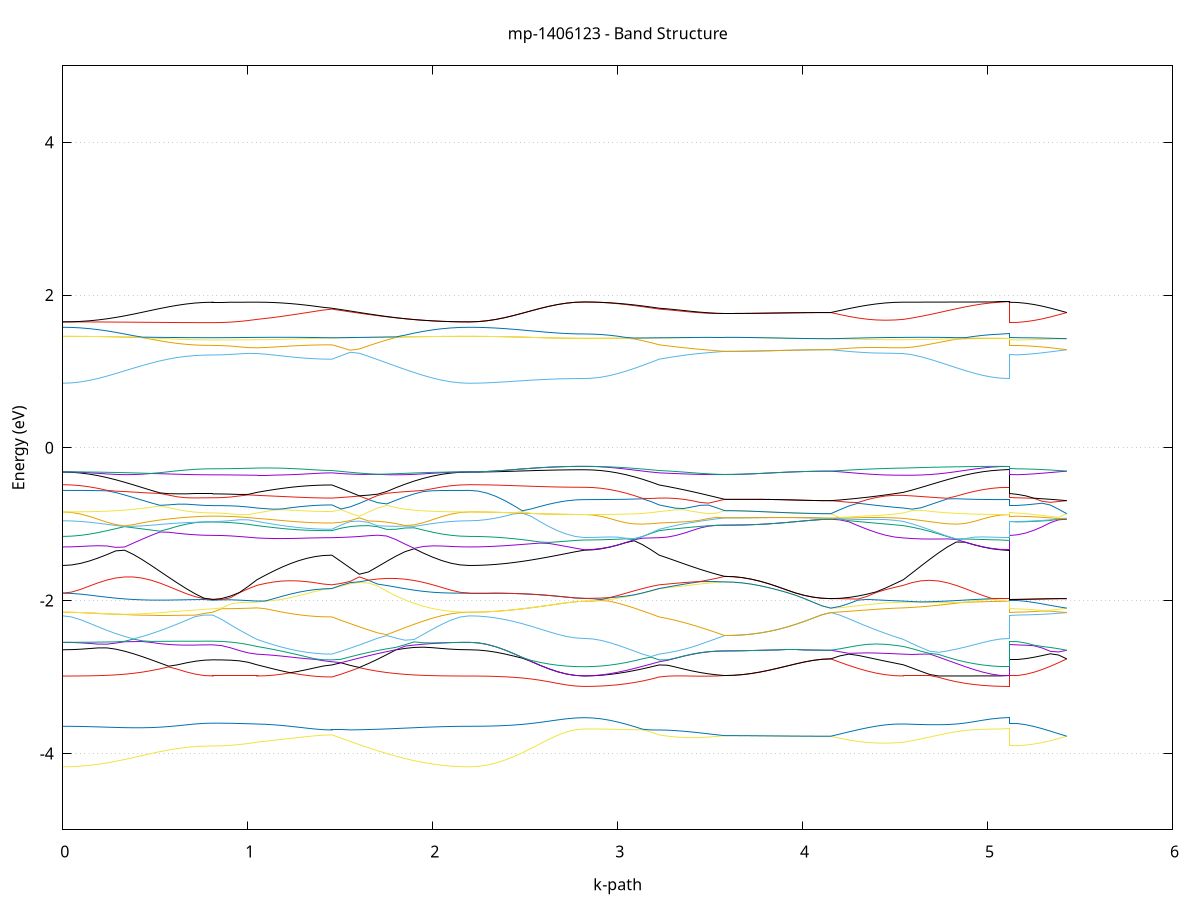 set title 'mp-1406123 - Band Structure'
set xlabel 'k-path'
set ylabel 'Energy (eV)'
set grid y
set yrange [-5:5]
set terminal png size 800,600
set output 'mp-1406123_bands_gnuplot.png'
plot '-' using 1:2 with lines notitle, '-' using 1:2 with lines notitle, '-' using 1:2 with lines notitle, '-' using 1:2 with lines notitle, '-' using 1:2 with lines notitle, '-' using 1:2 with lines notitle, '-' using 1:2 with lines notitle, '-' using 1:2 with lines notitle, '-' using 1:2 with lines notitle, '-' using 1:2 with lines notitle, '-' using 1:2 with lines notitle, '-' using 1:2 with lines notitle, '-' using 1:2 with lines notitle, '-' using 1:2 with lines notitle, '-' using 1:2 with lines notitle, '-' using 1:2 with lines notitle, '-' using 1:2 with lines notitle, '-' using 1:2 with lines notitle, '-' using 1:2 with lines notitle, '-' using 1:2 with lines notitle, '-' using 1:2 with lines notitle, '-' using 1:2 with lines notitle, '-' using 1:2 with lines notitle, '-' using 1:2 with lines notitle, '-' using 1:2 with lines notitle, '-' using 1:2 with lines notitle, '-' using 1:2 with lines notitle, '-' using 1:2 with lines notitle, '-' using 1:2 with lines notitle, '-' using 1:2 with lines notitle, '-' using 1:2 with lines notitle, '-' using 1:2 with lines notitle, '-' using 1:2 with lines notitle, '-' using 1:2 with lines notitle, '-' using 1:2 with lines notitle, '-' using 1:2 with lines notitle, '-' using 1:2 with lines notitle, '-' using 1:2 with lines notitle, '-' using 1:2 with lines notitle, '-' using 1:2 with lines notitle, '-' using 1:2 with lines notitle, '-' using 1:2 with lines notitle, '-' using 1:2 with lines notitle, '-' using 1:2 with lines notitle, '-' using 1:2 with lines notitle, '-' using 1:2 with lines notitle, '-' using 1:2 with lines notitle, '-' using 1:2 with lines notitle, '-' using 1:2 with lines notitle, '-' using 1:2 with lines notitle, '-' using 1:2 with lines notitle, '-' using 1:2 with lines notitle, '-' using 1:2 with lines notitle, '-' using 1:2 with lines notitle, '-' using 1:2 with lines notitle, '-' using 1:2 with lines notitle, '-' using 1:2 with lines notitle, '-' using 1:2 with lines notitle, '-' using 1:2 with lines notitle, '-' using 1:2 with lines notitle, '-' using 1:2 with lines notitle, '-' using 1:2 with lines notitle, '-' using 1:2 with lines notitle, '-' using 1:2 with lines notitle, '-' using 1:2 with lines notitle, '-' using 1:2 with lines notitle, '-' using 1:2 with lines notitle, '-' using 1:2 with lines notitle, '-' using 1:2 with lines notitle, '-' using 1:2 with lines notitle, '-' using 1:2 with lines notitle, '-' using 1:2 with lines notitle, '-' using 1:2 with lines notitle, '-' using 1:2 with lines notitle, '-' using 1:2 with lines notitle, '-' using 1:2 with lines notitle, '-' using 1:2 with lines notitle, '-' using 1:2 with lines notitle, '-' using 1:2 with lines notitle, '-' using 1:2 with lines notitle
0.000000 -64.717211
0.047721 -64.717111
0.095441 -64.717111
0.143162 -64.717211
0.190883 -64.717111
0.238604 -64.717011
0.286324 -64.716811
0.334045 -64.716811
0.381766 -64.716911
0.429487 -64.717011
0.477207 -64.717011
0.524928 -64.717011
0.572649 -64.717111
0.620370 -64.717111
0.668090 -64.717211
0.715811 -64.717111
0.763532 -64.717111
0.811253 -64.717211
0.811253 -64.717211
0.859022 -64.717211
0.906792 -64.717111
0.954562 -64.717111
1.002332 -64.717111
1.050102 -64.717011
1.050102 -64.717011
1.095074 -64.717111
1.140046 -64.717111
1.185019 -64.717211
1.229991 -64.717111
1.274963 -64.717111
1.319935 -64.717111
1.364908 -64.717011
1.409880 -64.717011
1.454852 -64.717111
1.454852 -64.717111
1.504354 -64.717011
1.553857 -64.717011
1.603359 -64.717011
1.652861 -64.717111
1.702363 -64.717011
1.751866 -64.717011
1.801368 -64.717011
1.850870 -64.717011
1.900372 -64.717011
1.949875 -64.717011
1.999377 -64.717111
2.048879 -64.717111
2.098382 -64.717211
2.147884 -64.717111
2.197386 -64.717211
2.197386 -64.717211
2.245272 -64.717011
2.293159 -64.717011
2.341045 -64.717011
2.388931 -64.717111
2.436818 -64.717011
2.484704 -64.717111
2.532590 -64.717111
2.580477 -64.717011
2.628363 -64.717111
2.676249 -64.717111
2.724136 -64.717111
2.772022 -64.717111
2.819908 -64.717011
2.819908 -64.717011
2.864881 -64.717111
2.909853 -64.717111
2.954825 -64.717011
2.999797 -64.717111
3.044770 -64.717111
3.089742 -64.717111
3.134714 -64.717111
3.179686 -64.717011
3.224659 -64.717111
3.224659 -64.717111
3.268925 -64.717111
3.313191 -64.717011
3.357457 -64.717011
3.401724 -64.717011
3.445990 -64.717011
3.490256 -64.717011
3.534522 -64.717011
3.578789 -64.717011
3.578789 -64.717011
3.626592 -64.717011
3.674396 -64.717011
3.722199 -64.717011
3.770003 -64.717111
3.817806 -64.717011
3.865610 -64.717011
3.913413 -64.717111
3.961217 -64.717111
4.009020 -64.717111
4.056824 -64.717111
4.104627 -64.717111
4.152431 -64.717111
4.152431 -64.717111
4.201474 -64.717111
4.250516 -64.717111
4.299559 -64.717111
4.348602 -64.717011
4.397645 -64.717011
4.446688 -64.717011
4.495730 -64.717011
4.544773 -64.717011
4.544773 -64.717011
4.592473 -64.717011
4.640174 -64.717011
4.687874 -64.717011
4.735574 -64.717111
4.783274 -64.717111
4.830975 -64.717111
4.878675 -64.717011
4.926375 -64.717011
4.974076 -64.717011
5.021776 -64.717011
5.069476 -64.717111
5.117176 -64.717011
5.117176 -64.717211
5.161642 -64.717211
5.206108 -64.717111
5.250574 -64.717111
5.295040 -64.717111
5.339506 -64.717111
5.383972 -64.717111
5.428438 -64.717111
e
0.000000 -64.716811
0.047721 -64.716811
0.095441 -64.716811
0.143162 -64.716811
0.190883 -64.716811
0.238604 -64.716711
0.286324 -64.716711
0.334045 -64.716711
0.381766 -64.716711
0.429487 -64.716711
0.477207 -64.716711
0.524928 -64.716811
0.572649 -64.716811
0.620370 -64.716711
0.668090 -64.716811
0.715811 -64.716811
0.763532 -64.716811
0.811253 -64.716911
0.811253 -64.716911
0.859022 -64.716811
0.906792 -64.716711
0.954562 -64.716711
1.002332 -64.716611
1.050102 -64.716611
1.050102 -64.716611
1.095074 -64.716611
1.140046 -64.716611
1.185019 -64.716711
1.229991 -64.716711
1.274963 -64.716711
1.319935 -64.716711
1.364908 -64.716711
1.409880 -64.716611
1.454852 -64.716711
1.454852 -64.716711
1.504354 -64.716711
1.553857 -64.716711
1.603359 -64.716711
1.652861 -64.716711
1.702363 -64.716711
1.751866 -64.716611
1.801368 -64.716611
1.850870 -64.716611
1.900372 -64.716611
1.949875 -64.716711
1.999377 -64.716711
2.048879 -64.716811
2.098382 -64.716811
2.147884 -64.716711
2.197386 -64.716811
2.197386 -64.716811
2.245272 -64.716711
2.293159 -64.716711
2.341045 -64.716711
2.388931 -64.716711
2.436818 -64.716711
2.484704 -64.716811
2.532590 -64.716711
2.580477 -64.716711
2.628363 -64.716711
2.676249 -64.716711
2.724136 -64.716711
2.772022 -64.716711
2.819908 -64.716711
2.819908 -64.716711
2.864881 -64.716811
2.909853 -64.716711
2.954825 -64.716611
2.999797 -64.716711
3.044770 -64.716711
3.089742 -64.716711
3.134714 -64.716711
3.179686 -64.716711
3.224659 -64.716711
3.224659 -64.716711
3.268925 -64.716711
3.313191 -64.716711
3.357457 -64.716711
3.401724 -64.716711
3.445990 -64.716711
3.490256 -64.716711
3.534522 -64.716711
3.578789 -64.716711
3.578789 -64.716711
3.626592 -64.716711
3.674396 -64.716611
3.722199 -64.716711
3.770003 -64.716711
3.817806 -64.716711
3.865610 -64.716711
3.913413 -64.716711
3.961217 -64.716711
4.009020 -64.716811
4.056824 -64.716811
4.104627 -64.716811
4.152431 -64.716811
4.152431 -64.716811
4.201474 -64.716811
4.250516 -64.716811
4.299559 -64.716811
4.348602 -64.716811
4.397645 -64.716811
4.446688 -64.716811
4.495730 -64.716811
4.544773 -64.716711
4.544773 -64.716711
4.592473 -64.716711
4.640174 -64.716711
4.687874 -64.716711
4.735574 -64.716711
4.783274 -64.716811
4.830975 -64.716811
4.878675 -64.716811
4.926375 -64.716811
4.974076 -64.716811
5.021776 -64.716711
5.069476 -64.716711
5.117176 -64.716711
5.117176 -64.716911
5.161642 -64.716911
5.206108 -64.716811
5.250574 -64.716811
5.295040 -64.716811
5.339506 -64.716711
5.383972 -64.716811
5.428438 -64.716811
e
0.000000 -64.678411
0.047721 -64.678311
0.095441 -64.678211
0.143162 -64.678211
0.190883 -64.678211
0.238604 -64.678211
0.286324 -64.678111
0.334045 -64.678111
0.381766 -64.678211
0.429487 -64.678211
0.477207 -64.678211
0.524928 -64.678211
0.572649 -64.678211
0.620370 -64.678311
0.668090 -64.678211
0.715811 -64.678211
0.763532 -64.678211
0.811253 -64.678211
0.811253 -64.678211
0.859022 -64.678311
0.906792 -64.678311
0.954562 -64.678311
1.002332 -64.678211
1.050102 -64.678211
1.050102 -64.678211
1.095074 -64.678211
1.140046 -64.678311
1.185019 -64.678311
1.229991 -64.678311
1.274963 -64.678311
1.319935 -64.678311
1.364908 -64.678311
1.409880 -64.678311
1.454852 -64.678311
1.454852 -64.678311
1.504354 -64.678311
1.553857 -64.678311
1.603359 -64.678211
1.652861 -64.678311
1.702363 -64.678211
1.751866 -64.678211
1.801368 -64.678111
1.850870 -64.678111
1.900372 -64.678011
1.949875 -64.678111
1.999377 -64.678211
2.048879 -64.678211
2.098382 -64.678211
2.147884 -64.678311
2.197386 -64.678411
2.197386 -64.678411
2.245272 -64.678211
2.293159 -64.678211
2.341045 -64.678211
2.388931 -64.678111
2.436818 -64.678211
2.484704 -64.678211
2.532590 -64.678211
2.580477 -64.678211
2.628363 -64.678311
2.676249 -64.678311
2.724136 -64.678411
2.772022 -64.678411
2.819908 -64.678311
2.819908 -64.678311
2.864881 -64.678311
2.909853 -64.678311
2.954825 -64.678211
2.999797 -64.678311
3.044770 -64.678311
3.089742 -64.678311
3.134714 -64.678311
3.179686 -64.678311
3.224659 -64.678311
3.224659 -64.678311
3.268925 -64.678311
3.313191 -64.678311
3.357457 -64.678211
3.401724 -64.678211
3.445990 -64.678311
3.490256 -64.678311
3.534522 -64.678211
3.578789 -64.678211
3.578789 -64.678211
3.626592 -64.678211
3.674396 -64.678211
3.722199 -64.678211
3.770003 -64.678211
3.817806 -64.678211
3.865610 -64.678211
3.913413 -64.678211
3.961217 -64.678311
4.009020 -64.678311
4.056824 -64.678311
4.104627 -64.678311
4.152431 -64.678311
4.152431 -64.678311
4.201474 -64.678211
4.250516 -64.678211
4.299559 -64.678211
4.348602 -64.678211
4.397645 -64.678211
4.446688 -64.678311
4.495730 -64.678211
4.544773 -64.678311
4.544773 -64.678311
4.592473 -64.678211
4.640174 -64.678311
4.687874 -64.678311
4.735574 -64.678411
4.783274 -64.678411
4.830975 -64.678411
4.878675 -64.678311
4.926375 -64.678311
4.974076 -64.678311
5.021776 -64.678311
5.069476 -64.678311
5.117176 -64.678311
5.117176 -64.678211
5.161642 -64.678311
5.206108 -64.678311
5.250574 -64.678211
5.295040 -64.678211
5.339506 -64.678211
5.383972 -64.678211
5.428438 -64.678311
e
0.000000 -64.677911
0.047721 -64.677911
0.095441 -64.677811
0.143162 -64.677811
0.190883 -64.677811
0.238604 -64.677811
0.286324 -64.677711
0.334045 -64.677711
0.381766 -64.677811
0.429487 -64.677811
0.477207 -64.677711
0.524928 -64.677711
0.572649 -64.677811
0.620370 -64.677811
0.668090 -64.677811
0.715811 -64.677811
0.763532 -64.677811
0.811253 -64.677811
0.811253 -64.677811
0.859022 -64.677911
0.906792 -64.677811
0.954562 -64.677811
1.002332 -64.677811
1.050102 -64.677811
1.050102 -64.677811
1.095074 -64.677811
1.140046 -64.677911
1.185019 -64.677911
1.229991 -64.677911
1.274963 -64.677911
1.319935 -64.677911
1.364908 -64.677911
1.409880 -64.677911
1.454852 -64.677911
1.454852 -64.677911
1.504354 -64.677911
1.553857 -64.677911
1.603359 -64.677811
1.652861 -64.677911
1.702363 -64.677811
1.751866 -64.677711
1.801368 -64.677711
1.850870 -64.677711
1.900372 -64.677611
1.949875 -64.677711
1.999377 -64.677811
2.048879 -64.677811
2.098382 -64.677811
2.147884 -64.677911
2.197386 -64.677911
2.197386 -64.677911
2.245272 -64.677811
2.293159 -64.677811
2.341045 -64.677711
2.388931 -64.677711
2.436818 -64.677811
2.484704 -64.677811
2.532590 -64.677811
2.580477 -64.677711
2.628363 -64.677911
2.676249 -64.677911
2.724136 -64.678011
2.772022 -64.677911
2.819908 -64.677911
2.819908 -64.677911
2.864881 -64.677911
2.909853 -64.677911
2.954825 -64.677811
2.999797 -64.677911
3.044770 -64.677911
3.089742 -64.677911
3.134714 -64.677911
3.179686 -64.677911
3.224659 -64.677911
3.224659 -64.677911
3.268925 -64.677911
3.313191 -64.677911
3.357457 -64.677811
3.401724 -64.677811
3.445990 -64.677811
3.490256 -64.677911
3.534522 -64.677811
3.578789 -64.677811
3.578789 -64.677811
3.626592 -64.677811
3.674396 -64.677811
3.722199 -64.677811
3.770003 -64.677811
3.817806 -64.677811
3.865610 -64.677811
3.913413 -64.677811
3.961217 -64.677911
4.009020 -64.677911
4.056824 -64.677911
4.104627 -64.677911
4.152431 -64.677911
4.152431 -64.677911
4.201474 -64.677911
4.250516 -64.677811
4.299559 -64.677811
4.348602 -64.677811
4.397645 -64.677811
4.446688 -64.677811
4.495730 -64.677811
4.544773 -64.677811
4.544773 -64.677811
4.592473 -64.677811
4.640174 -64.677911
4.687874 -64.677911
4.735574 -64.678011
4.783274 -64.678011
4.830975 -64.678011
4.878675 -64.678011
4.926375 -64.677911
4.974076 -64.677911
5.021776 -64.677911
5.069476 -64.677911
5.117176 -64.677911
5.117176 -64.677811
5.161642 -64.677811
5.206108 -64.677811
5.250574 -64.677811
5.295040 -64.677811
5.339506 -64.677811
5.383972 -64.677811
5.428438 -64.677911
e
0.000000 -63.853211
0.047721 -63.853211
0.095441 -63.853211
0.143162 -63.853211
0.190883 -63.853211
0.238604 -63.853111
0.286324 -63.853111
0.334045 -63.853111
0.381766 -63.853111
0.429487 -63.853111
0.477207 -63.853111
0.524928 -63.853211
0.572649 -63.853211
0.620370 -63.853211
0.668090 -63.853211
0.715811 -63.853211
0.763532 -63.853211
0.811253 -63.853211
0.811253 -63.853211
0.859022 -63.853211
0.906792 -63.853211
0.954562 -63.853111
1.002332 -63.853111
1.050102 -63.853111
1.050102 -63.853111
1.095074 -63.853111
1.140046 -63.853111
1.185019 -63.853111
1.229991 -63.853211
1.274963 -63.853111
1.319935 -63.853211
1.364908 -63.853111
1.409880 -63.853111
1.454852 -63.853211
1.454852 -63.853211
1.504354 -63.853111
1.553857 -63.853111
1.603359 -63.853111
1.652861 -63.853211
1.702363 -63.853111
1.751866 -63.853111
1.801368 -63.853111
1.850870 -63.853111
1.900372 -63.853111
1.949875 -63.853111
1.999377 -63.853111
2.048879 -63.853211
2.098382 -63.853211
2.147884 -63.853111
2.197386 -63.853211
2.197386 -63.853211
2.245272 -63.853111
2.293159 -63.853111
2.341045 -63.853111
2.388931 -63.853111
2.436818 -63.853111
2.484704 -63.853211
2.532590 -63.853111
2.580477 -63.853111
2.628363 -63.853111
2.676249 -63.853111
2.724136 -63.853111
2.772022 -63.853111
2.819908 -63.853111
2.819908 -63.853111
2.864881 -63.853211
2.909853 -63.853111
2.954825 -63.853111
2.999797 -63.853211
3.044770 -63.853211
3.089742 -63.853211
3.134714 -63.853211
3.179686 -63.853211
3.224659 -63.853211
3.224659 -63.853211
3.268925 -63.853211
3.313191 -63.853111
3.357457 -63.853111
3.401724 -63.853111
3.445990 -63.853211
3.490256 -63.853211
3.534522 -63.853111
3.578789 -63.853111
3.578789 -63.853111
3.626592 -63.853111
3.674396 -63.853111
3.722199 -63.853111
3.770003 -63.853211
3.817806 -63.853111
3.865610 -63.853111
3.913413 -63.853211
3.961217 -63.853211
4.009020 -63.853211
4.056824 -63.853211
4.104627 -63.853211
4.152431 -63.853211
4.152431 -63.853211
4.201474 -63.853211
4.250516 -63.853211
4.299559 -63.853211
4.348602 -63.853211
4.397645 -63.853211
4.446688 -63.853211
4.495730 -63.853211
4.544773 -63.853111
4.544773 -63.853111
4.592473 -63.853111
4.640174 -63.853211
4.687874 -63.853111
4.735574 -63.853211
4.783274 -63.853211
4.830975 -63.853211
4.878675 -63.853211
4.926375 -63.853211
4.974076 -63.853211
5.021776 -63.853211
5.069476 -63.853111
5.117176 -63.853111
5.117176 -63.853211
5.161642 -63.853311
5.206108 -63.853211
5.250574 -63.853211
5.295040 -63.853211
5.339506 -63.853211
5.383972 -63.853211
5.428438 -63.853211
e
0.000000 -63.852911
0.047721 -63.852811
0.095441 -63.852811
0.143162 -63.852911
0.190883 -63.852811
0.238604 -63.852711
0.286324 -63.852611
0.334045 -63.852611
0.381766 -63.852711
0.429487 -63.852811
0.477207 -63.852811
0.524928 -63.852811
0.572649 -63.852811
0.620370 -63.852911
0.668090 -63.852911
0.715811 -63.852811
0.763532 -63.852911
0.811253 -63.852911
0.811253 -63.852911
0.859022 -63.852911
0.906792 -63.852911
0.954562 -63.852911
1.002332 -63.852811
1.050102 -63.852811
1.050102 -63.852811
1.095074 -63.852811
1.140046 -63.852811
1.185019 -63.852911
1.229991 -63.852811
1.274963 -63.852811
1.319935 -63.852811
1.364908 -63.852811
1.409880 -63.852811
1.454852 -63.852811
1.454852 -63.852811
1.504354 -63.852811
1.553857 -63.852811
1.603359 -63.852811
1.652861 -63.852811
1.702363 -63.852811
1.751866 -63.852711
1.801368 -63.852711
1.850870 -63.852711
1.900372 -63.852711
1.949875 -63.852711
1.999377 -63.852811
2.048879 -63.852811
2.098382 -63.852911
2.147884 -63.852811
2.197386 -63.852911
2.197386 -63.852911
2.245272 -63.852811
2.293159 -63.852711
2.341045 -63.852711
2.388931 -63.852811
2.436818 -63.852811
2.484704 -63.852811
2.532590 -63.852811
2.580477 -63.852811
2.628363 -63.852811
2.676249 -63.852811
2.724136 -63.852811
2.772022 -63.852811
2.819908 -63.852711
2.819908 -63.852711
2.864881 -63.852811
2.909853 -63.852811
2.954825 -63.852711
2.999797 -63.852811
3.044770 -63.852811
3.089742 -63.852811
3.134714 -63.852811
3.179686 -63.852811
3.224659 -63.852811
3.224659 -63.852811
3.268925 -63.852811
3.313191 -63.852811
3.357457 -63.852811
3.401724 -63.852811
3.445990 -63.852811
3.490256 -63.852811
3.534522 -63.852811
3.578789 -63.852811
3.578789 -63.852811
3.626592 -63.852811
3.674396 -63.852711
3.722199 -63.852811
3.770003 -63.852811
3.817806 -63.852811
3.865610 -63.852711
3.913413 -63.852811
3.961217 -63.852811
4.009020 -63.852811
4.056824 -63.852811
4.104627 -63.852811
4.152431 -63.852911
4.152431 -63.852911
4.201474 -63.852811
4.250516 -63.852911
4.299559 -63.852811
4.348602 -63.852811
4.397645 -63.852811
4.446688 -63.852811
4.495730 -63.852711
4.544773 -63.852711
4.544773 -63.852711
4.592473 -63.852711
4.640174 -63.852811
4.687874 -63.852811
4.735574 -63.852811
4.783274 -63.852911
4.830975 -63.852811
4.878675 -63.852811
4.926375 -63.852811
4.974076 -63.852711
5.021776 -63.852811
5.069476 -63.852811
5.117176 -63.852711
5.117176 -63.852911
5.161642 -63.852911
5.206108 -63.852911
5.250574 -63.852811
5.295040 -63.852811
5.339506 -63.852911
5.383972 -63.852911
5.428438 -63.852911
e
0.000000 -21.178911
0.047721 -21.177611
0.095441 -21.173911
0.143162 -21.167911
0.190883 -21.159611
0.238604 -21.149211
0.286324 -21.137011
0.334045 -21.123411
0.381766 -21.108911
0.429487 -21.093511
0.477207 -21.077911
0.524928 -21.062711
0.572649 -21.048511
0.620370 -21.035811
0.668090 -21.025511
0.715811 -21.017711
0.763532 -21.013311
0.811253 -21.011711
0.811253 -21.011711
0.859022 -21.010611
0.906792 -21.007411
0.954562 -21.002511
1.002332 -20.996811
1.050102 -20.994211
1.050102 -20.994211
1.095074 -20.996711
1.140046 -21.001011
1.185019 -21.005911
1.229991 -21.010511
1.274963 -21.014511
1.319935 -21.017911
1.364908 -21.020311
1.409880 -21.021811
1.454852 -21.022311
1.454852 -21.022311
1.504354 -21.006511
1.553857 -20.992611
1.603359 -21.015411
1.652861 -21.038011
1.702363 -21.059711
1.751866 -21.080311
1.801368 -21.099511
1.850870 -21.117111
1.900372 -21.132711
1.949875 -21.146411
1.999377 -21.157911
2.048879 -21.167011
2.098382 -21.173511
2.147884 -21.177511
2.197386 -21.178911
2.197386 -21.178911
2.245272 -21.177711
2.293159 -21.174311
2.341045 -21.168911
2.388931 -21.161711
2.436818 -21.153011
2.484704 -21.143111
2.532590 -21.132511
2.580477 -21.121811
2.628363 -21.111811
2.676249 -21.103111
2.724136 -21.096211
2.772022 -21.091711
2.819908 -21.090211
2.819908 -21.090211
2.864881 -21.089311
2.909853 -21.086611
2.954825 -21.082011
2.999797 -21.075911
3.044770 -21.068011
3.089742 -21.058611
3.134714 -21.047811
3.179686 -21.035711
3.224659 -21.022311
3.224659 -21.022311
3.268925 -21.016411
3.313191 -21.011911
3.357457 -21.008411
3.401724 -21.005811
3.445990 -21.003511
3.490256 -21.001511
3.534522 -20.999311
3.578789 -20.996711
3.578789 -20.996711
3.626592 -20.996511
3.674396 -20.995811
3.722199 -20.994711
3.770003 -20.993211
3.817806 -20.991411
3.865610 -20.989511
3.913413 -20.987711
3.961217 -20.986011
4.009020 -20.984411
4.056824 -20.983311
4.104627 -20.982611
4.152431 -20.982311
4.152431 -20.982311
4.201474 -20.988011
4.250516 -20.992511
4.299559 -20.995711
4.348602 -20.997311
4.397645 -20.997611
4.446688 -20.996611
4.495730 -20.995011
4.544773 -20.994311
4.544773 -20.994311
4.592473 -20.999611
4.640174 -21.009711
4.687874 -21.021311
4.735574 -21.033511
4.783274 -21.045211
4.830975 -21.056211
4.878675 -21.066011
4.926375 -21.074511
4.974076 -21.081211
5.021776 -21.086111
5.069476 -21.089211
5.117176 -21.090211
5.117176 -21.011711
5.161642 -21.011011
5.206108 -21.008811
5.250574 -21.005411
5.295040 -21.000911
5.339506 -20.995411
5.383972 -20.989111
5.428438 -20.982311
e
0.000000 -20.826111
0.047721 -20.827411
0.095441 -20.831111
0.143162 -20.837211
0.190883 -20.845111
0.238604 -20.854611
0.286324 -20.865311
0.334045 -20.876511
0.381766 -20.888311
0.429487 -20.899811
0.477207 -20.910711
0.524928 -20.920711
0.572649 -20.929711
0.620370 -20.936911
0.668090 -20.942611
0.715811 -20.946311
0.763532 -20.948511
0.811253 -20.949211
0.811253 -20.949211
0.859022 -20.950511
0.906792 -20.954011
0.954562 -20.959511
1.002332 -20.965611
1.050102 -20.968411
1.050102 -20.968411
1.095074 -20.966111
1.140046 -20.962411
1.185019 -20.958611
1.229991 -20.955111
1.274963 -20.952211
1.319935 -20.950011
1.364908 -20.948311
1.409880 -20.947411
1.454852 -20.947111
1.454852 -20.947111
1.504354 -20.969711
1.553857 -20.989911
1.603359 -20.972511
1.652861 -20.954711
1.702363 -20.936911
1.751866 -20.919311
1.801368 -20.902311
1.850870 -20.886311
1.900372 -20.871611
1.949875 -20.858511
1.999377 -20.847311
2.048879 -20.838211
2.098382 -20.831511
2.147884 -20.827511
2.197386 -20.826111
2.197386 -20.826111
2.245272 -20.826111
2.293159 -20.826511
2.341045 -20.827211
2.388931 -20.827911
2.436818 -20.828811
2.484704 -20.829811
2.532590 -20.830911
2.580477 -20.831911
2.628363 -20.832911
2.676249 -20.833711
2.724136 -20.834211
2.772022 -20.834511
2.819908 -20.834411
2.819908 -20.834411
2.864881 -20.836311
2.909853 -20.841511
2.954825 -20.849811
2.999797 -20.861111
3.044770 -20.875011
3.089742 -20.890711
3.134714 -20.908411
3.179686 -20.927311
3.224659 -20.947111
3.224659 -20.947111
3.268925 -20.956411
3.313191 -20.964711
3.357457 -20.972311
3.401724 -20.978911
3.445990 -20.984611
3.490256 -20.989511
3.534522 -20.993511
3.578789 -20.996611
3.578789 -20.996611
3.626592 -20.996411
3.674396 -20.995611
3.722199 -20.994611
3.770003 -20.993111
3.817806 -20.991311
3.865610 -20.989411
3.913413 -20.987611
3.961217 -20.985911
4.009020 -20.984311
4.056824 -20.983211
4.104627 -20.982511
4.152431 -20.982211
4.152431 -20.982211
4.201474 -20.976611
4.250516 -20.972111
4.299559 -20.968711
4.348602 -20.966711
4.397645 -20.966111
4.446688 -20.966611
4.495730 -20.967811
4.544773 -20.968311
4.544773 -20.968311
4.592473 -20.962711
4.640174 -20.951611
4.687874 -20.937911
4.735574 -20.923011
4.783274 -20.907511
4.830975 -20.892011
4.878675 -20.877011
4.926375 -20.863111
4.974076 -20.851411
5.021776 -20.842311
5.069476 -20.836611
5.117176 -20.834411
5.117176 -20.949211
5.161642 -20.950111
5.206108 -20.952711
5.250574 -20.956811
5.295040 -20.962111
5.339506 -20.968511
5.383972 -20.975311
5.428438 -20.982211
e
0.000000 -20.459411
0.047721 -20.459411
0.095441 -20.459511
0.143162 -20.459811
0.190883 -20.460411
0.238604 -20.461411
0.286324 -20.463111
0.334045 -20.465711
0.381766 -20.469411
0.429487 -20.474011
0.477207 -20.479111
0.524928 -20.485011
0.572649 -20.491111
0.620370 -20.496911
0.668090 -20.502111
0.715811 -20.506111
0.763532 -20.508811
0.811253 -20.509711
0.811253 -20.509711
0.859022 -20.509611
0.906792 -20.509411
0.954562 -20.509211
1.002332 -20.508811
1.050102 -20.508311
1.050102 -20.508311
1.095074 -20.507611
1.140046 -20.506211
1.185019 -20.504011
1.229991 -20.501211
1.274963 -20.498011
1.319935 -20.497211
1.364908 -20.500011
1.409880 -20.501811
1.454852 -20.502511
1.454852 -20.502511
1.504354 -20.493111
1.553857 -20.483511
1.603359 -20.477411
1.652861 -20.474311
1.702363 -20.471411
1.751866 -20.468711
1.801368 -20.466411
1.850870 -20.464411
1.900372 -20.462911
1.949875 -20.461611
1.999377 -20.460811
2.048879 -20.460211
2.098382 -20.459811
2.147884 -20.459411
2.197386 -20.459411
2.197386 -20.459411
2.245272 -20.460311
2.293159 -20.463211
2.341045 -20.467511
2.388931 -20.472611
2.436818 -20.477811
2.484704 -20.483111
2.532590 -20.494311
2.580477 -20.506611
2.628363 -20.518311
2.676249 -20.528411
2.724136 -20.536111
2.772022 -20.541111
2.819908 -20.542811
2.819908 -20.542811
2.864881 -20.542311
2.909853 -20.540711
2.954825 -20.537911
2.999797 -20.534311
3.044770 -20.529511
3.089742 -20.523911
3.134714 -20.517411
3.179686 -20.510211
3.224659 -20.502511
3.224659 -20.502511
3.268925 -20.497911
3.313191 -20.492411
3.357457 -20.487611
3.401724 -20.484211
3.445990 -20.481411
3.490256 -20.478911
3.534522 -20.476611
3.578789 -20.474711
3.578789 -20.474711
3.626592 -20.474911
3.674396 -20.475811
3.722199 -20.477111
3.770003 -20.478811
3.817806 -20.480911
3.865610 -20.483011
3.913413 -20.485211
3.961217 -20.487311
4.009020 -20.489111
4.056824 -20.490511
4.104627 -20.491411
4.152431 -20.491711
4.152431 -20.491711
4.201474 -20.495511
4.250516 -20.499011
4.299559 -20.502111
4.348602 -20.504511
4.397645 -20.506411
4.446688 -20.507711
4.495730 -20.508311
4.544773 -20.508311
4.544773 -20.508311
4.592473 -20.507811
4.640174 -20.507311
4.687874 -20.506811
4.735574 -20.506311
4.783274 -20.513311
4.830975 -20.521011
4.878675 -20.527511
4.926375 -20.533011
4.974076 -20.537311
5.021776 -20.540411
5.069476 -20.542211
5.117176 -20.542811
5.117176 -20.509711
5.161642 -20.509311
5.206108 -20.508111
5.250574 -20.506111
5.295040 -20.503511
5.339506 -20.500111
5.383972 -20.496111
5.428438 -20.491711
e
0.000000 -20.459311
0.047721 -20.459411
0.095441 -20.459511
0.143162 -20.459811
0.190883 -20.460011
0.238604 -20.460211
0.286324 -20.460511
0.334045 -20.460811
0.381766 -20.461411
0.429487 -20.461911
0.477207 -20.462411
0.524928 -20.462911
0.572649 -20.463311
0.620370 -20.463711
0.668090 -20.464011
0.715811 -20.464111
0.763532 -20.464211
0.811253 -20.464311
0.811253 -20.464311
0.859022 -20.464111
0.906792 -20.463611
0.954562 -20.463211
1.002332 -20.462811
1.050102 -20.462811
1.050102 -20.462811
1.095074 -20.469011
1.140046 -20.476311
1.185019 -20.482911
1.229991 -20.488711
1.274963 -20.493411
1.319935 -20.494711
1.364908 -20.491211
1.409880 -20.488611
1.454852 -20.487411
1.454852 -20.487411
1.504354 -20.484111
1.553857 -20.480711
1.603359 -20.473511
1.652861 -20.463611
1.702363 -20.461811
1.751866 -20.460611
1.801368 -20.459811
1.850870 -20.459311
1.900372 -20.459011
1.949875 -20.459111
1.999377 -20.459211
2.048879 -20.459311
2.098382 -20.459411
2.147884 -20.459311
2.197386 -20.459311
2.197386 -20.459311
2.245272 -20.460211
2.293159 -20.463111
2.341045 -20.467411
2.388931 -20.472511
2.436818 -20.477811
2.484704 -20.483011
2.532590 -20.488011
2.580477 -20.492311
2.628363 -20.496211
2.676249 -20.499311
2.724136 -20.501611
2.772022 -20.502911
2.819908 -20.503111
2.819908 -20.503111
2.864881 -20.503011
2.909853 -20.502311
2.954825 -20.501111
2.999797 -20.499611
3.044770 -20.497811
3.089742 -20.495511
3.134714 -20.493111
3.179686 -20.490311
3.224659 -20.487411
3.224659 -20.487411
3.268925 -20.485611
3.313191 -20.482411
3.357457 -20.476811
3.401724 -20.471011
3.445990 -20.471111
3.490256 -20.471811
3.534522 -20.473011
3.578789 -20.474611
3.578789 -20.474611
3.626592 -20.474911
3.674396 -20.475711
3.722199 -20.477011
3.770003 -20.478811
3.817806 -20.480811
3.865610 -20.482911
3.913413 -20.485111
3.961217 -20.487211
4.009020 -20.489011
4.056824 -20.490411
4.104627 -20.491311
4.152431 -20.491611
4.152431 -20.491611
4.201474 -20.487311
4.250516 -20.482511
4.299559 -20.477511
4.348602 -20.472911
4.397645 -20.469111
4.446688 -20.466011
4.495730 -20.463911
4.544773 -20.462911
4.544773 -20.462911
4.592473 -20.473111
4.640174 -20.484411
4.687874 -20.495011
4.735574 -20.504711
4.783274 -20.505711
4.830975 -20.505111
4.878675 -20.504611
4.926375 -20.504111
4.974076 -20.503611
5.021776 -20.503411
5.069476 -20.503311
5.117176 -20.503111
5.117176 -20.464311
5.161642 -20.465211
5.206108 -20.467911
5.250574 -20.471911
5.295040 -20.476511
5.339506 -20.481611
5.383972 -20.486811
5.428438 -20.491611
e
0.000000 -20.440711
0.047721 -20.440311
0.095441 -20.439611
0.143162 -20.438511
0.190883 -20.436811
0.238604 -20.434611
0.286324 -20.432011
0.334045 -20.428911
0.381766 -20.425311
0.429487 -20.421311
0.477207 -20.416711
0.524928 -20.411911
0.572649 -20.407011
0.620370 -20.402211
0.668090 -20.398511
0.715811 -20.398711
0.763532 -20.398711
0.811253 -20.398911
0.811253 -20.398911
0.859022 -20.409311
0.906792 -20.422411
0.954562 -20.435711
1.002332 -20.448611
1.050102 -20.461011
1.050102 -20.461011
1.095074 -20.463111
1.140046 -20.463811
1.185019 -20.464811
1.229991 -20.466211
1.274963 -20.467911
1.319935 -20.470011
1.364908 -20.472211
1.409880 -20.474211
1.454852 -20.475311
1.454852 -20.475311
1.504354 -20.471411
1.553857 -20.468311
1.603359 -20.465611
1.652861 -20.463511
1.702363 -20.453511
1.751866 -20.443711
1.801368 -20.434411
1.850870 -20.425911
1.900372 -20.429911
1.949875 -20.433211
1.999377 -20.436111
2.048879 -20.438111
2.098382 -20.439511
2.147884 -20.440211
2.197386 -20.440711
2.197386 -20.440711
2.245272 -20.441711
2.293159 -20.445611
2.341045 -20.451911
2.388931 -20.460411
2.436818 -20.470511
2.484704 -20.482211
2.532590 -20.487911
2.580477 -20.492211
2.628363 -20.496111
2.676249 -20.499311
2.724136 -20.501511
2.772022 -20.502811
2.819908 -20.503011
2.819908 -20.503011
2.864881 -20.502711
2.909853 -20.501011
2.954825 -20.498411
2.999797 -20.495211
3.044770 -20.491311
3.089742 -20.487211
3.134714 -20.483011
3.179686 -20.479011
3.224659 -20.475311
3.224659 -20.475311
3.268925 -20.473611
3.313191 -20.472311
3.357457 -20.471411
3.401724 -20.468611
3.445990 -20.459011
3.490256 -20.448611
3.534522 -20.438311
3.578789 -20.428311
3.578789 -20.428311
3.626592 -20.427611
3.674396 -20.425911
3.722199 -20.423311
3.770003 -20.419611
3.817806 -20.414911
3.865610 -20.409411
3.913413 -20.403111
3.961217 -20.396311
4.009020 -20.389111
4.056824 -20.381611
4.104627 -20.374711
4.152431 -20.371311
4.152431 -20.371311
4.201474 -20.378511
4.250516 -20.390011
4.299559 -20.402811
4.348602 -20.416011
4.397645 -20.428911
4.446688 -20.441011
4.495730 -20.451911
4.544773 -20.461011
4.544773 -20.461011
4.592473 -20.463511
4.640174 -20.464911
4.687874 -20.467111
4.735574 -20.470411
4.783274 -20.474711
4.830975 -20.479611
4.878675 -20.484911
4.926375 -20.490411
4.974076 -20.495411
5.021776 -20.499611
5.069476 -20.502311
5.117176 -20.503011
5.117176 -20.398911
5.161642 -20.398011
5.206108 -20.395311
5.250574 -20.391111
5.295040 -20.386311
5.339506 -20.381211
5.383972 -20.376011
5.428438 -20.371311
e
0.000000 -20.394511
0.047721 -20.394411
0.095441 -20.394311
0.143162 -20.394611
0.190883 -20.394811
0.238604 -20.395011
0.286324 -20.395311
0.334045 -20.395711
0.381766 -20.396211
0.429487 -20.396711
0.477207 -20.397011
0.524928 -20.397511
0.572649 -20.397911
0.620370 -20.398211
0.668090 -20.398011
0.715811 -20.394511
0.763532 -20.392311
0.811253 -20.391511
0.811253 -20.391511
0.859022 -20.381911
0.906792 -20.370511
0.954562 -20.360711
1.002332 -20.353611
1.050102 -20.352111
1.050102 -20.352111
1.095074 -20.355711
1.140046 -20.360311
1.185019 -20.364811
1.229991 -20.368711
1.274963 -20.372111
1.319935 -20.375011
1.364908 -20.377011
1.409880 -20.378211
1.454852 -20.378711
1.454852 -20.378711
1.504354 -20.384811
1.553857 -20.391311
1.603359 -20.397811
1.652861 -20.404311
1.702363 -20.410211
1.751866 -20.416011
1.801368 -20.421111
1.850870 -20.425711
1.900372 -20.417811
1.949875 -20.410911
1.999377 -20.405211
2.048879 -20.400511
2.098382 -20.397111
2.147884 -20.395011
2.197386 -20.394511
2.197386 -20.394511
2.245272 -20.393211
2.293159 -20.390211
2.341045 -20.385911
2.388931 -20.380811
2.436818 -20.375511
2.484704 -20.370311
2.532590 -20.365311
2.580477 -20.360811
2.628363 -20.356911
2.676249 -20.353811
2.724136 -20.351611
2.772022 -20.350311
2.819908 -20.349811
2.819908 -20.349811
2.864881 -20.350111
2.909853 -20.351211
2.954825 -20.353111
2.999797 -20.355911
3.044770 -20.359411
3.089742 -20.363511
3.134714 -20.368111
3.179686 -20.373111
3.224659 -20.378711
3.224659 -20.378711
3.268925 -20.381711
3.313191 -20.385511
3.357457 -20.390311
3.401724 -20.396011
3.445990 -20.402711
3.490256 -20.410411
3.534522 -20.418811
3.578789 -20.428311
3.578789 -20.428311
3.626592 -20.427611
3.674396 -20.425911
3.722199 -20.423311
3.770003 -20.419611
3.817806 -20.414911
3.865610 -20.409311
3.913413 -20.403111
3.961217 -20.396311
4.009020 -20.389011
4.056824 -20.381511
4.104627 -20.374611
4.152431 -20.371211
4.152431 -20.371211
4.201474 -20.367111
4.250516 -20.363411
4.299559 -20.360211
4.348602 -20.358211
4.397645 -20.356411
4.446688 -20.354111
4.495730 -20.352411
4.544773 -20.352011
4.544773 -20.352011
4.592473 -20.351711
4.640174 -20.351511
4.687874 -20.351311
4.735574 -20.351011
4.783274 -20.350811
4.830975 -20.350511
4.878675 -20.350111
4.926375 -20.349911
4.974076 -20.349711
5.021776 -20.349711
5.069476 -20.349711
5.117176 -20.349811
5.117176 -20.391511
5.161642 -20.390611
5.206108 -20.387611
5.250574 -20.382711
5.295040 -20.376611
5.339506 -20.369411
5.383972 -20.366611
5.428438 -20.371211
e
0.000000 -20.394411
0.047721 -20.394111
0.095441 -20.393111
0.143162 -20.391711
0.190883 -20.389711
0.238604 -20.387211
0.286324 -20.384511
0.334045 -20.381711
0.381766 -20.378711
0.429487 -20.375511
0.477207 -20.372411
0.524928 -20.369211
0.572649 -20.366111
0.620370 -20.362911
0.668090 -20.359711
0.715811 -20.356511
0.763532 -20.353911
0.811253 -20.352911
0.811253 -20.352911
0.859022 -20.352911
0.906792 -20.352811
0.954562 -20.352611
1.002332 -20.352311
1.050102 -20.349011
1.050102 -20.349011
1.095074 -20.343511
1.140046 -20.337611
1.185019 -20.332211
1.229991 -20.327311
1.274963 -20.323211
1.319935 -20.320011
1.364908 -20.317611
1.409880 -20.316111
1.454852 -20.315611
1.454852 -20.315611
1.504354 -20.307911
1.553857 -20.299911
1.603359 -20.297011
1.652861 -20.308711
1.702363 -20.320211
1.751866 -20.331611
1.801368 -20.342611
1.850870 -20.353211
1.900372 -20.362811
1.949875 -20.371711
1.999377 -20.379411
2.048879 -20.385711
2.098382 -20.390411
2.147884 -20.393311
2.197386 -20.394411
2.197386 -20.394411
2.245272 -20.393111
2.293159 -20.390111
2.341045 -20.385811
2.388931 -20.380811
2.436818 -20.375411
2.484704 -20.370211
2.532590 -20.365211
2.580477 -20.360711
2.628363 -20.356811
2.676249 -20.353711
2.724136 -20.351511
2.772022 -20.350211
2.819908 -20.349711
2.819908 -20.349711
2.864881 -20.349311
2.909853 -20.347811
2.954825 -20.345511
2.999797 -20.342411
3.044770 -20.338511
3.089742 -20.333711
3.134714 -20.328311
3.179686 -20.322311
3.224659 -20.315611
3.224659 -20.315611
3.268925 -20.312711
3.313191 -20.310011
3.357457 -20.307511
3.401724 -20.305211
3.445990 -20.303111
3.490256 -20.300811
3.534522 -20.298411
3.578789 -20.295711
3.578789 -20.295711
3.626592 -20.296311
3.674396 -20.297911
3.722199 -20.300711
3.770003 -20.304511
3.817806 -20.309211
3.865610 -20.314911
3.913413 -20.321311
3.961217 -20.328311
4.009020 -20.335711
4.056824 -20.343111
4.104627 -20.350011
4.152431 -20.353511
4.152431 -20.353511
4.201474 -20.358111
4.250516 -20.359511
4.299559 -20.359411
4.348602 -20.357411
4.397645 -20.355211
4.446688 -20.353611
4.495730 -20.351511
4.544773 -20.349111
4.544773 -20.349111
4.592473 -20.346711
4.640174 -20.345711
4.687874 -20.345511
4.735574 -20.345811
4.783274 -20.346411
4.830975 -20.347011
4.878675 -20.347611
4.926375 -20.348311
4.974076 -20.348911
5.021776 -20.349311
5.069476 -20.349711
5.117176 -20.349711
5.117176 -20.352911
5.161642 -20.353411
5.206108 -20.354511
5.250574 -20.356411
5.295040 -20.359211
5.339506 -20.362611
5.383972 -20.361611
5.428438 -20.353511
e
0.000000 -20.226511
0.047721 -20.226911
0.095441 -20.228411
0.143162 -20.231111
0.190883 -20.234811
0.238604 -20.239311
0.286324 -20.244611
0.334045 -20.250811
0.381766 -20.257811
0.429487 -20.265411
0.477207 -20.273311
0.524928 -20.281411
0.572649 -20.289711
0.620370 -20.297911
0.668090 -20.305611
0.715811 -20.312211
0.763532 -20.317211
0.811253 -20.319311
0.811253 -20.319311
0.859022 -20.318611
0.906792 -20.316811
0.954562 -20.313211
1.002332 -20.307311
1.050102 -20.299411
1.050102 -20.299411
1.095074 -20.293311
1.140046 -20.287211
1.185019 -20.281711
1.229991 -20.276511
1.274963 -20.272111
1.319935 -20.268611
1.364908 -20.265911
1.409880 -20.264411
1.454852 -20.263911
1.454852 -20.263911
1.504354 -20.274411
1.553857 -20.285511
1.603359 -20.291611
1.652861 -20.283311
1.702363 -20.275111
1.751866 -20.266911
1.801368 -20.259211
1.850870 -20.252111
1.900372 -20.245611
1.949875 -20.240011
1.999377 -20.235211
2.048879 -20.231411
2.098382 -20.228611
2.147884 -20.226911
2.197386 -20.226511
2.197386 -20.226511
2.245272 -20.226111
2.293159 -20.225711
2.341045 -20.225111
2.388931 -20.224411
2.436818 -20.223511
2.484704 -20.222611
2.532590 -20.221711
2.580477 -20.220511
2.628363 -20.219611
2.676249 -20.218911
2.724136 -20.218311
2.772022 -20.218311
2.819908 -20.218211
2.819908 -20.218211
2.864881 -20.218711
2.909853 -20.220511
2.954825 -20.223511
2.999797 -20.227811
3.044770 -20.233111
3.089742 -20.239511
3.134714 -20.246811
3.179686 -20.254911
3.224659 -20.263911
3.224659 -20.263911
3.268925 -20.268311
3.313191 -20.272811
3.357457 -20.277211
3.401724 -20.281511
3.445990 -20.285711
3.490256 -20.289411
3.534522 -20.292711
3.578789 -20.295711
3.578789 -20.295711
3.626592 -20.296311
3.674396 -20.297911
3.722199 -20.300711
3.770003 -20.304511
3.817806 -20.309211
3.865610 -20.314911
3.913413 -20.321311
3.961217 -20.328311
4.009020 -20.335711
4.056824 -20.343111
4.104627 -20.349911
4.152431 -20.353411
4.152431 -20.353411
4.201474 -20.345811
4.250516 -20.338011
4.299559 -20.330411
4.348602 -20.323211
4.397645 -20.316711
4.446688 -20.310611
4.495730 -20.304911
4.544773 -20.299411
4.544773 -20.299411
4.592473 -20.289911
4.640174 -20.279711
4.687874 -20.269511
4.735574 -20.259611
4.783274 -20.250511
4.830975 -20.242211
4.878675 -20.235111
4.926375 -20.229011
4.974076 -20.224211
5.021776 -20.220711
5.069476 -20.218811
5.117176 -20.218211
5.117176 -20.319311
5.161642 -20.320011
5.206108 -20.322411
5.250574 -20.326311
5.295040 -20.331711
5.339506 -20.338211
5.383972 -20.345511
5.428438 -20.353411
e
0.000000 -5.778711
0.047721 -5.778411
0.095441 -5.777111
0.143162 -5.775011
0.190883 -5.772111
0.238604 -5.768511
0.286324 -5.764411
0.334045 -5.759811
0.381766 -5.755411
0.429487 -5.751111
0.477207 -5.747211
0.524928 -5.744311
0.572649 -5.742411
0.620370 -5.741311
0.668090 -5.740811
0.715811 -5.740611
0.763532 -5.740611
0.811253 -5.740611
0.811253 -5.740611
0.859022 -5.740511
0.906792 -5.739911
0.954562 -5.739211
1.002332 -5.738411
1.050102 -5.737711
1.050102 -5.737711
1.095074 -5.737411
1.140046 -5.737211
1.185019 -5.737011
1.229991 -5.736711
1.274963 -5.736511
1.319935 -5.736411
1.364908 -5.736211
1.409880 -5.736211
1.454852 -5.736211
1.454852 -5.736211
1.504354 -5.734111
1.553857 -5.731811
1.603359 -5.729611
1.652861 -5.728711
1.702363 -5.736411
1.751866 -5.743711
1.801368 -5.750611
1.850870 -5.756911
1.900372 -5.762411
1.949875 -5.767311
1.999377 -5.771311
2.048879 -5.774611
2.098382 -5.776911
2.147884 -5.778311
2.197386 -5.778711
2.197386 -5.778711
2.245272 -5.778211
2.293159 -5.776811
2.341045 -5.774711
2.388931 -5.771711
2.436818 -5.768211
2.484704 -5.764511
2.532590 -5.760611
2.580477 -5.756811
2.628363 -5.753411
2.676249 -5.750611
2.724136 -5.748411
2.772022 -5.746911
2.819908 -5.746511
2.819908 -5.746511
2.864881 -5.746411
2.909853 -5.745911
2.954825 -5.745111
2.999797 -5.744211
3.044770 -5.743011
3.089742 -5.741611
3.134714 -5.739911
3.179686 -5.738111
3.224659 -5.736211
3.224659 -5.736211
3.268925 -5.735511
3.313191 -5.735011
3.357457 -5.734611
3.401724 -5.734111
3.445990 -5.733411
3.490256 -5.732511
3.534522 -5.730811
3.578789 -5.728711
3.578789 -5.728711
3.626592 -5.728511
3.674396 -5.728111
3.722199 -5.727511
3.770003 -5.726711
3.817806 -5.725911
3.865610 -5.724911
3.913413 -5.724011
3.961217 -5.723111
4.009020 -5.722411
4.056824 -5.721911
4.104627 -5.721511
4.152431 -5.721411
4.152431 -5.721411
4.201474 -5.725111
4.250516 -5.728811
4.299559 -5.732211
4.348602 -5.734911
4.397645 -5.736811
4.446688 -5.737811
4.495730 -5.738111
4.544773 -5.737911
4.544773 -5.737911
4.592473 -5.737511
4.640174 -5.737711
4.687874 -5.738211
4.735574 -5.739111
4.783274 -5.740311
4.830975 -5.741611
4.878675 -5.742911
4.926375 -5.744111
4.974076 -5.745111
5.021776 -5.745911
5.069476 -5.746411
5.117176 -5.746511
5.117176 -5.740611
5.161642 -5.740111
5.206108 -5.738611
5.250574 -5.736211
5.295040 -5.733111
5.339506 -5.729411
5.383972 -5.725311
5.428438 -5.721411
e
0.000000 -5.715511
0.047721 -5.715511
0.095441 -5.715711
0.143162 -5.716011
0.190883 -5.716511
0.238604 -5.716911
0.286324 -5.717411
0.334045 -5.717811
0.381766 -5.718111
0.429487 -5.717811
0.477207 -5.716911
0.524928 -5.715311
0.572649 -5.712911
0.620370 -5.710111
0.668090 -5.707411
0.715811 -5.705211
0.763532 -5.703811
0.811253 -5.703411
0.811253 -5.703411
0.859022 -5.703311
0.906792 -5.703111
0.954562 -5.702611
1.002332 -5.701711
1.050102 -5.700211
1.050102 -5.700211
1.095074 -5.699211
1.140046 -5.698311
1.185019 -5.697711
1.229991 -5.697311
1.274963 -5.697011
1.319935 -5.696911
1.364908 -5.696811
1.409880 -5.696811
1.454852 -5.696811
1.454852 -5.696811
1.504354 -5.704511
1.553857 -5.712611
1.603359 -5.720711
1.652861 -5.727511
1.702363 -5.725411
1.751866 -5.723411
1.801368 -5.721711
1.850870 -5.720111
1.900372 -5.718711
1.949875 -5.717611
1.999377 -5.716811
2.048879 -5.716211
2.098382 -5.715711
2.147884 -5.715411
2.197386 -5.715511
2.197386 -5.715511
2.245272 -5.714511
2.293159 -5.712111
2.341045 -5.708111
2.388931 -5.703011
2.436818 -5.697111
2.484704 -5.690711
2.532590 -5.684111
2.580477 -5.677711
2.628363 -5.672311
2.676249 -5.667511
2.724136 -5.663911
2.772022 -5.661711
2.819908 -5.660711
2.819908 -5.660711
2.864881 -5.661311
2.909853 -5.662811
2.954825 -5.665211
2.999797 -5.668611
3.044770 -5.672911
3.089742 -5.677911
3.134714 -5.683711
3.179686 -5.690011
3.224659 -5.696811
3.224659 -5.696811
3.268925 -5.700411
3.313191 -5.704511
3.357457 -5.708911
3.401724 -5.713411
3.445990 -5.717911
3.490256 -5.722011
3.534522 -5.725511
3.578789 -5.728411
3.578789 -5.728411
3.626592 -5.728311
3.674396 -5.727911
3.722199 -5.727311
3.770003 -5.726511
3.817806 -5.725611
3.865610 -5.724611
3.913413 -5.723711
3.961217 -5.722911
4.009020 -5.722211
4.056824 -5.721611
4.104627 -5.721311
4.152431 -5.721211
4.152431 -5.721211
4.201474 -5.717511
4.250516 -5.714011
4.299559 -5.710711
4.348602 -5.707711
4.397645 -5.705211
4.446688 -5.703111
4.495730 -5.701411
4.544773 -5.700011
4.544773 -5.700011
4.592473 -5.697911
4.640174 -5.695011
4.687874 -5.691311
4.735574 -5.687111
4.783274 -5.682511
4.830975 -5.677811
4.878675 -5.673311
4.926375 -5.669011
4.974076 -5.665511
5.021776 -5.663011
5.069476 -5.661311
5.117176 -5.660711
5.117176 -5.703411
5.161642 -5.703811
5.206108 -5.705111
5.250574 -5.707111
5.295040 -5.709911
5.339506 -5.713311
5.383972 -5.717211
5.428438 -5.721211
e
0.000000 -5.468911
0.047721 -5.467711
0.095441 -5.464611
0.143162 -5.459711
0.190883 -5.452811
0.238604 -5.444411
0.286324 -5.434611
0.334045 -5.424011
0.381766 -5.412911
0.429487 -5.401411
0.477207 -5.390111
0.524928 -5.379311
0.572649 -5.369411
0.620370 -5.360711
0.668090 -5.353711
0.715811 -5.348911
0.763532 -5.349411
0.811253 -5.350211
0.811253 -5.350211
0.859022 -5.351211
0.906792 -5.354611
0.954562 -5.360211
1.002332 -5.367711
1.050102 -5.377011
1.050102 -5.377011
1.095074 -5.383611
1.140046 -5.389811
1.185019 -5.395711
1.229991 -5.400911
1.274963 -5.405311
1.319935 -5.408811
1.364908 -5.411411
1.409880 -5.413011
1.454852 -5.413611
1.454852 -5.413611
1.504354 -5.398611
1.553857 -5.383311
1.603359 -5.368011
1.652861 -5.363111
1.702363 -5.377611
1.751866 -5.391911
1.801368 -5.405911
1.850870 -5.419111
1.900372 -5.431211
1.949875 -5.442111
1.999377 -5.451411
2.048879 -5.458811
2.098382 -5.464311
2.147884 -5.467611
2.197386 -5.468911
2.197386 -5.468911
2.245272 -5.468911
2.293159 -5.469411
2.341045 -5.470511
2.388931 -5.472011
2.436818 -5.473511
2.484704 -5.475311
2.532590 -5.477011
2.580477 -5.478711
2.628363 -5.480211
2.676249 -5.481611
2.724136 -5.482611
2.772022 -5.483311
2.819908 -5.483311
2.819908 -5.483311
2.864881 -5.482511
2.909853 -5.479511
2.954825 -5.474711
2.999797 -5.468011
3.044770 -5.459711
3.089742 -5.449911
3.134714 -5.438811
3.179686 -5.426511
3.224659 -5.413611
3.224659 -5.413611
3.268925 -5.407111
3.313191 -5.400511
3.357457 -5.393611
3.401724 -5.386611
3.445990 -5.379511
3.490256 -5.372211
3.534522 -5.365211
3.578789 -5.358411
3.578789 -5.358411
3.626592 -5.358211
3.674396 -5.357611
3.722199 -5.356811
3.770003 -5.355711
3.817806 -5.354311
3.865610 -5.352811
3.913413 -5.351411
3.961217 -5.350011
4.009020 -5.348811
4.056824 -5.347811
4.104627 -5.347311
4.152431 -5.347111
4.152431 -5.347111
4.201474 -5.347911
4.250516 -5.349811
4.299559 -5.352611
4.348602 -5.356211
4.397645 -5.360411
4.446688 -5.365311
4.495730 -5.370911
4.544773 -5.376911
4.544773 -5.376911
4.592473 -5.387611
4.640174 -5.399211
4.687874 -5.411411
4.735574 -5.423711
4.783274 -5.435711
4.830975 -5.447211
4.878675 -5.457511
4.926375 -5.466411
4.974076 -5.473511
5.021776 -5.479111
5.069476 -5.482411
5.117176 -5.483311
5.117176 -5.350211
5.161642 -5.350111
5.206108 -5.349811
5.250574 -5.349411
5.295040 -5.348911
5.339506 -5.348311
5.383972 -5.347711
5.428438 -5.347111
e
0.000000 -5.259811
0.047721 -5.260711
0.095441 -5.263111
0.143162 -5.267011
0.190883 -5.272211
0.238604 -5.278311
0.286324 -5.285311
0.334045 -5.293111
0.381766 -5.301411
0.429487 -5.309711
0.477207 -5.317811
0.524928 -5.325311
0.572649 -5.332311
0.620370 -5.338311
0.668090 -5.343211
0.715811 -5.346311
0.763532 -5.344811
0.811253 -5.343711
0.811253 -5.343711
0.859022 -5.343111
0.906792 -5.341111
0.954562 -5.337711
1.002332 -5.333111
1.050102 -5.327311
1.050102 -5.327311
1.095074 -5.323511
1.140046 -5.320111
1.185019 -5.317311
1.229991 -5.314811
1.274963 -5.312811
1.319935 -5.311411
1.364908 -5.310211
1.409880 -5.309711
1.454852 -5.309511
1.454852 -5.309511
1.504354 -5.321811
1.553857 -5.334911
1.603359 -5.348811
1.652861 -5.353111
1.702363 -5.338511
1.751866 -5.324611
1.801368 -5.311711
1.850870 -5.300111
1.900372 -5.289711
1.949875 -5.280811
1.999377 -5.273311
2.048879 -5.267611
2.098382 -5.263411
2.147884 -5.260711
2.197386 -5.259811
2.197386 -5.259811
2.245272 -5.259811
2.293159 -5.259711
2.341045 -5.259511
2.388931 -5.259411
2.436818 -5.259211
2.484704 -5.259011
2.532590 -5.258811
2.580477 -5.258511
2.628363 -5.258311
2.676249 -5.258111
2.724136 -5.257911
2.772022 -5.257811
2.819908 -5.257811
2.819908 -5.257811
2.864881 -5.258511
2.909853 -5.260511
2.954825 -5.263811
2.999797 -5.268711
3.044770 -5.274711
3.089742 -5.281711
3.134714 -5.290011
3.179686 -5.299311
3.224659 -5.309511
3.224659 -5.309511
3.268925 -5.314711
3.313191 -5.320111
3.357457 -5.325811
3.401724 -5.331811
3.445990 -5.338211
3.490256 -5.344711
3.534522 -5.351411
3.578789 -5.358111
3.578789 -5.358111
3.626592 -5.357911
3.674396 -5.357311
3.722199 -5.356511
3.770003 -5.355411
3.817806 -5.354011
3.865610 -5.352511
3.913413 -5.351111
3.961217 -5.349711
4.009020 -5.348511
4.056824 -5.347611
4.104627 -5.347011
4.152431 -5.346811
4.152431 -5.346811
4.201474 -5.346111
4.250516 -5.344711
4.299559 -5.342711
4.348602 -5.340411
4.397645 -5.337711
4.446688 -5.334611
4.495730 -5.331111
4.544773 -5.327311
4.544773 -5.327311
4.592473 -5.320711
4.640174 -5.313411
4.687874 -5.305711
4.735574 -5.297911
4.783274 -5.290111
4.830975 -5.282411
4.878675 -5.275611
4.926375 -5.269511
4.974076 -5.264511
5.021776 -5.260911
5.069476 -5.258611
5.117176 -5.257811
5.117176 -5.343711
5.161642 -5.343911
5.206108 -5.344111
5.250574 -5.344511
5.295040 -5.344911
5.339506 -5.345611
5.383972 -5.346211
5.428438 -5.346811
e
0.000000 -5.248411
0.047721 -5.248311
0.095441 -5.248411
0.143162 -5.248811
0.190883 -5.249211
0.238604 -5.249711
0.286324 -5.250311
0.334045 -5.250911
0.381766 -5.251611
0.429487 -5.252211
0.477207 -5.252811
0.524928 -5.253511
0.572649 -5.254011
0.620370 -5.254511
0.668090 -5.254911
0.715811 -5.255211
0.763532 -5.255411
0.811253 -5.255411
0.811253 -5.255411
0.859022 -5.253711
0.906792 -5.248611
0.954562 -5.240311
1.002332 -5.229211
1.050102 -5.215811
1.050102 -5.215811
1.095074 -5.205911
1.140046 -5.195411
1.185019 -5.184511
1.229991 -5.173411
1.274963 -5.162211
1.319935 -5.151311
1.364908 -5.140811
1.409880 -5.130911
1.454852 -5.122511
1.454852 -5.122511
1.504354 -5.132611
1.553857 -5.143411
1.603359 -5.154811
1.652861 -5.166411
1.702363 -5.178011
1.751866 -5.189411
1.801368 -5.200411
1.850870 -5.210611
1.900372 -5.220011
1.949875 -5.228311
1.999377 -5.235311
2.048879 -5.240911
2.098382 -5.245011
2.147884 -5.247511
2.197386 -5.248411
2.197386 -5.248411
2.245272 -5.246211
2.293159 -5.239811
2.341045 -5.229511
2.388931 -5.215611
2.436818 -5.198811
2.484704 -5.179911
2.532590 -5.159911
2.580477 -5.139811
2.628363 -5.120911
2.676249 -5.104511
2.724136 -5.091811
2.772022 -5.083711
2.819908 -5.080911
2.819908 -5.080911
2.864881 -5.081411
2.909853 -5.083011
2.954825 -5.085611
2.999797 -5.089311
3.044770 -5.094011
3.089742 -5.099711
3.134714 -5.106411
3.179686 -5.114011
3.224659 -5.122511
3.224659 -5.122511
3.268925 -5.127411
3.313191 -5.133211
3.357457 -5.139511
3.401724 -5.145511
3.445990 -5.150811
3.490256 -5.154911
3.534522 -5.157411
3.578789 -5.158211
3.578789 -5.158211
3.626592 -5.158511
3.674396 -5.159311
3.722199 -5.160611
3.770003 -5.162311
3.817806 -5.164211
3.865610 -5.166311
3.913413 -5.168511
3.961217 -5.170411
4.009020 -5.172111
4.056824 -5.173411
4.104627 -5.174211
4.152431 -5.174411
4.152431 -5.174411
4.201474 -5.190711
4.250516 -5.205111
4.299559 -5.216411
4.348602 -5.224211
4.397645 -5.228011
4.446688 -5.227711
4.495730 -5.223511
4.544773 -5.216011
4.544773 -5.216011
4.592473 -5.200911
4.640174 -5.184811
4.687874 -5.168211
4.735574 -5.151911
4.783274 -5.136411
4.830975 -5.122211
4.878675 -5.109811
4.926375 -5.099511
4.974076 -5.091411
5.021776 -5.085611
5.069476 -5.082111
5.117176 -5.080911
5.117176 -5.255411
5.161642 -5.253511
5.206108 -5.247811
5.250574 -5.238511
5.295040 -5.226011
5.339506 -5.210711
5.383972 -5.193211
5.428438 -5.174411
e
0.000000 -5.248211
0.047721 -5.246711
0.095441 -5.241811
0.143162 -5.233911
0.190883 -5.223411
0.238604 -5.210611
0.286324 -5.196111
0.334045 -5.180711
0.381766 -5.164811
0.429487 -5.149311
0.477207 -5.134511
0.524928 -5.121011
0.572649 -5.109311
0.620370 -5.099511
0.668090 -5.091811
0.715811 -5.086211
0.763532 -5.082911
0.811253 -5.081811
0.811253 -5.081811
0.859022 -5.081811
0.906792 -5.081811
0.954562 -5.081811
1.002332 -5.081711
1.050102 -5.081611
1.050102 -5.081611
1.095074 -5.082111
1.140046 -5.083611
1.185019 -5.086011
1.229991 -5.089511
1.274963 -5.094011
1.319935 -5.099511
1.364908 -5.106011
1.409880 -5.113511
1.454852 -5.121111
1.454852 -5.121111
1.504354 -5.130911
1.553857 -5.141511
1.603359 -5.152611
1.652861 -5.164111
1.702363 -5.175711
1.751866 -5.187211
1.801368 -5.198411
1.850870 -5.208911
1.900372 -5.218611
1.949875 -5.227211
1.999377 -5.234611
2.048879 -5.240511
2.098382 -5.244811
2.147884 -5.247311
2.197386 -5.248211
2.197386 -5.248211
2.245272 -5.246011
2.293159 -5.239611
2.341045 -5.229311
2.388931 -5.215411
2.436818 -5.198611
2.484704 -5.179811
2.532590 -5.159711
2.580477 -5.139611
2.628363 -5.120811
2.676249 -5.104411
2.724136 -5.091611
2.772022 -5.083511
2.819908 -5.080711
2.819908 -5.080711
2.864881 -5.081311
2.909853 -5.082811
2.954825 -5.085411
2.999797 -5.089011
3.044770 -5.093611
3.089742 -5.099211
3.134714 -5.105611
3.179686 -5.112911
3.224659 -5.121111
3.224659 -5.121111
3.268925 -5.125911
3.313191 -5.131911
3.357457 -5.138311
3.401724 -5.144511
3.445990 -5.150011
3.490256 -5.154311
3.534522 -5.157111
3.578789 -5.158111
3.578789 -5.158111
3.626592 -5.158311
3.674396 -5.159111
3.722199 -5.160411
3.770003 -5.162111
3.817806 -5.164111
3.865610 -5.166211
3.913413 -5.168311
3.961217 -5.170211
4.009020 -5.171911
4.056824 -5.173211
4.104627 -5.174011
4.152431 -5.174311
4.152431 -5.174311
4.201474 -5.157211
4.250516 -5.140411
4.299559 -5.124411
4.348602 -5.110111
4.397645 -5.098111
4.446688 -5.089111
4.495730 -5.083411
4.544773 -5.081511
4.544773 -5.081511
4.592473 -5.081411
4.640174 -5.081411
4.687874 -5.081311
4.735574 -5.081211
4.783274 -5.081111
4.830975 -5.081111
4.878675 -5.081011
4.926375 -5.080911
4.974076 -5.080811
5.021776 -5.080811
5.069476 -5.080711
5.117176 -5.080711
5.117176 -5.081811
5.161642 -5.084311
5.206108 -5.091611
5.250574 -5.103211
5.295040 -5.118311
5.339506 -5.135911
5.383972 -5.155011
5.428438 -5.174311
e
0.000000 -4.175911
0.047721 -4.173811
0.095441 -4.167411
0.143162 -4.157011
0.190883 -4.142611
0.238604 -4.124711
0.286324 -4.103711
0.334045 -4.080211
0.381766 -4.054811
0.429487 -4.028511
0.477207 -4.002311
0.524928 -3.977511
0.572649 -3.955111
0.620370 -3.936111
0.668090 -3.921311
0.715811 -3.910811
0.763532 -3.904611
0.811253 -3.902511
0.811253 -3.902511
0.859022 -3.900511
0.906792 -3.894411
0.954562 -3.884411
1.002332 -3.870611
1.050102 -3.853411
1.050102 -3.853411
1.095074 -3.840911
1.140046 -3.828611
1.185019 -3.816311
1.229991 -3.804011
1.274963 -3.791911
1.319935 -3.780211
1.364908 -3.769411
1.409880 -3.761211
1.454852 -3.757911
1.454852 -3.757911
1.504354 -3.800411
1.553857 -3.843111
1.603359 -3.885211
1.652861 -3.926211
1.702363 -3.965411
1.751866 -4.002411
1.801368 -4.036611
1.850870 -4.067811
1.900372 -4.095611
1.949875 -4.119611
1.999377 -4.139611
2.048879 -4.155411
2.098382 -4.166711
2.147884 -4.173611
2.197386 -4.175911
2.197386 -4.175911
2.245272 -4.170311
2.293159 -4.153711
2.341045 -4.126611
2.388931 -4.089611
2.436818 -4.044011
2.484704 -3.991411
2.532590 -3.933811
2.580477 -3.873911
2.628363 -3.815211
2.676249 -3.761911
2.724136 -3.718611
2.772022 -3.690111
2.819908 -3.680111
2.819908 -3.680111
2.864881 -3.680511
2.909853 -3.681611
2.954825 -3.683111
2.999797 -3.685211
3.044770 -3.687411
3.089742 -3.689511
3.134714 -3.691411
3.179686 -3.719911
3.224659 -3.757911
3.224659 -3.757911
3.268925 -3.773911
3.313191 -3.785411
3.357457 -3.792311
3.401724 -3.794411
3.445990 -3.792411
3.490256 -3.786711
3.534522 -3.778211
3.578789 -3.767711
3.578789 -3.767711
3.626592 -3.767911
3.674396 -3.768411
3.722199 -3.769111
3.770003 -3.770111
3.817806 -3.771111
3.865610 -3.772111
3.913413 -3.773111
3.961217 -3.773911
4.009020 -3.774611
4.056824 -3.775111
4.104627 -3.775411
4.152431 -3.775511
4.152431 -3.775511
4.201474 -3.802211
4.250516 -3.825111
4.299559 -3.843311
4.348602 -3.856311
4.397645 -3.864011
4.446688 -3.866111
4.495730 -3.862611
4.544773 -3.853511
4.544773 -3.853511
4.592473 -3.833211
4.640174 -3.810411
4.687874 -3.785811
4.735574 -3.760611
4.783274 -3.736311
4.830975 -3.715411
4.878675 -3.699911
4.926375 -3.690211
4.974076 -3.684811
5.021776 -3.682011
5.069476 -3.680611
5.117176 -3.680111
5.117176 -3.902511
5.161642 -3.899711
5.206108 -3.891211
5.250574 -3.877311
5.295040 -3.858211
5.339506 -3.834411
5.383972 -3.806511
5.428438 -3.775511
e
0.000000 -3.645211
0.047721 -3.645811
0.095441 -3.647411
0.143162 -3.650011
0.190883 -3.653311
0.238604 -3.656811
0.286324 -3.660211
0.334045 -3.663111
0.381766 -3.664711
0.429487 -3.664511
0.477207 -3.662111
0.524928 -3.656811
0.572649 -3.648711
0.620370 -3.638211
0.668090 -3.626311
0.715811 -3.615211
0.763532 -3.607211
0.811253 -3.604311
0.811253 -3.604311
0.859022 -3.604811
0.906792 -3.606311
0.954562 -3.608711
1.002332 -3.611811
1.050102 -3.615311
1.050102 -3.615311
1.095074 -3.619111
1.140046 -3.625711
1.185019 -3.634711
1.229991 -3.645511
1.274963 -3.657511
1.319935 -3.669811
1.364908 -3.681311
1.409880 -3.690111
1.454852 -3.693611
1.454852 -3.693611
1.504354 -3.693611
1.553857 -3.692611
1.603359 -3.690711
1.652861 -3.687811
1.702363 -3.684011
1.751866 -3.679511
1.801368 -3.674511
1.850870 -3.669311
1.900372 -3.664011
1.949875 -3.658911
1.999377 -3.654411
2.048879 -3.650511
2.098382 -3.647611
2.147884 -3.645811
2.197386 -3.645211
2.197386 -3.645211
2.245272 -3.644711
2.293159 -3.643211
2.341045 -3.640411
2.388931 -3.635911
2.436818 -3.629311
2.484704 -3.620211
2.532590 -3.608411
2.580477 -3.594111
2.628363 -3.578211
2.676249 -3.561811
2.724136 -3.547011
2.772022 -3.536511
2.819908 -3.532611
2.819908 -3.532611
2.864881 -3.536411
2.909853 -3.547511
2.954825 -3.565311
2.999797 -3.588811
3.044770 -3.616911
3.089742 -3.648711
3.134714 -3.683311
3.179686 -3.692811
3.224659 -3.693611
3.224659 -3.693611
3.268925 -3.696011
3.313191 -3.701811
3.357457 -3.710111
3.401724 -3.720211
3.445990 -3.731511
3.490256 -3.743611
3.534522 -3.755911
3.578789 -3.767611
3.578789 -3.767611
3.626592 -3.767811
3.674396 -3.768311
3.722199 -3.769011
3.770003 -3.770011
3.817806 -3.771011
3.865610 -3.772011
3.913413 -3.773011
3.961217 -3.773811
4.009020 -3.774511
4.056824 -3.775011
4.104627 -3.775311
4.152431 -3.775411
4.152431 -3.775411
4.201474 -3.746811
4.250516 -3.718311
4.299559 -3.690811
4.348602 -3.665411
4.397645 -3.643711
4.446688 -3.627111
4.495730 -3.617211
4.544773 -3.615211
4.544773 -3.615211
4.592473 -3.618811
4.640174 -3.622011
4.687874 -3.624311
4.735574 -3.624811
4.783274 -3.622511
4.830975 -3.615511
4.878675 -3.602811
4.926375 -3.585111
4.974076 -3.565811
5.021776 -3.548611
5.069476 -3.536811
5.117176 -3.532611
5.117176 -3.604311
5.161642 -3.609511
5.206108 -3.624411
5.250574 -3.647411
5.295040 -3.676211
5.339506 -3.708611
5.383972 -3.742311
5.428438 -3.775411
e
0.000000 -2.987411
0.047721 -2.987111
0.095441 -2.986311
0.143162 -2.984811
0.190883 -2.982211
0.238604 -2.978211
0.286324 -2.972211
0.334045 -2.963711
0.381766 -2.951911
0.429487 -2.936411
0.477207 -2.916911
0.524928 -2.893611
0.572649 -2.867611
0.620370 -2.898411
0.668090 -2.933811
0.715811 -2.961911
0.763532 -2.980211
0.811253 -2.986611
0.811253 -2.986611
0.859022 -2.986611
0.906792 -2.986611
0.954562 -2.986611
1.002332 -2.986711
1.050102 -2.986711
1.050102 -2.986711
1.095074 -2.984011
1.140046 -2.975911
1.185019 -2.962911
1.229991 -2.945911
1.274963 -2.963511
1.319935 -2.979211
1.364908 -2.990611
1.409880 -2.997511
1.454852 -2.999811
1.454852 -2.999811
1.504354 -2.963511
1.553857 -2.921911
1.603359 -2.877711
1.652861 -2.903211
1.702363 -2.924411
1.751866 -2.941711
1.801368 -2.955211
1.850870 -2.965511
1.900372 -2.973111
1.949875 -2.978511
1.999377 -2.982211
2.048879 -2.984711
2.098382 -2.986211
2.147884 -2.987111
2.197386 -2.987411
2.197386 -2.987411
2.245272 -2.987911
2.293159 -2.989511
2.341045 -2.992511
2.388931 -2.997011
2.436818 -3.003711
2.484704 -3.013011
2.532590 -3.025711
2.580477 -3.042211
2.628363 -3.062311
2.676249 -3.083911
2.724136 -3.103911
2.772022 -3.118311
2.819908 -3.123511
2.819908 -3.123511
2.864881 -3.122211
2.909853 -3.118311
2.954825 -3.111611
2.999797 -3.101911
3.044770 -3.089011
3.089742 -3.072611
3.134714 -3.052411
3.179686 -3.028211
3.224659 -2.999811
3.224659 -2.999811
3.268925 -2.989211
3.313191 -2.985411
3.357457 -2.985811
3.401724 -2.987811
3.445990 -2.989411
3.490256 -2.989311
3.534522 -2.986711
3.578789 -2.980911
3.578789 -2.980911
3.626592 -2.977911
3.674396 -2.969011
3.722199 -2.954611
3.770003 -2.935211
3.817806 -2.911811
3.865610 -2.885511
3.913413 -2.857511
3.961217 -2.829711
4.009020 -2.803911
4.056824 -2.782511
4.104627 -2.768111
4.152431 -2.762911
4.152431 -2.762911
4.201474 -2.806811
4.250516 -2.848811
4.299559 -2.887511
4.348602 -2.921311
4.397645 -2.949111
4.446688 -2.969711
4.495730 -2.982411
4.544773 -2.986711
4.544773 -2.986711
4.592473 -2.986711
4.640174 -2.986711
4.687874 -2.986711
4.735574 -3.004211
4.783274 -3.035711
4.830975 -3.061711
4.878675 -3.082411
4.926375 -3.098211
4.974076 -3.109711
5.021776 -3.117611
5.069476 -3.122011
5.117176 -3.123511
5.117176 -2.986611
5.161642 -2.981011
5.206108 -2.964511
5.250574 -2.937911
5.295040 -2.902611
5.339506 -2.860311
5.383972 -2.813011
5.428438 -2.762911
e
0.000000 -2.643511
0.047721 -2.641611
0.095441 -2.636211
0.143162 -2.627911
0.190883 -2.619211
0.238604 -2.619111
0.286324 -2.635411
0.334045 -2.662211
0.381766 -2.695311
0.429487 -2.733011
0.477207 -2.773811
0.524928 -2.816211
0.572649 -2.858411
0.620370 -2.840511
0.668090 -2.814911
0.715811 -2.793911
0.763532 -2.780211
0.811253 -2.775411
0.811253 -2.775411
0.859022 -2.776411
0.906792 -2.779811
0.954562 -2.788411
1.002332 -2.807411
1.050102 -2.840411
1.050102 -2.840411
1.095074 -2.867511
1.140046 -2.895011
1.185019 -2.920811
1.229991 -2.943911
1.274963 -2.925611
1.319935 -2.903011
1.364908 -2.879011
1.409880 -2.855711
1.454852 -2.842211
1.454852 -2.842211
1.504354 -2.814011
1.553857 -2.847911
1.603359 -2.875111
1.652861 -2.823411
1.702363 -2.767111
1.751866 -2.706811
1.801368 -2.644611
1.850870 -2.625611
1.900372 -2.612811
1.949875 -2.609611
1.999377 -2.616411
2.048879 -2.626711
2.098382 -2.635711
2.147884 -2.641511
2.197386 -2.643511
2.197386 -2.643511
2.245272 -2.647211
2.293159 -2.658011
2.341045 -2.675311
2.388931 -2.698211
2.436818 -2.725011
2.484704 -2.753811
2.532590 -2.796511
2.580477 -2.847111
2.628363 -2.893111
2.676249 -2.931811
2.724136 -2.961311
2.772022 -2.979611
2.819908 -2.985911
2.819908 -2.985911
2.864881 -2.983711
2.909853 -2.977411
2.954825 -2.967211
2.999797 -2.953211
3.044770 -2.935911
3.089742 -2.915711
3.134714 -2.893011
3.179686 -2.868311
3.224659 -2.842211
3.224659 -2.842211
3.268925 -2.845811
3.313191 -2.869711
3.357457 -2.896011
3.401724 -2.920211
3.445990 -2.941111
3.490256 -2.958311
3.534522 -2.971511
3.578789 -2.980811
3.578789 -2.980811
3.626592 -2.977811
3.674396 -2.968911
3.722199 -2.954511
3.770003 -2.935111
3.817806 -2.911711
3.865610 -2.885311
3.913413 -2.857411
3.961217 -2.829611
4.009020 -2.803811
4.056824 -2.782411
4.104627 -2.768011
4.152431 -2.762811
4.152431 -2.762811
4.201474 -2.723811
4.250516 -2.700411
4.299559 -2.716911
4.348602 -2.741811
4.397645 -2.767211
4.446688 -2.792211
4.495730 -2.816411
4.544773 -2.840411
4.544773 -2.840411
4.592473 -2.882311
4.640174 -2.926111
4.687874 -2.967411
4.735574 -2.986611
4.783274 -2.986511
4.830975 -2.986411
4.878675 -2.986311
4.926375 -2.986111
4.974076 -2.986011
5.021776 -2.985911
5.069476 -2.985811
5.117176 -2.985911
5.117176 -2.775411
5.161642 -2.771311
5.206108 -2.759611
5.250574 -2.741811
5.295040 -2.719911
5.339506 -2.696111
5.383972 -2.712411
5.428438 -2.762811
e
0.000000 -2.546311
0.047721 -2.548011
0.095441 -2.552811
0.143162 -2.560611
0.190883 -2.569211
0.238604 -2.570211
0.286324 -2.556011
0.334045 -2.538611
0.381766 -2.537011
0.429487 -2.535511
0.477207 -2.547511
0.524928 -2.563211
0.572649 -2.574211
0.620370 -2.580711
0.668090 -2.582911
0.715811 -2.582011
0.763532 -2.579811
0.811253 -2.578711
0.811253 -2.578711
0.859022 -2.589511
0.906792 -2.617711
0.954562 -2.653511
1.002332 -2.684211
1.050102 -2.701011
1.050102 -2.701011
1.095074 -2.707811
1.140046 -2.716211
1.185019 -2.726711
1.229991 -2.738411
1.274963 -2.750211
1.319935 -2.760811
1.364908 -2.769111
1.409880 -2.787011
1.454852 -2.800711
1.454852 -2.800711
1.504354 -2.812311
1.553857 -2.781911
1.603359 -2.751611
1.652861 -2.722011
1.702363 -2.693811
1.751866 -2.667711
1.801368 -2.643011
1.850870 -2.595711
1.900372 -2.581911
1.949875 -2.570711
1.999377 -2.561711
2.048879 -2.554911
2.098382 -2.550111
2.147884 -2.547311
2.197386 -2.546311
2.197386 -2.546311
2.245272 -2.553111
2.293159 -2.572911
2.341045 -2.604211
2.388931 -2.645011
2.436818 -2.692511
2.484704 -2.744011
2.532590 -2.796511
2.580477 -2.847111
2.628363 -2.893011
2.676249 -2.931811
2.724136 -2.961211
2.772022 -2.979611
2.819908 -2.985811
2.819908 -2.985811
2.864881 -2.982611
2.909853 -2.973111
2.954825 -2.958111
2.999797 -2.938311
3.044770 -2.914811
3.089742 -2.888511
3.134714 -2.860211
3.179686 -2.830711
3.224659 -2.800711
3.224659 -2.800711
3.268925 -2.781511
3.313191 -2.754711
3.357457 -2.726611
3.401724 -2.703511
3.445990 -2.684711
3.490256 -2.670811
3.534522 -2.662211
3.578789 -2.658911
3.578789 -2.658911
3.626592 -2.658311
3.674396 -2.656411
3.722199 -2.653611
3.770003 -2.650611
3.817806 -2.647811
3.865610 -2.645711
3.913413 -2.644611
3.961217 -2.644611
4.009020 -2.645611
4.056824 -2.647411
4.104627 -2.649211
4.152431 -2.649911
4.152431 -2.649911
4.201474 -2.669711
4.250516 -2.690311
4.299559 -2.686711
4.348602 -2.684411
4.397645 -2.686511
4.446688 -2.690511
4.495730 -2.695511
4.544773 -2.701011
4.544773 -2.701011
4.592473 -2.705111
4.640174 -2.701011
4.687874 -2.700011
4.735574 -2.739611
4.783274 -2.781011
4.830975 -2.822911
4.878675 -2.863911
4.926375 -2.902211
4.974076 -2.935911
5.021776 -2.962611
5.069476 -2.979911
5.117176 -2.985811
5.117176 -2.578711
5.161642 -2.579911
5.206108 -2.583811
5.250574 -2.590511
5.295040 -2.620111
5.339506 -2.664011
5.383972 -2.672311
5.428438 -2.649911
e
0.000000 -2.546311
0.047721 -2.546111
0.095441 -2.545511
0.143162 -2.544611
0.190883 -2.543311
0.238604 -2.541811
0.286324 -2.540211
0.334045 -2.532711
0.381766 -2.504011
0.429487 -2.526611
0.477207 -2.534311
0.524928 -2.533311
0.572649 -2.532511
0.620370 -2.532011
0.668090 -2.531711
0.715811 -2.531511
0.763532 -2.531411
0.811253 -2.531311
0.811253 -2.531311
0.859022 -2.534211
0.906792 -2.542611
0.954562 -2.556511
1.002332 -2.575811
1.050102 -2.600311
1.050102 -2.600311
1.095074 -2.619311
1.140046 -2.640211
1.185019 -2.662711
1.229991 -2.686611
1.274963 -2.711411
1.319935 -2.737011
1.364908 -2.762811
1.409880 -2.774511
1.454852 -2.776311
1.454852 -2.776311
1.504354 -2.767911
1.553857 -2.736111
1.603359 -2.706011
1.652861 -2.678311
1.702363 -2.653311
1.751866 -2.631211
1.801368 -2.612011
1.850870 -2.576811
1.900372 -2.540311
1.949875 -2.552311
1.999377 -2.554111
2.048879 -2.551511
2.098382 -2.548711
2.147884 -2.546911
2.197386 -2.546311
2.197386 -2.546311
2.245272 -2.553111
2.293159 -2.572811
2.341045 -2.604211
2.388931 -2.644911
2.436818 -2.692511
2.484704 -2.744011
2.532590 -2.782411
2.580477 -2.808411
2.628363 -2.830011
2.676249 -2.846211
2.724136 -2.857211
2.772022 -2.863411
2.819908 -2.865411
2.819908 -2.865411
2.864881 -2.863111
2.909853 -2.856511
2.954825 -2.845411
2.999797 -2.830211
3.044770 -2.811011
3.089742 -2.788011
3.134714 -2.761711
3.179686 -2.739411
3.224659 -2.776311
3.224659 -2.776311
3.268925 -2.775411
3.313191 -2.752411
3.357457 -2.725911
3.401724 -2.700611
3.445990 -2.681411
3.490256 -2.668411
3.534522 -2.661011
3.578789 -2.658911
3.578789 -2.658911
3.626592 -2.658211
3.674396 -2.656311
3.722199 -2.653611
3.770003 -2.650611
3.817806 -2.647811
3.865610 -2.645711
3.913413 -2.644611
3.961217 -2.644611
4.009020 -2.645611
4.056824 -2.647411
4.104627 -2.649111
4.152431 -2.649911
4.152431 -2.649911
4.201474 -2.630811
4.250516 -2.609311
4.299559 -2.588211
4.348602 -2.573211
4.397645 -2.567711
4.446688 -2.571911
4.495730 -2.584011
4.544773 -2.600411
4.544773 -2.600411
4.592473 -2.629611
4.640174 -2.663011
4.687874 -2.691411
4.735574 -2.704411
4.783274 -2.742011
4.830975 -2.774711
4.878675 -2.802411
4.926375 -2.825011
4.974076 -2.842711
5.021776 -2.855311
5.069476 -2.862911
5.117176 -2.865411
5.117176 -2.531311
5.161642 -2.537311
5.206108 -2.554911
5.250574 -2.583011
5.295040 -2.600311
5.339506 -2.613511
5.383972 -2.630111
5.428438 -2.649911
e
0.000000 -2.199611
0.047721 -2.213911
0.095441 -2.249711
0.143162 -2.295311
0.190883 -2.343111
0.238604 -2.389211
0.286324 -2.431411
0.334045 -2.468611
0.381766 -2.500411
0.429487 -2.471211
0.477207 -2.434611
0.524928 -2.394611
0.572649 -2.351611
0.620370 -2.305711
0.668090 -2.257711
0.715811 -2.209711
0.763532 -2.189611
0.811253 -2.189311
0.811253 -2.189311
0.859022 -2.246211
0.906792 -2.316111
0.954562 -2.383611
1.002332 -2.447611
1.050102 -2.507611
1.050102 -2.507611
1.095074 -2.544911
1.140046 -2.579111
1.185019 -2.609811
1.229991 -2.636611
1.274963 -2.659111
1.319935 -2.677011
1.364908 -2.690011
1.409880 -2.697811
1.454852 -2.700411
1.454852 -2.700411
1.504354 -2.662711
1.553857 -2.622711
1.603359 -2.580711
1.652861 -2.537111
1.702363 -2.492211
1.751866 -2.457911
1.801368 -2.490311
1.850870 -2.518411
1.900372 -2.509011
1.949875 -2.440911
1.999377 -2.374111
2.048879 -2.311111
2.098382 -2.255811
2.147884 -2.215211
2.197386 -2.199611
2.197386 -2.199611
2.245272 -2.202611
2.293159 -2.211811
2.341045 -2.226811
2.388931 -2.247211
2.436818 -2.272611
2.484704 -2.302411
2.532590 -2.335711
2.580477 -2.371311
2.628363 -2.407311
2.676249 -2.441211
2.724136 -2.469611
2.772022 -2.488611
2.819908 -2.495411
2.819908 -2.495411
2.864881 -2.501911
2.909853 -2.520511
2.954825 -2.548411
2.999797 -2.582711
3.044770 -2.620811
3.089742 -2.660611
3.134714 -2.700511
3.179686 -2.732411
3.224659 -2.700411
3.224659 -2.700411
3.268925 -2.683511
3.313191 -2.663211
3.357457 -2.638611
3.401724 -2.608411
3.445990 -2.573011
3.490256 -2.534811
3.534522 -2.495911
3.578789 -2.457411
3.578789 -2.457411
3.626592 -2.455411
3.674396 -2.449411
3.722199 -2.439011
3.770003 -2.423811
3.817806 -2.403611
3.865610 -2.378011
3.913413 -2.347311
3.961217 -2.311811
4.009020 -2.272111
4.056824 -2.229111
4.104627 -2.185311
4.152431 -2.156811
4.152431 -2.156811
4.201474 -2.189511
4.250516 -2.238611
4.299559 -2.288711
4.348602 -2.337511
4.397645 -2.384211
4.446688 -2.428411
4.495730 -2.469611
4.544773 -2.507611
4.544773 -2.507611
4.592473 -2.563511
4.640174 -2.615011
4.687874 -2.662011
4.735574 -2.677011
4.783274 -2.658211
4.830975 -2.635211
4.878675 -2.608511
4.926375 -2.579211
4.974076 -2.549311
5.021776 -2.522211
5.069476 -2.502711
5.117176 -2.495411
5.117176 -2.189311
5.161642 -2.188811
5.206108 -2.187111
5.250574 -2.184111
5.295040 -2.179411
5.339506 -2.173211
5.383972 -2.165611
5.428438 -2.156811
e
0.000000 -2.151811
0.047721 -2.153211
0.095441 -2.157111
0.143162 -2.162711
0.190883 -2.168711
0.238604 -2.174111
0.286324 -2.177611
0.334045 -2.182511
0.381766 -2.187011
0.429487 -2.190411
0.477207 -2.192511
0.524928 -2.193411
0.572649 -2.193411
0.620370 -2.192611
0.668090 -2.191511
0.715811 -2.190411
0.763532 -2.168611
0.811253 -2.151811
0.811253 -2.151811
0.859022 -2.106511
0.906792 -2.105311
0.954562 -2.103111
1.002332 -2.099811
1.050102 -2.095111
1.050102 -2.095111
1.095074 -2.105811
1.140046 -2.128011
1.185019 -2.150011
1.229991 -2.169311
1.274963 -2.185211
1.319935 -2.197611
1.364908 -2.206511
1.409880 -2.211811
1.454852 -2.213611
1.454852 -2.213611
1.504354 -2.257611
1.553857 -2.301011
1.603359 -2.343311
1.652861 -2.383911
1.702363 -2.422311
1.751866 -2.446211
1.801368 -2.399911
1.850870 -2.354011
1.900372 -2.309411
1.949875 -2.267511
1.999377 -2.229611
2.048879 -2.197411
2.098382 -2.172711
2.147884 -2.157111
2.197386 -2.151811
2.197386 -2.151811
2.245272 -2.150511
2.293159 -2.146611
2.341045 -2.140211
2.388931 -2.131411
2.436818 -2.120411
2.484704 -2.107611
2.532590 -2.093211
2.580477 -2.077611
2.628363 -2.061211
2.676249 -2.044711
2.724136 -2.028711
2.772022 -2.015011
2.819908 -2.008511
2.819908 -2.008511
2.864881 -2.006011
2.909853 -1.998711
2.954825 -2.006711
2.999797 -2.032411
3.044770 -2.063111
3.089742 -2.097611
3.134714 -2.134811
3.179686 -2.173811
3.224659 -2.213611
3.224659 -2.213611
3.268925 -2.234311
3.313191 -2.258811
3.357457 -2.286411
3.401724 -2.316811
3.445990 -2.349411
3.490256 -2.383911
3.534522 -2.419911
3.578789 -2.457311
3.578789 -2.457311
3.626592 -2.455411
3.674396 -2.449311
3.722199 -2.438911
3.770003 -2.423711
3.817806 -2.403511
3.865610 -2.378011
3.913413 -2.347311
3.961217 -2.311811
4.009020 -2.272011
4.056824 -2.229011
4.104627 -2.185211
4.152431 -2.156811
4.152431 -2.156811
4.201474 -2.148511
4.250516 -2.139811
4.299559 -2.130911
4.348602 -2.122211
4.397645 -2.113811
4.446688 -2.106111
4.495730 -2.099711
4.544773 -2.095111
4.544773 -2.095111
4.592473 -2.089011
4.640174 -2.081111
4.687874 -2.071511
4.735574 -2.060211
4.783274 -2.047311
4.830975 -2.033311
4.878675 -2.021511
4.926375 -2.018311
4.974076 -2.014711
5.021776 -2.011511
5.069476 -2.009311
5.117176 -2.008511
5.117176 -2.151811
5.161642 -2.150911
5.206108 -2.148011
5.250574 -2.143111
5.295040 -2.135911
5.339506 -2.137511
5.383972 -2.147311
5.428438 -2.156811
e
0.000000 -2.151811
0.047721 -2.152811
0.095441 -2.155611
0.143162 -2.160011
0.190883 -2.165411
0.238604 -2.171311
0.286324 -2.177211
0.334045 -2.178611
0.381766 -2.176911
0.429487 -2.172611
0.477207 -2.166111
0.524928 -2.158011
0.572649 -2.149011
0.620370 -2.140011
0.668090 -2.131511
0.715811 -2.123711
0.763532 -2.115011
0.811253 -2.106911
0.811253 -2.106911
0.859022 -2.096611
0.906792 -2.044611
0.954562 -2.027111
1.002332 -2.022811
1.050102 -2.021211
1.050102 -2.021211
1.095074 -2.006111
1.140046 -1.997711
1.185019 -1.982211
1.229991 -1.960811
1.274963 -1.935411
1.319935 -1.907811
1.364908 -1.879911
1.409880 -1.854811
1.454852 -1.843411
1.454852 -1.843411
1.504354 -1.810111
1.553857 -1.780011
1.603359 -1.763411
1.652861 -1.770111
1.702363 -1.808311
1.751866 -1.876511
1.801368 -1.937811
1.850870 -1.991411
1.900372 -2.037011
1.949875 -2.074411
1.999377 -2.103811
2.048879 -2.125611
2.098382 -2.140411
2.147884 -2.149011
2.197386 -2.151811
2.197386 -2.151811
2.245272 -2.150511
2.293159 -2.146611
2.341045 -2.140111
2.388931 -2.131311
2.436818 -2.120411
2.484704 -2.107511
2.532590 -2.093111
2.580477 -2.077511
2.628363 -2.061211
2.676249 -2.044611
2.724136 -2.028611
2.772022 -2.014911
2.819908 -2.008411
2.819908 -2.008411
2.864881 -2.002711
2.909853 -1.987211
2.954825 -1.986811
2.999797 -1.970411
3.044770 -1.950111
3.089742 -1.926311
3.134714 -1.903211
3.179686 -1.876311
3.224659 -1.843411
3.224659 -1.843411
3.268925 -1.832111
3.313191 -1.820611
3.357457 -1.808311
3.401724 -1.795511
3.445990 -1.782911
3.490256 -1.771511
3.534522 -1.762211
3.578789 -1.755511
3.578789 -1.755511
3.626592 -1.758811
3.674396 -1.768511
3.722199 -1.784211
3.770003 -1.805311
3.817806 -1.831011
3.865610 -1.860311
3.913413 -1.892611
3.961217 -1.929311
4.009020 -1.973111
4.056824 -2.021311
4.104627 -2.068911
4.152431 -2.098711
4.152431 -2.098711
4.201474 -2.093011
4.250516 -2.080111
4.299559 -2.066811
4.348602 -2.053511
4.397645 -2.041211
4.446688 -2.031011
4.495730 -2.024111
4.544773 -2.021211
4.544773 -2.021211
4.592473 -2.019911
4.640174 -2.017911
4.687874 -2.021711
4.735574 -2.024111
4.783274 -2.024811
4.830975 -2.023811
4.878675 -2.018611
4.926375 -2.004211
4.974076 -1.991011
5.021776 -1.980311
5.069476 -1.998511
5.117176 -2.008411
5.117176 -2.106911
5.161642 -2.108411
5.206108 -2.112911
5.250574 -2.119711
5.295040 -2.128111
5.339506 -2.126211
5.383972 -2.113711
5.428438 -2.098711
e
0.000000 -1.902611
0.047721 -1.905911
0.095441 -1.915011
0.143162 -1.927711
0.190883 -1.941811
0.238604 -1.955611
0.286324 -1.967811
0.334045 -1.977811
0.381766 -1.985411
0.429487 -1.990411
0.477207 -1.993111
0.524928 -1.993811
0.572649 -1.993011
0.620370 -1.991211
0.668090 -1.989011
0.715811 -1.987011
0.763532 -1.985511
0.811253 -1.995311
0.811253 -1.995311
0.859022 -1.990411
0.906792 -1.989011
0.954562 -1.993811
1.002332 -1.999811
1.050102 -2.006111
1.050102 -2.006111
1.095074 -2.005011
1.140046 -1.975011
1.185019 -1.944011
1.229991 -1.915411
1.274963 -1.890511
1.319935 -1.870311
1.364908 -1.855511
1.409880 -1.846411
1.454852 -1.842011
1.454852 -1.842011
1.504354 -1.799711
1.553857 -1.764911
1.603359 -1.753511
1.652861 -1.734011
1.702363 -1.783711
1.751866 -1.802311
1.801368 -1.823311
1.850870 -1.844411
1.900372 -1.863511
1.949875 -1.879111
1.999377 -1.890511
2.048879 -1.897611
2.098382 -1.901111
2.147884 -1.902311
2.197386 -1.902611
2.197386 -1.902611
2.245272 -1.902611
2.293159 -1.902611
2.341045 -1.903011
2.388931 -1.904311
2.436818 -1.906711
2.484704 -1.910611
2.532590 -1.916211
2.580477 -1.923511
2.628363 -1.932511
2.676249 -1.943011
2.724136 -1.954411
2.772022 -1.965311
2.819908 -1.970811
2.819908 -1.970811
2.864881 -1.975011
2.909853 -1.986711
2.954825 -1.962811
2.999797 -1.952911
3.044770 -1.940811
3.089742 -1.924511
3.134714 -1.899711
3.179686 -1.871311
3.224659 -1.842011
3.224659 -1.842011
3.268925 -1.822611
3.313191 -1.803611
3.357457 -1.785611
3.401724 -1.767911
3.445990 -1.752111
3.490256 -1.750311
3.534522 -1.751411
3.578789 -1.755411
3.578789 -1.755411
3.626592 -1.758711
3.674396 -1.768411
3.722199 -1.784111
3.770003 -1.805311
3.817806 -1.830911
3.865610 -1.860211
3.913413 -1.892511
3.961217 -1.929311
4.009020 -1.973011
4.056824 -2.021211
4.104627 -2.068811
4.152431 -2.098511
4.152431 -2.098511
4.201474 -2.076211
4.250516 -2.038411
4.299559 -1.993611
4.348602 -1.984711
4.397645 -1.990111
4.446688 -1.995911
4.495730 -2.001511
4.544773 -2.006311
4.544773 -2.006311
4.592473 -2.012411
4.640174 -2.017711
4.687874 -2.015011
4.735574 -2.010811
4.783274 -2.005611
4.830975 -1.999511
4.878675 -1.992911
4.926375 -1.986211
4.974076 -1.980111
5.021776 -1.975111
5.069476 -1.973311
5.117176 -1.970811
5.117176 -1.995311
5.161642 -1.998911
5.206108 -2.009011
5.250574 -2.024311
5.295040 -2.042611
5.339506 -2.062111
5.383972 -2.081211
5.428438 -2.098511
e
0.000000 -1.902511
0.047721 -1.888311
0.095441 -1.853411
0.143162 -1.810111
0.190883 -1.767411
0.238604 -1.730711
0.286324 -1.704211
0.334045 -1.690411
0.381766 -1.690811
0.429487 -1.705411
0.477207 -1.732711
0.524928 -1.770411
0.572649 -1.815211
0.620370 -1.863011
0.668090 -1.909211
0.715811 -1.948411
0.763532 -1.975211
0.811253 -1.985011
0.811253 -1.985011
0.859022 -1.985811
0.906792 -1.962711
0.954562 -1.896611
1.002332 -1.845911
1.050102 -1.800211
1.050102 -1.800211
1.095074 -1.775111
1.140046 -1.756111
1.185019 -1.744311
1.229991 -1.739911
1.274963 -1.742711
1.319935 -1.752011
1.364908 -1.766411
1.409880 -1.783311
1.454852 -1.793311
1.454852 -1.793311
1.504354 -1.775111
1.553857 -1.748411
1.603359 -1.689711
1.652861 -1.732111
1.702363 -1.717111
1.751866 -1.709711
1.801368 -1.710311
1.850870 -1.719411
1.900372 -1.736711
1.949875 -1.761411
1.999377 -1.792311
2.048879 -1.827311
2.098382 -1.862511
2.147884 -1.891011
2.197386 -1.902511
2.197386 -1.902511
2.245272 -1.902411
2.293159 -1.902511
2.341045 -1.902911
2.388931 -1.904111
2.436818 -1.906611
2.484704 -1.910511
2.532590 -1.916111
2.580477 -1.923411
2.628363 -1.932411
2.676249 -1.942911
2.724136 -1.954311
2.772022 -1.965311
2.819908 -1.970811
2.819908 -1.970811
2.864881 -1.969811
2.909853 -1.966811
2.954825 -1.961311
2.999797 -1.934111
3.044770 -1.903111
3.089742 -1.872011
3.134714 -1.842311
3.179686 -1.815611
3.224659 -1.793311
3.224659 -1.793311
3.268925 -1.783411
3.313191 -1.773311
3.357457 -1.764111
3.401724 -1.756811
3.445990 -1.749711
3.490256 -1.730111
3.534522 -1.707911
3.578789 -1.682811
3.578789 -1.682811
3.626592 -1.686911
3.674396 -1.699211
3.722199 -1.719211
3.770003 -1.746511
3.817806 -1.780011
3.865610 -1.818511
3.913413 -1.859811
3.961217 -1.899511
4.009020 -1.931611
4.056824 -1.954711
4.104627 -1.969111
4.152431 -1.974111
4.152431 -1.974111
4.201474 -1.974811
4.250516 -1.976911
4.299559 -1.980211
4.348602 -1.944711
4.397645 -1.894111
4.446688 -1.858211
4.495730 -1.827911
4.544773 -1.800111
4.544773 -1.800111
4.592473 -1.763811
4.640174 -1.741111
4.687874 -1.734411
4.735574 -1.743611
4.783274 -1.766811
4.830975 -1.801011
4.878675 -1.842611
4.926375 -1.887911
4.974076 -1.932511
5.021776 -1.971411
5.069476 -1.971911
5.117176 -1.970811
5.117176 -1.985011
5.161642 -1.984411
5.206108 -1.982711
5.250574 -1.980311
5.295040 -1.977911
5.339506 -1.975911
5.383972 -1.974511
5.428438 -1.974111
e
0.000000 -1.540211
0.047721 -1.533111
0.095441 -1.512911
0.143162 -1.481811
0.190883 -1.442611
0.238604 -1.397711
0.286324 -1.349111
0.334045 -1.340311
0.381766 -1.395711
0.429487 -1.463711
0.477207 -1.538511
0.524928 -1.616311
0.572649 -1.694311
0.620370 -1.770711
0.668090 -1.843711
0.715811 -1.911211
0.763532 -1.968111
0.811253 -1.984711
0.811253 -1.984711
0.859022 -1.972911
0.906792 -1.940111
0.954562 -1.894911
1.002332 -1.814111
1.050102 -1.726511
1.050102 -1.726511
1.095074 -1.668311
1.140046 -1.613111
1.185019 -1.562011
1.229991 -1.516511
1.274963 -1.477611
1.319935 -1.446411
1.364908 -1.423511
1.409880 -1.409611
1.454852 -1.405011
1.454852 -1.405011
1.504354 -1.488211
1.553857 -1.572211
1.603359 -1.654811
1.652861 -1.625011
1.702363 -1.556011
1.751866 -1.485611
1.801368 -1.418011
1.850870 -1.359111
1.900372 -1.320811
1.949875 -1.378511
1.999377 -1.430911
2.048879 -1.475611
2.098382 -1.510411
2.147884 -1.532611
2.197386 -1.540211
2.197386 -1.540211
2.245272 -1.538611
2.293159 -1.533911
2.341045 -1.526111
2.388931 -1.515511
2.436818 -1.502111
2.484704 -1.486411
2.532590 -1.468611
2.580477 -1.448911
2.628363 -1.427911
2.676249 -1.405811
2.724136 -1.383111
2.772022 -1.360111
2.819908 -1.339911
2.819908 -1.339911
2.864881 -1.335511
2.909853 -1.322511
2.954825 -1.301411
2.999797 -1.273311
3.044770 -1.240811
3.089742 -1.216411
3.134714 -1.268311
3.179686 -1.333011
3.224659 -1.405011
3.224659 -1.405011
3.268925 -1.441311
3.313191 -1.479211
3.357457 -1.517311
3.401724 -1.554611
3.445990 -1.590211
3.490256 -1.623711
3.534522 -1.654711
3.578789 -1.682811
3.578789 -1.682811
3.626592 -1.686911
3.674396 -1.699211
3.722199 -1.719211
3.770003 -1.746411
3.817806 -1.779911
3.865610 -1.818411
3.913413 -1.859811
3.961217 -1.899511
4.009020 -1.931411
4.056824 -1.954611
4.104627 -1.969011
4.152431 -1.973911
4.152431 -1.973911
4.201474 -1.970011
4.250516 -1.958511
4.299559 -1.939911
4.348602 -1.915411
4.397645 -1.885711
4.446688 -1.837311
4.495730 -1.782211
4.544773 -1.726511
4.544773 -1.726511
4.592473 -1.637011
4.640174 -1.547211
4.687874 -1.458911
4.735574 -1.374511
4.783274 -1.297311
4.830975 -1.233011
4.878675 -1.235411
4.926375 -1.269011
4.974076 -1.298011
5.021776 -1.320611
5.069476 -1.335011
5.117176 -1.339911
5.117176 -1.984711
5.161642 -1.984111
5.206108 -1.982511
5.250574 -1.980211
5.295040 -1.977911
5.339506 -1.975811
5.383972 -1.974511
5.428438 -1.973911
e
0.000000 -1.297711
0.047721 -1.295911
0.095441 -1.291211
0.143162 -1.285211
0.190883 -1.281411
0.238604 -1.285011
0.286324 -1.303011
0.334045 -1.298311
0.381766 -1.246811
0.429487 -1.196011
0.477207 -1.147211
0.524928 -1.101811
0.572649 -1.105111
0.620370 -1.118511
0.668090 -1.129911
0.715811 -1.138711
0.763532 -1.144211
0.811253 -1.146111
0.811253 -1.146111
0.859022 -1.147811
0.906792 -1.153011
0.954562 -1.160811
1.002332 -1.170211
1.050102 -1.179711
1.050102 -1.179711
1.095074 -1.184611
1.140046 -1.187311
1.185019 -1.187811
1.229991 -1.186611
1.274963 -1.184311
1.319935 -1.181511
1.364908 -1.178911
1.409880 -1.177111
1.454852 -1.176411
1.454852 -1.176411
1.504354 -1.172711
1.553857 -1.167711
1.603359 -1.160411
1.652861 -1.151011
1.702363 -1.143411
1.751866 -1.154811
1.801368 -1.201111
1.850870 -1.260411
1.900372 -1.315611
1.949875 -1.291311
1.999377 -1.283511
2.048879 -1.285411
2.098382 -1.290911
2.147884 -1.295811
2.197386 -1.297711
2.197386 -1.297711
2.245272 -1.296511
2.293159 -1.293211
2.341045 -1.288011
2.388931 -1.281111
2.436818 -1.273211
2.484704 -1.264611
2.532590 -1.255711
2.580477 -1.247011
2.628363 -1.251411
2.676249 -1.271111
2.724136 -1.292111
2.772022 -1.314011
2.819908 -1.333811
2.819908 -1.333811
2.864881 -1.329811
2.909853 -1.318111
2.954825 -1.299011
2.999797 -1.273011
3.044770 -1.239311
3.089742 -1.203111
3.134714 -1.182911
3.179686 -1.179511
3.224659 -1.176411
3.224659 -1.176411
3.268925 -1.168311
3.313191 -1.148111
3.357457 -1.118311
3.401724 -1.083111
3.445990 -1.049311
3.490256 -1.025711
3.534522 -1.014911
3.578789 -1.012411
3.578789 -1.012411
3.626592 -1.011811
3.674396 -1.009911
3.722199 -1.006511
3.770003 -1.001611
3.817806 -0.995011
3.865610 -0.986811
3.913413 -0.977311
3.961217 -0.967011
4.009020 -0.956511
4.056824 -0.946511
4.104627 -0.938211
4.152431 -0.934311
4.152431 -0.934311
4.201474 -0.943411
4.250516 -0.968311
4.299559 -1.018711
4.348602 -1.065911
4.397645 -1.107911
4.446688 -1.142511
4.495730 -1.167211
4.544773 -1.179611
4.544773 -1.179611
4.592473 -1.187511
4.640174 -1.192511
4.687874 -1.194211
4.735574 -1.193611
4.783274 -1.192411
4.830975 -1.199311
4.878675 -1.234511
4.926375 -1.267811
4.974076 -1.295511
5.021776 -1.316411
5.069476 -1.329311
5.117176 -1.333811
5.117176 -1.146111
5.161642 -1.138211
5.206108 -1.115511
5.250574 -1.079711
5.295040 -1.033611
5.339506 -0.980011
5.383972 -0.942611
5.428438 -0.934311
e
0.000000 -1.159511
0.047721 -1.156111
0.095441 -1.146111
0.143162 -1.130211
0.190883 -1.109411
0.238604 -1.084911
0.286324 -1.058311
0.334045 -1.031611
0.381766 -1.046511
0.429487 -1.061111
0.477207 -1.075911
0.524928 -1.090611
0.572649 -1.061111
0.620370 -1.026411
0.668090 -0.999011
0.715811 -0.979711
0.763532 -0.971611
0.811253 -0.970711
0.811253 -0.970711
0.859022 -0.972811
0.906792 -0.978711
0.954562 -0.988411
1.002332 -1.001511
1.050102 -1.018411
1.050102 -1.018411
1.095074 -1.031211
1.140046 -1.044011
1.185019 -1.055611
1.229991 -1.065411
1.274963 -1.073011
1.319935 -1.078411
1.364908 -1.081711
1.409880 -1.083511
1.454852 -1.084111
1.454852 -1.084111
1.504354 -1.052111
1.553857 -1.031311
1.603359 -1.021111
1.652861 -1.018711
1.702363 -1.032611
1.751866 -1.067911
1.801368 -1.066111
1.850870 -1.049211
1.900372 -1.046911
1.949875 -1.076811
1.999377 -1.104411
2.048879 -1.127611
2.098382 -1.145011
2.147884 -1.155811
2.197386 -1.159511
2.197386 -1.159511
2.245272 -1.160711
2.293159 -1.164311
2.341045 -1.170311
2.388931 -1.178611
2.436818 -1.189211
2.484704 -1.201811
2.532590 -1.216511
2.580477 -1.233111
2.628363 -1.238411
2.676249 -1.230111
2.724136 -1.221611
2.772022 -1.212611
2.819908 -1.206811
2.819908 -1.206811
2.864881 -1.206011
2.909853 -1.203811
2.954825 -1.200311
2.999797 -1.196111
3.044770 -1.191411
3.089742 -1.201111
3.134714 -1.160811
3.179686 -1.120611
3.224659 -1.084111
3.224659 -1.084111
3.268925 -1.071111
3.313191 -1.059811
3.357457 -1.048811
3.401724 -1.038211
3.445990 -1.028611
3.490256 -1.020611
3.534522 -1.014811
3.578789 -1.012411
3.578789 -1.012411
3.626592 -1.011811
3.674396 -1.009911
3.722199 -1.006511
3.770003 -1.001611
3.817806 -0.995011
3.865610 -0.986811
3.913413 -0.977311
3.961217 -0.967011
4.009020 -0.956411
4.056824 -0.946511
4.104627 -0.938211
4.152431 -0.934211
4.152431 -0.934211
4.201474 -0.929811
4.250516 -0.954111
4.299559 -0.965011
4.348602 -0.975711
4.397645 -0.986311
4.446688 -0.996711
4.495730 -1.007311
4.544773 -1.018411
4.544773 -1.018411
4.592473 -1.039211
4.640174 -1.064411
4.687874 -1.093811
4.735574 -1.126811
4.783274 -1.162511
4.830975 -1.197011
4.878675 -1.193511
4.926375 -1.196411
4.974076 -1.200111
5.021776 -1.203511
5.069476 -1.206011
5.117176 -1.206811
5.117176 -0.970711
5.161642 -0.969811
5.206108 -0.967211
5.250574 -0.963011
5.295040 -0.957311
5.339506 -0.950411
5.383972 -0.932811
5.428438 -0.934211
e
0.000000 -0.955011
0.047721 -0.957211
0.095441 -0.963611
0.143162 -0.973711
0.190883 -0.986611
0.238604 -1.001211
0.286324 -1.016411
0.334045 -1.031311
0.381766 -1.026611
0.429487 -1.022011
0.477207 -1.013311
0.524928 -1.003311
0.572649 -0.993811
0.620370 -0.985511
0.668090 -0.979011
0.715811 -0.974411
0.763532 -0.968711
0.811253 -0.965211
0.811253 -0.965211
0.859022 -0.961911
0.906792 -0.952711
0.954562 -0.941811
1.002332 -0.942511
1.050102 -0.963211
1.050102 -0.963211
1.095074 -0.982011
1.140046 -1.000311
1.185019 -1.017111
1.229991 -1.031811
1.274963 -1.044011
1.319935 -1.053711
1.364908 -1.060611
1.409880 -1.064711
1.454852 -1.066111
1.454852 -1.066111
1.504354 -1.010311
1.553857 -0.965211
1.603359 -0.959311
1.652861 -0.976211
1.702363 -1.021011
1.751866 -1.025111
1.801368 -1.027511
1.850870 -1.023711
1.900372 -1.029111
1.949875 -1.009111
1.999377 -0.991011
2.048879 -0.975811
2.098382 -0.964411
2.147884 -0.957411
2.197386 -0.955011
2.197386 -0.955011
2.245272 -0.950911
2.293159 -0.939111
2.341045 -0.920111
2.388931 -0.895111
2.436818 -0.865611
2.484704 -0.855111
2.532590 -0.896611
2.580477 -0.966611
2.628363 -1.030711
2.676249 -1.085811
2.724136 -1.129711
2.772022 -1.160711
2.819908 -1.173911
2.819908 -1.173911
2.864881 -1.172711
2.909853 -1.169611
2.954825 -1.166811
2.999797 -1.169011
3.044770 -1.183211
3.089742 -1.186911
3.134714 -1.160611
3.179686 -1.114911
3.224659 -1.066111
3.224659 -1.066111
3.268925 -1.041011
3.313191 -1.016811
3.357457 -0.995411
3.401724 -0.976711
3.445990 -0.960111
3.490256 -0.944711
3.534522 -0.930111
3.578789 -0.916811
3.578789 -0.916811
3.626592 -0.916611
3.674396 -0.916011
3.722199 -0.915111
3.770003 -0.914111
3.817806 -0.913211
3.865610 -0.912711
3.913413 -0.912611
3.961217 -0.913311
4.009020 -0.914711
4.056824 -0.916911
4.104627 -0.920011
4.152431 -0.922111
4.152431 -0.922111
4.201474 -0.928611
4.250516 -0.934011
4.299559 -0.935611
4.348602 -0.935611
4.397645 -0.935711
4.446688 -0.939211
4.495730 -0.948311
4.544773 -0.963211
4.544773 -0.963211
4.592473 -0.995111
4.640174 -1.032511
4.687874 -1.073011
4.735574 -1.114911
4.783274 -1.156711
4.830975 -1.192111
4.878675 -1.189211
4.926375 -1.169511
4.974076 -1.166111
5.021776 -1.169011
5.069476 -1.172511
5.117176 -1.173911
5.117176 -0.965211
5.161642 -0.964311
5.206108 -0.961411
5.250574 -0.956811
5.295040 -0.950311
5.339506 -0.942311
5.383972 -0.925711
5.428438 -0.922111
e
0.000000 -0.838911
0.047721 -0.845911
0.095441 -0.866111
0.143162 -0.897311
0.190883 -0.935211
0.238604 -0.973611
0.286324 -1.004711
0.334045 -1.022311
0.381766 -1.005411
0.429487 -0.982011
0.477207 -0.961811
0.524928 -0.945011
0.572649 -0.931111
0.620370 -0.919411
0.668090 -0.909511
0.715811 -0.901511
0.763532 -0.896011
0.811253 -0.894011
0.811253 -0.894011
0.859022 -0.895111
0.906792 -0.898611
0.954562 -0.904611
1.002332 -0.912911
1.050102 -0.923511
1.050102 -0.923511
1.095074 -0.932211
1.140046 -0.941811
1.185019 -0.951611
1.229991 -0.960911
1.274963 -0.969111
1.319935 -0.975811
1.364908 -0.980511
1.409880 -0.983411
1.454852 -0.984311
1.454852 -0.984311
1.504354 -0.974111
1.553857 -0.953411
1.603359 -0.916111
1.652861 -0.957711
1.702363 -0.961611
1.751866 -0.972811
1.801368 -0.991711
1.850870 -1.017411
1.900372 -1.008311
1.949875 -0.979311
1.999377 -0.941011
2.048879 -0.901611
2.098382 -0.868411
2.147884 -0.846511
2.197386 -0.838911
2.197386 -0.838911
2.245272 -0.839511
2.293159 -0.841211
2.341045 -0.843811
2.388931 -0.847111
2.436818 -0.851011
2.484704 -0.855011
2.532590 -0.859111
2.580477 -0.862911
2.628363 -0.866411
2.676249 -0.869211
2.724136 -0.871311
2.772022 -0.872611
2.819908 -0.873011
2.819908 -0.873011
2.864881 -0.879211
2.909853 -0.897011
2.954825 -0.923811
2.999797 -0.954611
3.044770 -0.981311
3.089742 -0.996211
3.134714 -0.998511
3.179686 -0.993111
3.224659 -0.984311
3.224659 -0.984311
3.268925 -0.979711
3.313191 -0.974811
3.357457 -0.969011
3.401724 -0.961011
3.445990 -0.947511
3.490256 -0.925811
3.534522 -0.910311
3.578789 -0.916811
3.578789 -0.916811
3.626592 -0.916511
3.674396 -0.915911
3.722199 -0.915011
3.770003 -0.914111
3.817806 -0.913211
3.865610 -0.912611
3.913413 -0.912611
3.961217 -0.913211
4.009020 -0.914611
4.056824 -0.916911
4.104627 -0.920011
4.152431 -0.922011
4.152431 -0.922011
4.201474 -0.913511
4.250516 -0.920011
4.299559 -0.915611
4.348602 -0.912711
4.397645 -0.911911
4.446688 -0.913411
4.495730 -0.917311
4.544773 -0.923511
4.544773 -0.923511
4.592473 -0.936411
4.640174 -0.951011
4.687874 -0.966611
4.735574 -0.981811
4.783274 -0.994211
4.830975 -0.999211
4.878675 -0.990011
4.926375 -0.964311
4.974076 -0.930811
5.021776 -0.900511
5.069476 -0.880111
5.117176 -0.873011
5.117176 -0.894011
5.161642 -0.895111
5.206108 -0.898211
5.250574 -0.903311
5.295040 -0.909811
5.339506 -0.917411
5.383972 -0.922011
5.428438 -0.922011
e
0.000000 -0.838911
0.047721 -0.838611
0.095441 -0.837611
0.143162 -0.835811
0.190883 -0.833011
0.238604 -0.828911
0.286324 -0.823211
0.334045 -0.815311
0.381766 -0.804911
0.429487 -0.791811
0.477207 -0.776711
0.524928 -0.760811
0.572649 -0.782311
0.620370 -0.807911
0.668090 -0.828011
0.715811 -0.841911
0.763532 -0.849711
0.811253 -0.852111
0.811253 -0.852111
0.859022 -0.855311
0.906792 -0.864211
0.954562 -0.874611
1.002332 -0.873511
1.050102 -0.852711
1.050102 -0.852711
1.095074 -0.834211
1.140046 -0.816411
1.185019 -0.809711
1.229991 -0.815511
1.274963 -0.821211
1.319935 -0.826311
1.364908 -0.830611
1.409880 -0.833411
1.454852 -0.834511
1.454852 -0.834511
1.504354 -0.809111
1.553857 -0.857011
1.603359 -0.896411
1.652861 -0.840311
1.702363 -0.786011
1.751866 -0.754511
1.801368 -0.782911
1.850870 -0.803011
1.900372 -0.816311
1.949875 -0.825011
1.999377 -0.830811
2.048879 -0.834611
2.098382 -0.837111
2.147884 -0.838511
2.197386 -0.838911
2.197386 -0.838911
2.245272 -0.839511
2.293159 -0.841211
2.341045 -0.843811
2.388931 -0.847111
2.436818 -0.851011
2.484704 -0.833311
2.532590 -0.859111
2.580477 -0.862911
2.628363 -0.866311
2.676249 -0.869211
2.724136 -0.871311
2.772022 -0.872611
2.819908 -0.873011
2.819908 -0.873011
2.864881 -0.872911
2.909853 -0.872311
2.954825 -0.871411
2.999797 -0.869911
3.044770 -0.867711
3.089742 -0.864111
3.134714 -0.858411
3.179686 -0.849211
3.224659 -0.834511
3.224659 -0.834511
3.268925 -0.824411
3.313191 -0.811011
3.357457 -0.810711
3.401724 -0.830211
3.445990 -0.847911
3.490256 -0.860911
3.534522 -0.855311
3.578789 -0.822511
3.578789 -0.822511
3.626592 -0.823511
3.674396 -0.826011
3.722199 -0.829911
3.770003 -0.834611
3.817806 -0.839511
3.865610 -0.844411
3.913413 -0.848911
3.961217 -0.853011
4.009020 -0.856611
4.056824 -0.859511
4.104627 -0.861611
4.152431 -0.862311
4.152431 -0.862311
4.201474 -0.912411
4.250516 -0.904011
4.299559 -0.897411
4.348602 -0.892111
4.397645 -0.887011
4.446688 -0.879611
4.495730 -0.868211
4.544773 -0.852711
4.544773 -0.852711
4.592473 -0.821311
4.640174 -0.817111
4.687874 -0.830311
4.735574 -0.841611
4.783274 -0.850711
4.830975 -0.857811
4.878675 -0.863211
4.926375 -0.867111
4.974076 -0.869811
5.021776 -0.871611
5.069476 -0.872711
5.117176 -0.873011
5.117176 -0.852111
5.161642 -0.855011
5.206108 -0.862611
5.250574 -0.873311
5.295040 -0.885411
5.339506 -0.898011
5.383972 -0.910411
5.428438 -0.862311
e
0.000000 -0.557311
0.047721 -0.557411
0.095441 -0.557811
0.143162 -0.558711
0.190883 -0.560311
0.238604 -0.563011
0.286324 -0.585111
0.334045 -0.617111
0.381766 -0.651011
0.429487 -0.685711
0.477207 -0.720011
0.524928 -0.752611
0.572649 -0.746611
0.620370 -0.737711
0.668090 -0.737811
0.715811 -0.745311
0.763532 -0.753411
0.811253 -0.756711
0.811253 -0.756711
0.859022 -0.757111
0.906792 -0.759311
0.954562 -0.765011
1.002332 -0.774811
1.050102 -0.787911
1.050102 -0.787911
1.095074 -0.796311
1.140046 -0.803411
1.185019 -0.799911
1.229991 -0.785211
1.274963 -0.772411
1.319935 -0.762011
1.364908 -0.754011
1.409880 -0.749111
1.454852 -0.747411
1.454852 -0.747411
1.504354 -0.800511
1.553857 -0.772811
1.603359 -0.727511
1.652861 -0.676711
1.702363 -0.717811
1.751866 -0.734311
1.801368 -0.686111
1.850870 -0.641911
1.900372 -0.602811
1.949875 -0.572411
1.999377 -0.562011
2.048879 -0.559111
2.098382 -0.557911
2.147884 -0.557411
2.197386 -0.557311
2.197386 -0.557311
2.245272 -0.566211
2.293159 -0.592611
2.341045 -0.634611
2.388931 -0.689611
2.436818 -0.754111
2.484704 -0.824511
2.532590 -0.799911
2.580477 -0.767511
2.628363 -0.737911
2.676249 -0.712911
2.724136 -0.693811
2.772022 -0.681911
2.819908 -0.677811
2.819908 -0.677811
2.864881 -0.677711
2.909853 -0.677211
2.954825 -0.676311
2.999797 -0.675011
3.044770 -0.673211
3.089742 -0.670611
3.134714 -0.667311
3.179686 -0.702611
3.224659 -0.747411
3.224659 -0.747411
3.268925 -0.769011
3.313191 -0.790211
3.357457 -0.794311
3.401724 -0.774511
3.445990 -0.752711
3.490256 -0.749311
3.534522 -0.783711
3.578789 -0.822511
3.578789 -0.822511
3.626592 -0.823411
3.674396 -0.826011
3.722199 -0.829811
3.770003 -0.834511
3.817806 -0.839511
3.865610 -0.844411
3.913413 -0.848911
3.961217 -0.852911
4.009020 -0.856511
4.056824 -0.859511
4.104627 -0.861511
4.152431 -0.862211
4.152431 -0.862211
4.201474 -0.810511
4.250516 -0.761111
4.299559 -0.725411
4.348602 -0.739011
4.397645 -0.752811
4.446688 -0.766011
4.495730 -0.777911
4.544773 -0.787911
4.544773 -0.787911
4.592473 -0.802511
4.640174 -0.784911
4.687874 -0.746211
4.735574 -0.707011
4.783274 -0.668611
4.830975 -0.666311
4.878675 -0.670711
4.926375 -0.673811
4.974076 -0.675911
5.021776 -0.677011
5.069476 -0.677611
5.117176 -0.677811
5.117176 -0.756711
5.161642 -0.753911
5.206108 -0.746611
5.250574 -0.736611
5.295040 -0.725311
5.339506 -0.748611
5.383972 -0.803611
5.428438 -0.862211
e
0.000000 -0.482911
0.047721 -0.486011
0.095441 -0.495311
0.143162 -0.510411
0.190883 -0.530911
0.238604 -0.556111
0.286324 -0.567111
0.334045 -0.572711
0.381766 -0.579311
0.429487 -0.586211
0.477207 -0.592311
0.524928 -0.597011
0.572649 -0.619211
0.620370 -0.641811
0.668090 -0.653611
0.715811 -0.655911
0.763532 -0.654611
0.811253 -0.653711
0.811253 -0.653711
0.859022 -0.651511
0.906792 -0.644111
0.954562 -0.630211
1.002332 -0.615811
1.050102 -0.622211
1.050102 -0.622211
1.095074 -0.626911
1.140046 -0.631811
1.185019 -0.636911
1.229991 -0.641911
1.274963 -0.646711
1.319935 -0.651011
1.364908 -0.654511
1.409880 -0.656911
1.454852 -0.657711
1.454852 -0.657711
1.504354 -0.650311
1.553857 -0.641411
1.603359 -0.631011
1.652861 -0.674811
1.702363 -0.623811
1.751866 -0.594811
1.801368 -0.583511
1.850870 -0.573811
1.900372 -0.565911
1.949875 -0.556611
1.999377 -0.534811
2.048879 -0.512711
2.098382 -0.496311
2.147884 -0.486211
2.197386 -0.482911
2.197386 -0.482911
2.245272 -0.483411
2.293159 -0.485111
2.341045 -0.487711
2.388931 -0.491111
2.436818 -0.494911
2.484704 -0.498911
2.532590 -0.503011
2.580477 -0.506711
2.628363 -0.510111
2.676249 -0.512811
2.724136 -0.514811
2.772022 -0.516111
2.819908 -0.516511
2.819908 -0.516511
2.864881 -0.519711
2.909853 -0.529111
2.954825 -0.544711
2.999797 -0.566111
3.044770 -0.593011
3.089742 -0.625011
3.134714 -0.661711
3.179686 -0.663111
3.224659 -0.657711
3.224659 -0.657711
3.268925 -0.657611
3.313191 -0.663011
3.357457 -0.674211
3.401724 -0.691511
3.445990 -0.714711
3.490256 -0.724011
3.534522 -0.700111
3.578789 -0.674211
3.578789 -0.674211
3.626592 -0.674211
3.674396 -0.674111
3.722199 -0.674111
3.770003 -0.674711
3.817806 -0.675811
3.865610 -0.677811
3.913413 -0.680411
3.961217 -0.683511
4.009020 -0.686611
4.056824 -0.689311
4.104627 -0.691211
4.152431 -0.691811
4.152431 -0.691811
4.201474 -0.701511
4.250516 -0.712711
4.299559 -0.716411
4.348602 -0.678811
4.397645 -0.650011
4.446688 -0.631111
4.495730 -0.622111
4.544773 -0.622211
4.544773 -0.622211
4.592473 -0.629411
4.640174 -0.637311
4.687874 -0.645411
4.735574 -0.653311
4.783274 -0.660411
4.830975 -0.632411
4.878675 -0.599511
4.926375 -0.571011
4.974076 -0.547811
5.021776 -0.530611
5.069476 -0.520111
5.117176 -0.516511
5.117176 -0.653711
5.161642 -0.654511
5.206108 -0.657011
5.250574 -0.661111
5.295040 -0.699711
5.339506 -0.713711
5.383972 -0.702411
5.428438 -0.691811
e
0.000000 -0.317311
0.047721 -0.320411
0.095441 -0.329411
0.143162 -0.344211
0.190883 -0.364311
0.238604 -0.389211
0.286324 -0.418111
0.334045 -0.450311
0.381766 -0.484711
0.429487 -0.520311
0.477207 -0.555811
0.524928 -0.589411
0.572649 -0.600211
0.620370 -0.601911
0.668090 -0.602711
0.715811 -0.603011
0.763532 -0.603011
0.811253 -0.603011
0.811253 -0.603011
0.859022 -0.603811
0.906792 -0.606411
0.954562 -0.610511
1.002332 -0.609611
1.050102 -0.583111
1.050102 -0.583111
1.095074 -0.564311
1.140046 -0.546911
1.185019 -0.531211
1.229991 -0.517611
1.274963 -0.506311
1.319935 -0.497611
1.364908 -0.491311
1.409880 -0.487511
1.454852 -0.486211
1.454852 -0.486211
1.504354 -0.532111
1.553857 -0.579811
1.603359 -0.628011
1.652861 -0.619411
1.702363 -0.607011
1.751866 -0.571611
1.801368 -0.521811
1.850870 -0.475911
1.900372 -0.434811
1.949875 -0.399311
1.999377 -0.369911
2.048879 -0.346911
2.098382 -0.330511
2.147884 -0.320611
2.197386 -0.317311
2.197386 -0.317311
2.245272 -0.316811
2.293159 -0.315311
2.341045 -0.312911
2.388931 -0.309811
2.436818 -0.306411
2.484704 -0.302811
2.532590 -0.299211
2.580477 -0.295811
2.628363 -0.292911
2.676249 -0.290411
2.724136 -0.288611
2.772022 -0.287511
2.819908 -0.287111
2.819908 -0.287111
2.864881 -0.289811
2.909853 -0.297611
2.954825 -0.310711
2.999797 -0.328811
3.044770 -0.351811
3.089742 -0.379511
3.134714 -0.411411
3.179686 -0.447211
3.224659 -0.486211
3.224659 -0.486211
3.268925 -0.505911
3.313191 -0.526911
3.357457 -0.549111
3.401724 -0.572511
3.445990 -0.596911
3.490256 -0.622211
3.534522 -0.648011
3.578789 -0.674211
3.578789 -0.674211
3.626592 -0.674111
3.674396 -0.674011
3.722199 -0.674111
3.770003 -0.674611
3.817806 -0.675811
3.865610 -0.677711
3.913413 -0.680311
3.961217 -0.683411
4.009020 -0.686511
4.056824 -0.689211
4.104627 -0.691111
4.152431 -0.691711
4.152431 -0.691711
4.201474 -0.682411
4.250516 -0.671811
4.299559 -0.660011
4.348602 -0.647111
4.397645 -0.632811
4.446688 -0.617311
4.495730 -0.600711
4.544773 -0.583111
4.544773 -0.583111
4.592473 -0.552411
4.640174 -0.519111
4.687874 -0.484411
4.735574 -0.449811
4.783274 -0.416311
4.830975 -0.385111
4.878675 -0.356911
4.926375 -0.332711
4.974076 -0.313211
5.021776 -0.298911
5.069476 -0.290111
5.117176 -0.287111
5.117176 -0.603011
5.161642 -0.609411
5.206108 -0.628411
5.250574 -0.659011
5.295040 -0.666711
5.339506 -0.673711
5.383972 -0.682211
5.428438 -0.691711
e
0.000000 -0.315111
0.047721 -0.316511
0.095441 -0.320511
0.143162 -0.326711
0.190883 -0.334311
0.238604 -0.341911
0.286324 -0.347911
0.334045 -0.351011
0.381766 -0.350111
0.429487 -0.345011
0.477207 -0.336311
0.524928 -0.338511
0.572649 -0.342211
0.620370 -0.345611
0.668090 -0.348711
0.715811 -0.351211
0.763532 -0.352711
0.811253 -0.353311
0.811253 -0.353311
0.859022 -0.353611
0.906792 -0.354611
0.954562 -0.356111
1.002332 -0.357711
1.050102 -0.358811
1.050102 -0.358811
1.095074 -0.358811
1.140046 -0.357611
1.185019 -0.355311
1.229991 -0.351811
1.274963 -0.347211
1.319935 -0.341511
1.364908 -0.335411
1.409880 -0.329911
1.454852 -0.327511
1.454852 -0.327511
1.504354 -0.337111
1.553857 -0.343711
1.603359 -0.347211
1.652861 -0.347811
1.702363 -0.347111
1.751866 -0.351811
1.801368 -0.353411
1.850870 -0.351811
1.900372 -0.347311
1.949875 -0.340811
1.999377 -0.333311
2.048879 -0.326111
2.098382 -0.320311
2.147884 -0.316411
2.197386 -0.315111
2.197386 -0.315111
2.245272 -0.313611
2.293159 -0.309311
2.341045 -0.302711
2.388931 -0.294511
2.436818 -0.285411
2.484704 -0.276311
2.532590 -0.267811
2.580477 -0.260111
2.628363 -0.253811
2.676249 -0.248811
2.724136 -0.245211
2.772022 -0.243111
2.819908 -0.242311
2.819908 -0.242311
2.864881 -0.243911
2.909853 -0.248711
2.954825 -0.256311
2.999797 -0.266311
3.044770 -0.278111
3.089742 -0.291011
3.134714 -0.304111
3.179686 -0.316511
3.224659 -0.327511
3.224659 -0.327511
3.268925 -0.332211
3.313191 -0.336811
3.357457 -0.341011
3.401724 -0.344811
3.445990 -0.347811
3.490256 -0.349711
3.534522 -0.350111
3.578789 -0.348911
3.578789 -0.348911
3.626592 -0.347911
3.674396 -0.345211
3.722199 -0.340911
3.770003 -0.335611
3.817806 -0.329811
3.865610 -0.324111
3.913413 -0.318711
3.961217 -0.314111
4.009020 -0.310311
4.056824 -0.307611
4.104627 -0.305911
4.152431 -0.305311
4.152431 -0.305311
4.201474 -0.313711
4.250516 -0.323311
4.299559 -0.333311
4.348602 -0.342511
4.397645 -0.350011
4.446688 -0.355111
4.495730 -0.357911
4.544773 -0.358911
4.544773 -0.358911
4.592473 -0.358611
4.640174 -0.355911
4.687874 -0.350011
4.735574 -0.340411
4.783274 -0.327411
4.830975 -0.311911
4.878675 -0.295011
4.926375 -0.278511
4.974076 -0.263811
5.021776 -0.252211
5.069476 -0.244911
5.117176 -0.242311
5.117176 -0.353311
5.161642 -0.351811
5.206108 -0.347511
5.250574 -0.340911
5.295040 -0.332711
5.339506 -0.323611
5.383972 -0.314211
5.428438 -0.305311
e
0.000000 -0.315111
0.047721 -0.315311
0.095441 -0.315911
0.143162 -0.317011
0.190883 -0.318411
0.238604 -0.320311
0.286324 -0.322511
0.334045 -0.325111
0.381766 -0.328111
0.429487 -0.331411
0.477207 -0.334911
0.524928 -0.325211
0.572649 -0.312811
0.620370 -0.300711
0.668090 -0.289911
0.715811 -0.281511
0.763532 -0.276111
0.811253 -0.274311
0.811253 -0.274311
0.859022 -0.273911
0.906792 -0.272511
0.954562 -0.270511
1.002332 -0.267811
1.050102 -0.264911
1.050102 -0.264911
1.095074 -0.263711
1.140046 -0.264211
1.185019 -0.266411
1.229991 -0.270311
1.274963 -0.275611
1.319935 -0.281911
1.364908 -0.288711
1.409880 -0.294611
1.454852 -0.297211
1.454852 -0.297211
1.504354 -0.308611
1.553857 -0.319911
1.603359 -0.330511
1.652861 -0.339711
1.702363 -0.346211
1.751866 -0.342911
1.801368 -0.338611
1.850870 -0.333911
1.900372 -0.329211
1.949875 -0.325011
1.999377 -0.321511
2.048879 -0.318711
2.098382 -0.316711
2.147884 -0.315511
2.197386 -0.315111
2.197386 -0.315111
2.245272 -0.313611
2.293159 -0.309311
2.341045 -0.302611
2.388931 -0.294411
2.436818 -0.285411
2.484704 -0.276311
2.532590 -0.267711
2.580477 -0.260111
2.628363 -0.253711
2.676249 -0.248711
2.724136 -0.245211
2.772022 -0.243011
2.819908 -0.242311
2.819908 -0.242311
2.864881 -0.243111
2.909853 -0.245411
2.954825 -0.249211
2.999797 -0.254511
3.044770 -0.261011
3.089742 -0.268811
3.134714 -0.277511
3.179686 -0.287111
3.224659 -0.297211
3.224659 -0.297211
3.268925 -0.302711
3.313191 -0.309611
3.357457 -0.317511
3.401724 -0.325711
3.445990 -0.333711
3.490256 -0.340511
3.534522 -0.345711
3.578789 -0.348911
3.578789 -0.348911
3.626592 -0.347911
3.674396 -0.345111
3.722199 -0.340811
3.770003 -0.335611
3.817806 -0.329811
3.865610 -0.324011
3.913413 -0.318711
3.961217 -0.314011
4.009020 -0.310311
4.056824 -0.307511
4.104627 -0.305911
4.152431 -0.305311
4.152431 -0.305311
4.201474 -0.297911
4.250516 -0.291011
4.299559 -0.284811
4.348602 -0.279211
4.397645 -0.274411
4.446688 -0.270411
4.495730 -0.267211
4.544773 -0.264811
4.544773 -0.264811
4.592473 -0.261711
4.640174 -0.258611
4.687874 -0.255611
4.735574 -0.252911
4.783274 -0.250411
4.830975 -0.248211
4.878675 -0.246411
4.926375 -0.244911
4.974076 -0.243711
5.021776 -0.242911
5.069476 -0.242511
5.117176 -0.242311
5.117176 -0.274311
5.161642 -0.274911
5.206108 -0.276811
5.250574 -0.280011
5.295040 -0.284411
5.339506 -0.290211
5.383972 -0.297211
5.428438 -0.305311
e
0.000000 0.845589
0.047721 0.849889
0.095441 0.862489
0.143162 0.882389
0.190883 0.908389
0.238604 0.938889
0.286324 0.972389
0.334045 1.007389
0.381766 1.042589
0.429487 1.076689
0.477207 1.108789
0.524928 1.137689
0.572649 1.162589
0.620370 1.182789
0.668090 1.197989
0.715811 1.208189
0.763532 1.213789
0.811253 1.215489
0.811253 1.215489
0.859022 1.217389
0.906792 1.222689
0.954562 1.230089
1.002332 1.236289
1.050102 1.234289
1.050102 1.234289
1.095074 1.226089
1.140046 1.215089
1.185019 1.203089
1.229991 1.191489
1.274963 1.180989
1.319935 1.172289
1.364908 1.165689
1.409880 1.161589
1.454852 1.160189
1.454852 1.160189
1.504354 1.205789
1.553857 1.250689
1.603359 1.238189
1.652861 1.197089
1.702363 1.154689
1.751866 1.111589
1.801368 1.068489
1.850870 1.026089
1.900372 0.985489
1.949875 0.947689
1.999377 0.913789
2.048879 0.885389
2.098382 0.863789
2.147884 0.850289
2.197386 0.845589
2.197386 0.845589
2.245272 0.846989
2.293159 0.850689
2.341045 0.856389
2.388931 0.863289
2.436818 0.870989
2.484704 0.878589
2.532590 0.885789
2.580477 0.892189
2.628363 0.897589
2.676249 0.901889
2.724136 0.904989
2.772022 0.906889
2.819908 0.907589
2.819908 0.907589
2.864881 0.911789
2.909853 0.924489
2.954825 0.944789
2.999797 0.971489
3.044770 1.003489
3.089742 1.039489
3.134714 1.078289
3.179686 1.118789
3.224659 1.160189
3.224659 1.160189
3.268925 1.178889
3.313191 1.195789
3.357457 1.210889
3.401724 1.224089
3.445990 1.235489
3.490256 1.245489
3.534522 1.254389
3.578789 1.262689
3.578789 1.262689
3.626592 1.263089
3.674396 1.264189
3.722199 1.265789
3.770003 1.268089
3.817806 1.270589
3.865610 1.273389
3.913413 1.276189
3.961217 1.278889
4.009020 1.281089
4.056824 1.282889
4.104627 1.283989
4.152431 1.284289
4.152431 1.284289
4.201474 1.272589
4.250516 1.261789
4.299559 1.252589
4.348602 1.245589
4.397645 1.241089
4.446688 1.238889
4.495730 1.237389
4.544773 1.233989
4.544773 1.233989
4.592473 1.218289
4.640174 1.192089
4.687874 1.159989
4.735574 1.124189
4.783274 1.086489
4.830975 1.048389
4.878675 1.011589
4.926375 0.977789
4.974076 0.948789
5.021776 0.926489
5.069476 0.912389
5.117176 0.907589
5.117176 1.215489
5.161642 1.217489
5.206108 1.223089
5.250574 1.231989
5.295040 1.243389
5.339506 1.256489
5.383972 1.270489
5.428438 1.284289
e
0.000000 1.458789
0.047721 1.458689
0.095441 1.458389
0.143162 1.457789
0.190883 1.456789
0.238604 1.455289
0.286324 1.453089
0.334045 1.450189
0.381766 1.446589
0.429487 1.442289
0.477207 1.422589
0.524928 1.401289
0.572649 1.382289
0.620370 1.366489
0.668090 1.354489
0.715811 1.346389
0.763532 1.341989
0.811253 1.340589
0.811253 1.340589
0.859022 1.338289
0.906792 1.331789
0.954562 1.322089
1.002332 1.312189
1.050102 1.309189
1.050102 1.309189
1.095074 1.313089
1.140046 1.319189
1.185019 1.325889
1.229991 1.332289
1.274963 1.337989
1.319935 1.342589
1.364908 1.345989
1.409880 1.347989
1.454852 1.348689
1.454852 1.348689
1.504354 1.314489
1.553857 1.277489
1.603359 1.294189
1.652861 1.335789
1.702363 1.375089
1.751866 1.411689
1.801368 1.445189
1.850870 1.452589
1.900372 1.454189
1.949875 1.455589
1.999377 1.456789
2.048879 1.457689
2.098382 1.458289
2.147884 1.458689
2.197386 1.458789
2.197386 1.458789
2.245272 1.458589
2.293159 1.457889
2.341045 1.456589
2.388931 1.454589
2.436818 1.451989
2.484704 1.448989
2.532590 1.445689
2.580477 1.442489
2.628363 1.439389
2.676249 1.436789
2.724136 1.434789
2.772022 1.433489
2.819908 1.433089
2.819908 1.433089
2.864881 1.433189
2.909853 1.433389
2.954825 1.433689
2.999797 1.433989
3.044770 1.434589
3.089742 1.425589
3.134714 1.402889
3.179686 1.377189
3.224659 1.348689
3.224659 1.348689
3.268925 1.335089
3.313191 1.322389
3.357457 1.310489
3.401724 1.299389
3.445990 1.289289
3.490256 1.279889
3.534522 1.271189
3.578789 1.262989
3.578789 1.262989
3.626592 1.263289
3.674396 1.264389
3.722199 1.266089
3.770003 1.268289
3.817806 1.270889
3.865610 1.273689
3.913413 1.276489
3.961217 1.279089
4.009020 1.281389
4.056824 1.283089
4.104627 1.284189
4.152431 1.284589
4.152431 1.284589
4.201474 1.295589
4.250516 1.304089
4.299559 1.309989
4.348602 1.312989
4.397645 1.313389
4.446688 1.311789
4.495730 1.309589
4.544773 1.309489
4.544773 1.309489
4.592473 1.318289
4.640174 1.335389
4.687874 1.356389
4.735574 1.378789
4.783274 1.401089
4.830975 1.422389
4.878675 1.428489
4.926375 1.430189
4.974076 1.431489
5.021776 1.432589
5.069476 1.433189
5.117176 1.433089
5.117176 1.340589
5.161642 1.339289
5.206108 1.335489
5.250574 1.329189
5.295040 1.320689
5.339506 1.310089
5.383972 1.297789
5.428438 1.284589
e
0.000000 1.459089
0.047721 1.458989
0.095441 1.458589
0.143162 1.457789
0.190883 1.456789
0.238604 1.455589
0.286324 1.454089
0.334045 1.452489
0.381766 1.450789
0.429487 1.445089
0.477207 1.437489
0.524928 1.432389
0.572649 1.427189
0.620370 1.422389
0.668090 1.418089
0.715811 1.414889
0.763532 1.412789
0.811253 1.412089
0.811253 1.412089
0.859022 1.412189
0.906792 1.412489
0.954562 1.413089
1.002332 1.413889
1.050102 1.415089
1.050102 1.415089
1.095074 1.416289
1.140046 1.418189
1.185019 1.420589
1.229991 1.423489
1.274963 1.426689
1.319935 1.429889
1.364908 1.433189
1.409880 1.436189
1.454852 1.438189
1.454852 1.438189
1.504354 1.439689
1.553857 1.441389
1.603359 1.443189
1.652861 1.445089
1.702363 1.446989
1.751866 1.448989
1.801368 1.450789
1.850870 1.453589
1.900372 1.454889
1.949875 1.456089
1.999377 1.457189
2.048879 1.457989
2.098382 1.458589
2.147884 1.458989
2.197386 1.459089
2.197386 1.459089
2.245272 1.458889
2.293159 1.458189
2.341045 1.456889
2.388931 1.454889
2.436818 1.452289
2.484704 1.449289
2.532590 1.445989
2.580477 1.442789
2.628363 1.439689
2.676249 1.437089
2.724136 1.435089
2.772022 1.433789
2.819908 1.433389
2.819908 1.433389
2.864881 1.433489
2.909853 1.433689
2.954825 1.434189
2.999797 1.434889
3.044770 1.435689
3.089742 1.435189
3.134714 1.436089
3.179686 1.436989
3.224659 1.438189
3.224659 1.438189
3.268925 1.438989
3.313191 1.439989
3.357457 1.441289
3.401724 1.442489
3.445990 1.443789
3.490256 1.444889
3.534522 1.445689
3.578789 1.446089
3.578789 1.446089
3.626592 1.445789
3.674396 1.444889
3.722199 1.443489
3.770003 1.441589
3.817806 1.439489
3.865610 1.437189
3.913413 1.434889
3.961217 1.432789
4.009020 1.430989
4.056824 1.429589
4.104627 1.428689
4.152431 1.428389
4.152431 1.428389
4.201474 1.425989
4.250516 1.423289
4.299559 1.420689
4.348602 1.418489
4.397645 1.416689
4.446688 1.415489
4.495730 1.414989
4.544773 1.415389
4.544773 1.415389
4.592473 1.416789
4.640174 1.418489
4.687874 1.420389
4.735574 1.422389
4.783274 1.424489
4.830975 1.426489
4.878675 1.440489
4.926375 1.438289
4.974076 1.436189
5.021776 1.434589
5.069476 1.433489
5.117176 1.433389
5.117176 1.412089
5.161642 1.412489
5.206108 1.413989
5.250574 1.416189
5.295040 1.418889
5.339506 1.421989
5.383972 1.425189
5.428438 1.428389
e
0.000000 1.578089
0.047721 1.576089
0.095441 1.570089
0.143162 1.560289
0.190883 1.547089
0.238604 1.530689
0.286324 1.511589
0.334045 1.490489
0.381766 1.468089
0.429487 1.449089
0.477207 1.447489
0.524928 1.445989
0.572649 1.444689
0.620370 1.443689
0.668090 1.442789
0.715811 1.442189
0.763532 1.441889
0.811253 1.441789
0.811253 1.441789
0.859022 1.441989
0.906792 1.442689
0.954562 1.443589
1.002332 1.444689
1.050102 1.445789
1.050102 1.445789
1.095074 1.446389
1.140046 1.446789
1.185019 1.446989
1.229991 1.446889
1.274963 1.446389
1.319935 1.445389
1.364908 1.443989
1.409880 1.442089
1.454852 1.440389
1.454852 1.440389
1.504354 1.441989
1.553857 1.443589
1.603359 1.445289
1.652861 1.446989
1.702363 1.448789
1.751866 1.450489
1.801368 1.452089
1.850870 1.475389
1.900372 1.501989
1.949875 1.524889
1.999377 1.543889
2.048879 1.558689
2.098382 1.569389
2.147884 1.575889
2.197386 1.578089
2.197386 1.578089
2.245272 1.576889
2.293159 1.573589
2.341045 1.568089
2.388931 1.560689
2.436818 1.551789
2.484704 1.541889
2.532590 1.531389
2.580477 1.520889
2.628363 1.511089
2.676249 1.502589
2.724136 1.496089
2.772022 1.491889
2.819908 1.490489
2.819908 1.490489
2.864881 1.488689
2.909853 1.483189
2.954825 1.474089
2.999797 1.461289
3.044770 1.445089
3.089742 1.436689
3.134714 1.437789
3.179686 1.439089
3.224659 1.440389
3.224659 1.440389
3.268925 1.441189
3.313191 1.442289
3.357457 1.443389
3.401724 1.444489
3.445990 1.445489
3.490256 1.446089
3.534522 1.446389
3.578789 1.446389
3.578789 1.446389
3.626592 1.446089
3.674396 1.445189
3.722199 1.443789
3.770003 1.441889
3.817806 1.439789
3.865610 1.437489
3.913413 1.435189
3.961217 1.433089
4.009020 1.431289
4.056824 1.429889
4.104627 1.428989
4.152431 1.428689
4.152431 1.428689
4.201474 1.431289
4.250516 1.434189
4.299559 1.436989
4.348602 1.439589
4.397645 1.441789
4.446688 1.443489
4.495730 1.444689
4.544773 1.445489
4.544773 1.445489
4.592473 1.446289
4.640174 1.446689
4.687874 1.446489
4.735574 1.445789
4.783274 1.444389
4.830975 1.442589
4.878675 1.441789
4.926375 1.458589
4.974076 1.472289
5.021776 1.482289
5.069476 1.488489
5.117176 1.490489
5.117176 1.441789
5.161642 1.441489
5.206108 1.440589
5.250574 1.439089
5.295040 1.437089
5.339506 1.434589
5.383972 1.431789
5.428438 1.428689
e
0.000000 1.648589
0.047721 1.648689
0.095441 1.648489
0.143162 1.648089
0.190883 1.647589
0.238604 1.646989
0.286324 1.646189
0.334045 1.645489
0.381766 1.644589
0.429487 1.643689
0.477207 1.642789
0.524928 1.641889
0.572649 1.641089
0.620370 1.640289
0.668090 1.639689
0.715811 1.639289
0.763532 1.638989
0.811253 1.638889
0.811253 1.638889
0.859022 1.640589
0.906792 1.645689
0.954562 1.654289
1.002332 1.666289
1.050102 1.681589
1.050102 1.681589
1.095074 1.693489
1.140046 1.706789
1.185019 1.721289
1.229991 1.736889
1.274963 1.753289
1.319935 1.770189
1.364908 1.787289
1.409880 1.803989
1.454852 1.815789
1.454852 1.815789
1.504354 1.797789
1.553857 1.779889
1.603359 1.762489
1.652861 1.745789
1.702363 1.729989
1.751866 1.715289
1.801368 1.701889
1.850870 1.689689
1.900372 1.678589
1.949875 1.668989
1.999377 1.661389
2.048879 1.655589
2.098382 1.651689
2.147884 1.649389
2.197386 1.648589
2.197386 1.648589
2.245272 1.652289
2.293159 1.663089
2.341045 1.680489
2.388931 1.703789
2.436818 1.731489
2.484704 1.761989
2.532590 1.793589
2.580477 1.824389
2.628363 1.852389
2.676249 1.876089
2.724136 1.894089
2.772022 1.905389
2.819908 1.909189
2.819908 1.909189
2.864881 1.907789
2.909853 1.903389
2.954825 1.896389
2.999797 1.886889
3.044770 1.875289
3.089742 1.861989
3.134714 1.847389
3.179686 1.831889
3.224659 1.815789
3.224659 1.815789
3.268925 1.807089
3.313191 1.796889
3.357457 1.786289
3.401724 1.776289
3.445990 1.767889
3.490256 1.761789
3.534522 1.758589
3.578789 1.758389
3.578789 1.758389
3.626592 1.758689
3.674396 1.759289
3.722199 1.760389
3.770003 1.761689
3.817806 1.763189
3.865610 1.764889
3.913413 1.766489
3.961217 1.767889
4.009020 1.769089
4.056824 1.770089
4.104627 1.770689
4.152431 1.770889
4.152431 1.770889
4.201474 1.744689
4.250516 1.720289
4.299559 1.699489
4.348602 1.683789
4.397645 1.673989
4.446688 1.670489
4.495730 1.673189
4.544773 1.681389
4.544773 1.681389
4.592473 1.699789
4.640174 1.720889
4.687874 1.744389
4.735574 1.769289
4.783274 1.795089
4.830975 1.820489
4.878675 1.844489
4.926375 1.866089
4.974076 1.884189
5.021776 1.897789
5.069476 1.906289
5.117176 1.909189
5.117176 1.638889
5.161642 1.642089
5.206108 1.651689
5.250574 1.667189
5.295040 1.687989
5.339506 1.712989
5.383972 1.741189
5.428438 1.770889
e
0.000000 1.648689
0.047721 1.650089
0.095441 1.654889
0.143162 1.662889
0.190883 1.674289
0.238604 1.688989
0.286324 1.706789
0.334045 1.727389
0.381766 1.750189
0.429487 1.774389
0.477207 1.799189
0.524928 1.823389
0.572649 1.846089
0.620370 1.866289
0.668090 1.882989
0.715811 1.895489
0.763532 1.903289
0.811253 1.905889
0.811253 1.905889
0.859022 1.905889
0.906792 1.905989
0.954562 1.906189
1.002332 1.906389
1.050102 1.906589
1.050102 1.906589
1.095074 1.905589
1.140046 1.902189
1.185019 1.896389
1.229991 1.888489
1.274963 1.878589
1.319935 1.866689
1.364908 1.853289
1.409880 1.838789
1.454852 1.827689
1.454852 1.827689
1.504354 1.809589
1.553857 1.790989
1.603359 1.772089
1.652861 1.753489
1.702363 1.735689
1.751866 1.718989
1.801368 1.703689
1.850870 1.690189
1.900372 1.679089
1.949875 1.669889
1.999377 1.662289
2.048879 1.656389
2.098382 1.652089
2.147884 1.649589
2.197386 1.648689
2.197386 1.648689
2.245272 1.652389
2.293159 1.663189
2.341045 1.680689
2.388931 1.703989
2.436818 1.731589
2.484704 1.762189
2.532590 1.793789
2.580477 1.824489
2.628363 1.852589
2.676249 1.876289
2.724136 1.894289
2.772022 1.905489
2.819908 1.909289
2.819908 1.909289
2.864881 1.908189
2.909853 1.904789
2.954825 1.899289
2.999797 1.891589
3.044770 1.881989
3.089742 1.870589
3.134714 1.857589
3.179686 1.843189
3.224659 1.827689
3.224659 1.827689
3.268925 1.818989
3.313191 1.808589
3.357457 1.797389
3.401724 1.786189
3.445990 1.775989
3.490256 1.767589
3.534522 1.761589
3.578789 1.758589
3.578789 1.758589
3.626592 1.758789
3.674396 1.759489
3.722199 1.760489
3.770003 1.761889
3.817806 1.763389
3.865610 1.764989
3.913413 1.766589
3.961217 1.768089
4.009020 1.769289
4.056824 1.770189
4.104627 1.770789
4.152431 1.770989
4.152431 1.770989
4.201474 1.797289
4.250516 1.822689
4.299559 1.846089
4.348602 1.866689
4.397645 1.883589
4.446688 1.896189
4.495730 1.903989
4.544773 1.906689
4.544773 1.906689
4.592473 1.906989
4.640174 1.907189
4.687874 1.907489
4.735574 1.907789
4.783274 1.908089
4.830975 1.908389
4.878675 1.908689
4.926375 1.908889
4.974076 1.909089
5.021776 1.909189
5.069476 1.909289
5.117176 1.909289
5.117176 1.905889
5.161642 1.902489
5.206108 1.892489
5.250574 1.876389
5.295040 1.854989
5.339506 1.829289
5.383972 1.800789
5.428438 1.770989
e
0.000000 7.479889
0.047721 7.492089
0.095441 7.528589
0.143162 7.588689
0.190883 7.671689
0.238604 7.776189
0.286324 7.901089
0.334045 8.044489
0.381766 8.204789
0.429487 8.380289
0.477207 8.569289
0.524928 8.769789
0.572649 8.980089
0.620370 9.198389
0.668090 9.421989
0.715811 9.647989
0.763532 9.868289
0.811253 10.013389
0.811253 10.013389
0.859022 10.013689
0.906792 9.996589
0.954562 9.899889
1.002332 9.756289
1.050102 9.607389
1.050102 9.607389
1.095074 9.512589
1.140046 9.425889
1.185019 9.348889
1.229991 9.282089
1.274963 9.226489
1.319935 9.182689
1.364908 9.150989
1.409880 9.131889
1.454852 9.125489
1.454852 9.125489
1.504354 9.255589
1.553857 9.277289
1.603359 9.054589
1.652861 8.838189
1.702363 8.630689
1.751866 8.434089
1.801368 8.250289
1.850870 8.081489
1.900372 7.929789
1.949875 7.797189
1.999377 7.685589
2.048879 7.596789
2.098382 7.532289
2.147884 7.493089
2.197386 7.479889
2.197386 7.479889
2.245272 7.491889
2.293159 7.527189
2.341045 7.584989
2.388931 7.663389
2.436818 7.760089
2.484704 7.872089
2.532590 7.995389
2.580477 8.125089
2.628363 8.254789
2.676249 8.375989
2.724136 8.477489
2.772022 8.546389
2.819908 8.570989
2.819908 8.570989
2.864881 8.578389
2.909853 8.600589
2.954825 8.637389
2.999797 8.688189
3.044770 8.752289
3.089742 8.828989
3.134714 8.917389
3.179686 9.016489
3.224659 9.125489
3.224659 9.125489
3.268925 9.168789
3.313191 9.194789
3.357457 9.208389
3.401724 9.214589
3.445990 9.218589
3.490256 9.223889
3.534522 9.233789
3.578789 9.250489
3.578789 9.250489
3.626592 9.258689
3.674396 9.283189
3.722199 9.323689
3.770003 9.379789
3.817806 9.450689
3.865610 9.535589
3.913413 9.633389
3.961217 9.742889
4.009020 9.863089
4.056824 9.991689
4.104627 10.125589
4.152431 10.227889
4.152431 10.227889
4.201474 10.164489
4.250516 10.079289
4.299559 9.996989
4.348602 9.919689
4.397645 9.845689
4.446688 9.771789
4.495730 9.693889
4.544773 9.607389
4.544773 9.607389
4.592473 9.462189
4.640174 9.323189
4.687874 9.192289
4.735574 9.070589
4.783274 8.959689
4.830975 8.860689
4.878675 8.774689
4.926375 8.702689
4.974076 8.645689
5.021776 8.604389
5.069476 8.579289
5.117176 8.570989
5.117176 10.013389
5.161642 10.018489
5.206108 10.033589
5.250574 10.057989
5.295040 10.091089
5.339506 10.131489
5.383972 10.177789
5.428438 10.227889
e
0.000000 11.277989
0.047721 11.258489
0.095441 11.208189
0.143162 11.140289
0.190883 11.064389
0.238604 10.985789
0.286324 10.907889
0.334045 10.832789
0.381766 10.762189
0.429487 10.697389
0.477207 10.639189
0.524928 10.587989
0.572649 10.542689
0.620370 10.501789
0.668090 10.469589
0.715811 10.446089
0.763532 10.358989
0.811253 10.234789
0.811253 10.234789
0.859022 10.239989
0.906792 10.161389
0.954562 10.126289
1.002332 10.153889
1.050102 10.203389
1.050102 10.203389
1.095074 10.156489
1.140046 10.068189
1.185019 9.984189
1.229991 9.910189
1.274963 9.848089
1.319935 9.798789
1.364908 9.763189
1.409880 9.741689
1.454852 9.734389
1.454852 9.734389
1.504354 9.504589
1.553857 9.394989
1.603359 9.542689
1.652861 9.697189
1.702363 9.857589
1.751866 10.022789
1.801368 10.191189
1.850870 10.361389
1.900372 10.531789
1.949875 10.699689
1.999377 10.861689
2.048879 11.012589
2.098382 11.143789
2.147884 11.240389
2.197386 11.277989
2.197386 11.277989
2.245272 11.276689
2.293159 11.272889
2.341045 11.266589
2.388931 11.258289
2.436818 11.248489
2.484704 11.237589
2.532590 11.226089
2.580477 11.214989
2.628363 11.198389
2.676249 11.003389
2.724136 10.849889
2.772022 10.750189
2.819908 10.715289
2.819908 10.715289
2.864881 10.725189
2.909853 10.754989
2.954825 10.804189
2.999797 10.735789
3.044770 10.550589
3.089742 10.354289
3.134714 10.150889
3.179686 9.943489
3.224659 9.734389
3.224659 9.734389
3.268925 9.640089
3.313191 9.554189
3.357457 9.477789
3.401724 9.411489
3.445990 9.355789
3.490256 9.310589
3.534522 9.275689
3.578789 9.250489
3.578789 9.250489
3.626592 9.258689
3.674396 9.283289
3.722199 9.323789
3.770003 9.379789
3.817806 9.450689
3.865610 9.535589
3.913413 9.633389
3.961217 9.742989
4.009020 9.863089
4.056824 9.991689
4.104627 10.125589
4.152431 10.227989
4.152431 10.227989
4.201474 10.201989
4.250516 10.172489
4.299559 10.152789
4.348602 10.142589
4.397645 10.142389
4.446688 10.152389
4.495730 10.172789
4.544773 10.203389
4.544773 10.203389
4.592473 10.266489
4.640174 10.340789
4.687874 10.424789
4.735574 10.516889
4.783274 10.615289
4.830975 10.717889
4.878675 10.822089
4.926375 10.890989
4.974076 10.814989
5.021776 10.759889
5.069476 10.726489
5.117176 10.715289
5.117176 10.234789
5.161642 10.237089
5.206108 10.243889
5.250574 10.254789
5.295040 10.269489
5.339506 10.287189
5.383972 10.279689
5.428438 10.227989
e
0.000000 11.277989
0.047721 11.264689
0.095441 11.226789
0.143162 11.169489
0.190883 11.099189
0.238604 11.021589
0.286324 10.941289
0.334045 10.861789
0.381766 10.785489
0.429487 10.714389
0.477207 10.649589
0.524928 10.592089
0.572649 10.544189
0.620370 10.507589
0.668090 10.477089
0.715811 10.446489
0.763532 10.432589
0.811253 10.427989
0.811253 10.427989
0.859022 10.290489
0.906792 10.255789
0.954562 10.281889
1.002332 10.318289
1.050102 10.364389
1.050102 10.364389
1.095074 10.487489
1.140046 10.659789
1.185019 10.833689
1.229991 11.001589
1.274963 11.158189
1.319935 11.297689
1.364908 11.412389
1.409880 11.472589
1.454852 11.464289
1.454852 11.464289
1.504354 11.584089
1.553857 11.644089
1.603359 11.669689
1.652861 11.620289
1.702363 11.569789
1.751866 11.520189
1.801368 11.472889
1.850870 11.429389
1.900372 11.390389
1.949875 11.356589
1.999377 11.328589
2.048879 11.306489
2.098382 11.290689
2.147884 11.281189
2.197386 11.277989
2.197386 11.277989
2.245272 11.276689
2.293159 11.272889
2.341045 11.266589
2.388931 11.258289
2.436818 11.248489
2.484704 11.237589
2.532590 11.226089
2.580477 11.214989
2.628363 11.204589
2.676249 11.195789
2.724136 11.188989
2.772022 11.184789
2.819908 11.183489
2.819908 11.183489
2.864881 11.146089
2.909853 11.046089
2.954825 10.904289
2.999797 10.872089
3.044770 10.958289
3.089742 11.061589
3.134714 11.181189
3.179686 11.315689
3.224659 11.464289
3.224659 11.464289
3.268925 11.523289
3.313191 11.549889
3.357457 11.572489
3.401724 11.593789
3.445990 11.614089
3.490256 11.633289
3.534522 11.651389
3.578789 11.668589
3.578789 11.668589
3.626592 11.651989
3.674396 11.603689
3.722199 11.526889
3.770003 11.426789
3.817806 11.308289
3.865610 11.176189
3.913413 11.034389
3.961217 10.886289
4.009020 10.735089
4.056824 10.583489
4.104627 10.435589
4.152431 10.328489
4.152431 10.328489
4.201474 10.311789
4.250516 10.299989
4.299559 10.293889
4.348602 10.294089
4.397645 10.300989
4.446688 10.314989
4.495730 10.336089
4.544773 10.364389
4.544773 10.364389
4.592473 10.419789
4.640174 10.483889
4.687874 10.555889
4.735574 10.634889
4.783274 10.719289
4.830975 10.807289
4.878675 10.896189
4.926375 10.924589
4.974076 11.020589
5.021776 11.102989
5.069476 11.161589
5.117176 11.183489
5.117176 10.427989
5.161642 10.425289
5.206108 10.417689
5.250574 10.405589
5.295040 10.377989
5.339506 10.330689
5.383972 10.307189
5.428438 10.328489
e
0.000000 11.661289
0.047721 11.675389
0.095441 11.709689
0.143162 11.749989
0.190883 11.785889
0.238604 11.809989
0.286324 11.816589
0.334045 11.799889
0.381766 11.754689
0.429487 11.677189
0.477207 11.565689
0.524928 11.421789
0.572649 11.249689
0.620370 11.056389
0.668090 10.849589
0.715811 10.642489
0.763532 10.501089
0.811253 10.477189
0.811253 10.477189
0.859022 10.621689
0.906792 10.789989
0.954562 10.957589
1.002332 11.121689
1.050102 11.278889
1.050102 11.278889
1.095074 11.378789
1.140046 11.473389
1.185019 11.560189
1.229991 11.636189
1.274963 11.595889
1.319935 11.538689
1.364908 11.497489
1.409880 11.490989
1.454852 11.519789
1.454852 11.519789
1.504354 11.642589
1.553857 11.715489
1.603359 11.696789
1.652861 11.739589
1.702363 11.771089
1.751866 11.791089
1.801368 11.800689
1.850870 11.801289
1.900372 11.794489
1.949875 11.781489
1.999377 11.762389
2.048879 11.737089
2.098382 11.706389
2.147884 11.675789
2.197386 11.661289
2.197386 11.661289
2.245272 11.662389
2.293159 11.665189
2.341045 11.669789
2.388931 11.675689
2.436818 11.682589
2.484704 11.690089
2.532590 11.674889
2.580477 11.424689
2.628363 11.204589
2.676249 11.195789
2.724136 11.189089
2.772022 11.184789
2.819908 11.183489
2.819908 11.183489
2.864881 11.188289
2.909853 11.203089
2.954825 11.227289
2.999797 11.260289
3.044770 11.301389
3.089742 11.349489
3.134714 11.403189
3.179686 11.460589
3.224659 11.519789
3.224659 11.519789
3.268925 11.580089
3.313191 11.706689
3.357457 11.746889
3.401724 11.731989
3.445990 11.716689
3.490256 11.701089
3.534522 11.685089
3.578789 11.668589
3.578789 11.668589
3.626592 11.651989
3.674396 11.603689
3.722199 11.526989
3.770003 11.426789
3.817806 11.308289
3.865610 11.176189
3.913413 11.034389
3.961217 10.886389
4.009020 10.735089
4.056824 10.583489
4.104627 10.435589
4.152431 10.328489
4.152431 10.328489
4.201474 10.439989
4.250516 10.582789
4.299559 10.719289
4.348602 10.846789
4.397645 10.965489
4.446688 11.076389
4.495730 11.180589
4.544773 11.278889
4.544773 11.278889
4.592473 11.425289
4.640174 11.556689
4.687874 11.543389
4.735574 11.380989
4.783274 11.233289
4.830975 11.101489
4.878675 10.986889
4.926375 10.982489
4.974076 11.061089
5.021776 11.125489
5.069476 11.168289
5.117176 11.183489
5.117176 10.477189
5.161642 10.470289
5.206108 10.450289
5.250574 10.418789
5.295040 10.389689
5.339506 10.370789
5.383972 10.349989
5.428438 10.328489
e
0.000000 12.878189
0.047721 12.895489
0.095441 12.945289
0.143162 13.021589
0.190883 13.117789
0.238604 13.226889
0.286324 13.342989
0.334045 13.461489
0.381766 13.500689
0.429487 13.374589
0.477207 13.260889
0.524928 13.166489
0.572649 13.092789
0.620370 13.037589
0.668090 12.997989
0.715811 12.971589
0.763532 12.956389
0.811253 12.951389
0.811253 12.951389
0.859022 12.925989
0.906792 12.732189
0.954562 12.520389
1.002332 12.308689
1.050102 12.102889
1.050102 12.102889
1.095074 11.974389
1.140046 11.858689
1.185019 11.756489
1.229991 11.668689
1.274963 11.698589
1.319935 11.744489
1.364908 11.772689
1.409880 11.784689
1.454852 11.787089
1.454852 11.787089
1.504354 11.755389
1.553857 11.834489
1.603359 12.038789
1.652861 12.253689
1.702363 12.477789
1.751866 12.708989
1.801368 12.945289
1.850870 13.183689
1.900372 13.259689
1.949875 13.187389
1.999377 13.105389
2.048879 13.021689
2.098382 12.947889
2.147884 12.896689
2.197386 12.878189
2.197386 12.878189
2.245272 12.873089
2.293159 12.858089
2.341045 12.835089
2.388931 12.526489
2.436818 12.228889
2.484704 11.944089
2.532590 11.697989
2.580477 11.705689
2.628363 11.712389
2.676249 11.718089
2.724136 11.722389
2.772022 11.724989
2.819908 11.726089
2.819908 11.726089
2.864881 11.736989
2.909853 11.761489
2.954825 11.786789
2.999797 11.806189
3.044770 11.818389
3.089742 11.822989
3.134714 11.819389
3.179686 11.807489
3.224659 11.787089
3.224659 11.787089
3.268925 11.774789
3.313191 11.761289
3.357457 11.864889
3.401724 12.045089
3.445990 12.240189
3.490256 12.443089
3.534522 12.643789
3.578789 12.826689
3.578789 12.826689
3.626592 12.828289
3.674396 12.833489
3.722199 12.842689
3.770003 12.856289
3.817806 12.873689
3.865610 12.893889
3.913413 12.915289
3.961217 12.936189
4.009020 12.954589
4.056824 12.969189
4.104627 12.978489
4.152431 12.981689
4.152431 12.981689
4.201474 12.976389
4.250516 12.953189
4.299559 12.873589
4.348602 12.741089
4.397645 12.577089
4.446688 12.405489
4.495730 12.243289
4.544773 12.102889
4.544773 12.102889
4.592473 11.905689
4.640174 11.718689
4.687874 11.668089
4.735574 11.755089
4.783274 11.814589
4.830975 11.846389
4.878675 11.852489
4.926375 11.837189
4.974076 11.807089
5.021776 11.770389
5.069476 11.738789
5.117176 11.726089
5.117176 12.951389
5.161642 12.952089
5.206108 12.954089
5.250574 12.957389
5.295040 12.961889
5.339506 12.967489
5.383972 12.974189
5.428438 12.981689
e
0.000000 13.768189
0.047721 13.781389
0.095441 13.820489
0.143162 13.847289
0.190883 13.829489
0.238604 13.792789
0.286324 13.725589
0.334045 13.624189
0.381766 13.524189
0.429487 13.423589
0.477207 13.332889
0.524928 13.252789
0.572649 13.184089
0.620370 13.127489
0.668090 13.082989
0.715811 13.051089
0.763532 13.031889
0.811253 13.025389
0.811253 13.025389
0.859022 12.953489
0.906792 12.959389
0.954562 12.968589
1.002332 12.979989
1.050102 12.992189
1.050102 12.992189
1.095074 13.000789
1.140046 13.009389
1.185019 13.015889
1.229991 13.018089
1.274963 13.014189
1.319935 13.004189
1.364908 12.990689
1.409880 12.978689
1.454852 12.973789
1.454852 12.973789
1.504354 13.027489
1.553857 13.093989
1.603359 13.174789
1.652861 13.269089
1.702363 13.374389
1.751866 13.405389
1.801368 13.365789
1.850870 13.318889
1.900372 13.420289
1.949875 13.648789
1.999377 13.834389
2.048879 13.848289
2.098382 13.824489
2.147884 13.782389
2.197386 13.768189
2.197386 13.768189
2.245272 13.478089
2.293159 13.153089
2.341045 12.835289
2.388931 12.807089
2.436818 12.776189
2.484704 12.744689
2.532590 12.714589
2.580477 12.687289
2.628363 12.663589
2.676249 12.644389
2.724136 12.630389
2.772022 12.621989
2.819908 12.619189
2.819908 12.619189
2.864881 12.631989
2.909853 12.667289
2.954825 12.715989
2.999797 12.768089
3.044770 12.816689
3.089742 12.859189
3.134714 12.896689
3.179686 12.933389
3.224659 12.973789
3.224659 12.973789
3.268925 12.996089
3.313191 13.020689
3.357457 13.045089
3.401724 13.064689
3.445990 13.070589
3.490256 13.046089
3.534522 12.967589
3.578789 12.826789
3.578789 12.826789
3.626592 12.828389
3.674396 12.833489
3.722199 12.842789
3.770003 12.856389
3.817806 12.873789
3.865610 12.893989
3.913413 12.915389
3.961217 12.936189
4.009020 12.954689
4.056824 12.969289
4.104627 12.978589
4.152431 12.981789
4.152431 12.981789
4.201474 12.981889
4.250516 12.973689
4.299559 12.973089
4.348602 12.974089
4.397645 12.976589
4.446688 12.980389
4.495730 12.985589
4.544773 12.992189
4.544773 12.992189
4.592473 13.002889
4.640174 13.009189
4.687874 13.007789
4.735574 12.994789
4.783274 12.967389
4.830975 12.924389
4.878675 12.867289
4.926375 12.801189
4.974076 12.733889
5.021776 12.674689
5.069476 12.633789
5.117176 12.619189
5.117176 13.025389
5.161642 13.023989
5.206108 13.020089
5.250574 13.013989
5.295040 13.006589
5.339506 12.998289
5.383972 12.989889
5.428438 12.981789
e
0.000000 13.858989
0.047721 13.858289
0.095441 13.855189
0.143162 13.885089
0.190883 13.974189
0.238604 13.867389
0.286324 13.748489
0.334045 13.633189
0.381766 13.578489
0.429487 13.691189
0.477207 13.797189
0.524928 13.863989
0.572649 13.764889
0.620370 13.682389
0.668090 13.617089
0.715811 13.569989
0.763532 13.541589
0.811253 13.531889
0.811253 13.531889
0.859022 13.638689
0.906792 13.854789
0.954562 14.103989
1.002332 14.097189
1.050102 14.066389
1.050102 14.066389
1.095074 14.046589
1.140046 14.022589
1.185019 13.994789
1.229991 13.963789
1.274963 13.931889
1.319935 13.902489
1.364908 13.879289
1.409880 13.864689
1.454852 13.859789
1.454852 13.859789
1.504354 13.735489
1.553857 13.633689
1.603359 13.553289
1.652861 13.491889
1.702363 13.444889
1.751866 13.485589
1.801368 13.594489
1.850870 13.689789
1.900372 13.761689
1.949875 13.808089
1.999377 13.859689
2.048879 13.894189
2.098382 13.855189
2.147884 13.858289
2.197386 13.858989
2.197386 13.858989
2.245272 14.152289
2.293159 14.328589
2.341045 14.388589
2.388931 14.467789
2.436818 14.562189
2.484704 14.667889
2.532590 14.780389
2.580477 14.894689
2.628363 15.004689
2.676249 15.103389
2.724136 15.182489
2.772022 15.234389
2.819908 15.252389
2.819908 15.252389
2.864881 15.161589
2.909853 15.043289
2.954825 14.885689
2.999797 14.682489
3.044770 14.488689
3.089742 14.307589
3.134714 14.141589
3.179686 13.991889
3.224659 13.859789
3.224659 13.859789
3.268925 13.804389
3.313191 13.753689
3.357457 13.707189
3.401724 13.664589
3.445990 13.626789
3.490256 13.595689
3.534522 13.577089
3.578789 13.582889
3.578789 13.582889
3.626592 13.593789
3.674396 13.624989
3.722199 13.671989
3.770003 13.729389
3.817806 13.792289
3.865610 13.857089
3.913413 13.921089
3.961217 13.982289
4.009020 14.038789
4.056824 14.087289
4.104627 14.121789
4.152431 14.134689
4.152431 14.134689
4.201474 13.998989
4.250516 13.887789
4.299559 13.839389
4.348602 13.862989
4.397645 13.936089
4.446688 14.019589
4.495730 14.066989
4.544773 14.066389
4.544773 14.066389
4.592473 14.046289
4.640174 14.043789
4.687874 14.065389
4.735574 14.116689
4.783274 14.201489
4.830975 14.320489
4.878675 14.471589
4.926375 14.650589
4.974076 14.850989
5.021776 15.036089
5.069476 15.155689
5.117176 15.252389
5.117176 13.531889
5.161642 13.545789
5.206108 13.587089
5.250574 13.654389
5.295040 13.745289
5.339506 13.857589
5.383972 13.988289
5.428438 14.134689
e
0.000000 14.278189
0.047721 14.254889
0.095441 14.190289
0.143162 14.096489
0.190883 13.985589
0.238604 14.086889
0.286324 14.220989
0.334045 14.364989
0.381766 14.248989
0.429487 14.107389
0.477207 13.978589
0.524928 13.894189
0.572649 13.980289
0.620370 14.053989
0.668090 14.113389
0.715811 14.157089
0.763532 14.183889
0.811253 14.192889
0.811253 14.192889
0.859022 14.184889
0.906792 14.162989
0.954562 14.131589
1.002332 14.367989
1.050102 14.641289
1.050102 14.641289
1.095074 14.829989
1.140046 14.987989
1.185019 14.877089
1.229991 14.780289
1.274963 14.701089
1.319935 14.640889
1.364908 14.599389
1.409880 14.575189
1.454852 14.567289
1.454852 14.567289
1.504354 14.517989
1.553857 14.471789
1.603359 14.430689
1.652861 14.396989
1.702363 14.374989
1.751866 14.369489
1.801368 14.388989
1.850870 14.429289
1.900372 14.259689
1.949875 14.113089
1.999377 13.990789
2.048879 14.039289
2.098382 14.172889
2.147884 14.252389
2.197386 14.278189
2.197386 14.278189
2.245272 14.291089
2.293159 14.483089
2.341045 14.799589
2.388931 15.076389
2.436818 15.284989
2.484704 15.428589
2.532590 15.535489
2.580477 15.485489
2.628363 15.444889
2.676249 15.413589
2.724136 15.391489
2.772022 15.378289
2.819908 15.373889
2.819908 15.373889
2.864881 15.279289
2.909853 15.091389
2.954825 14.938689
2.999797 14.850589
3.044770 14.777789
3.089742 14.716689
3.134714 14.663289
3.179686 14.614089
3.224659 14.567289
3.224659 14.567289
3.268925 14.519789
3.313191 14.418389
3.357457 14.270789
3.401724 14.094489
3.445990 13.911289
3.490256 13.747889
3.534522 13.634189
3.578789 13.582889
3.578789 13.582889
3.626592 13.593789
3.674396 13.624989
3.722199 13.671989
3.770003 13.729389
3.817806 13.792389
3.865610 13.857189
3.913413 13.921089
3.961217 13.982389
4.009020 14.038889
4.056824 14.087389
4.104627 14.121989
4.152431 14.134789
4.152431 14.134789
4.201474 14.274789
4.250516 14.412289
4.299559 14.455089
4.348602 14.428689
4.397645 14.407089
4.446688 14.417089
4.495730 14.493789
4.544773 14.641289
4.544773 14.641289
4.592473 14.920889
4.640174 15.024689
4.687874 14.938589
4.735574 14.868889
4.783274 14.822489
4.830975 14.804789
4.878675 14.818189
4.926375 14.862789
4.974076 14.936589
5.021776 15.063389
5.069476 15.265989
5.117176 15.373889
5.117176 14.192889
5.161642 14.204589
5.206108 14.239489
5.250574 14.296489
5.295040 14.373789
5.339506 14.462889
5.383972 14.294089
5.428438 14.134789
e
0.000000 15.526989
0.047721 15.453489
0.095441 15.279989
0.143162 15.070789
0.190883 14.862789
0.238604 14.681089
0.286324 14.547189
0.334045 14.417589
0.381766 14.452689
0.429487 14.472989
0.477207 14.521689
0.524928 14.591089
0.572649 14.676289
0.620370 14.773589
0.668090 14.879389
0.715811 14.988389
0.763532 15.087089
0.811253 15.134589
0.811253 15.134589
0.859022 15.143189
0.906792 15.167489
0.954562 15.204189
1.002332 15.249389
1.050102 15.216089
1.050102 15.216089
1.095074 15.107489
1.140046 15.025989
1.185019 15.227489
1.229991 15.431889
1.274963 15.634989
1.319935 15.829189
1.364908 16.001789
1.409880 16.128689
1.454852 16.177089
1.454852 16.177089
1.504354 16.017989
1.553857 15.828689
1.603359 15.559989
1.652861 15.302489
1.702363 15.058689
1.751866 14.830589
1.801368 14.620189
1.850870 14.443789
1.900372 14.542689
1.949875 14.686089
1.999377 14.864889
2.048879 15.066189
2.098382 15.271989
2.147884 15.449089
2.197386 15.526989
2.197386 15.526989
2.245272 15.538889
2.293159 15.561689
2.341045 15.569889
2.388931 15.581189
2.436818 15.595389
2.484704 15.594989
2.532590 15.535689
2.580477 15.485689
2.628363 15.444989
2.676249 15.413789
2.724136 15.391589
2.772022 15.378489
2.819908 15.374089
2.819908 15.374089
2.864881 15.475089
2.909853 15.613889
2.954825 15.701389
2.999797 15.750989
3.044770 15.808789
3.089742 15.885989
3.134714 15.985389
3.179686 16.105689
3.224659 16.177089
3.224659 16.177089
3.268925 16.111989
3.313191 16.058589
3.357457 16.019389
3.401724 15.996189
3.445990 15.989789
3.490256 16.000389
3.534522 16.026889
3.578789 16.066489
3.578789 16.066489
3.626592 16.016589
3.674396 15.893189
3.722199 15.736789
3.770003 15.571289
3.817806 15.408389
3.865610 15.253989
3.913413 15.111589
3.961217 14.983789
4.009020 14.873889
4.056824 14.786289
4.104627 14.727689
4.152431 14.706789
4.152431 14.706789
4.201474 14.614289
4.250516 14.567689
4.299559 14.642189
4.348602 14.801589
4.397645 14.967789
4.446688 15.119689
4.495730 15.236789
4.544773 15.216289
4.544773 15.216289
4.592473 15.119689
4.640174 15.205189
4.687874 15.452989
4.735574 15.501089
4.783274 15.546389
4.830975 15.588189
4.878675 15.625889
4.926375 15.658789
4.974076 15.685789
5.021776 15.664589
5.069476 15.489289
5.117176 15.374089
5.117176 15.134589
5.161642 15.087489
5.206108 14.967189
5.250574 14.809189
5.295040 14.636989
5.339506 14.469489
5.383972 14.581389
5.428438 14.706789
e
0.000000 15.554889
0.047721 15.468989
0.095441 15.299689
0.143162 15.113489
0.190883 14.926889
0.238604 14.745289
0.286324 14.571689
0.334045 14.472689
0.381766 14.552689
0.429487 14.741889
0.477207 14.945889
0.524928 15.161689
0.572649 15.386489
0.620370 15.616289
0.668090 15.833589
0.715811 15.680889
0.763532 15.556689
0.811253 15.500789
0.811253 15.500789
0.859022 15.487289
0.906792 15.448189
0.954562 15.386589
1.002332 15.307389
1.050102 15.299189
1.050102 15.299189
1.095074 15.383289
1.140046 15.490589
1.185019 15.606889
1.229991 15.730689
1.274963 15.860189
1.319935 15.990889
1.364908 16.112689
1.409880 16.206289
1.454852 16.242989
1.454852 16.242989
1.504354 16.106589
1.553857 15.869189
1.603359 15.732089
1.652861 15.607489
1.702363 15.496289
1.751866 15.398989
1.801368 15.316689
1.850870 15.250889
1.900372 15.204389
1.949875 15.181689
1.999377 15.189989
2.048879 15.239289
2.098382 15.336689
2.147884 15.469889
2.197386 15.554989
2.197386 15.554989
2.245272 15.556789
2.293159 15.577189
2.341045 15.651989
2.388931 15.740389
2.436818 15.663589
2.484704 15.595189
2.532590 15.536689
2.580477 15.628289
2.628363 15.670089
2.676249 15.687789
2.724136 15.702089
2.772022 15.711489
2.819908 15.714789
2.819908 15.714789
2.864881 15.721389
2.909853 15.752189
2.954825 15.856789
2.999797 16.020289
3.044770 16.199289
3.089742 16.384989
3.134714 16.487289
3.179686 16.329489
3.224659 16.242989
3.224659 16.242989
3.268925 16.258789
3.313191 16.226589
3.357457 16.225289
3.401724 16.226089
3.445990 16.205589
3.490256 16.164689
3.534522 16.114889
3.578789 16.066589
3.578789 16.066589
3.626592 16.016689
3.674396 15.893289
3.722199 15.736789
3.770003 15.571389
3.817806 15.408489
3.865610 15.253989
3.913413 15.111589
3.961217 14.983889
4.009020 14.873889
4.056824 14.786289
4.104627 14.727789
4.152431 14.706789
4.152431 14.706789
4.201474 14.821989
4.250516 14.935489
4.299559 15.042689
4.348602 15.137189
4.397645 15.210489
4.446688 15.252689
4.495730 15.255589
4.544773 15.299089
4.544773 15.299089
4.592473 15.350789
4.640174 15.402589
4.687874 15.492089
4.735574 15.779489
4.783274 16.063589
4.830975 16.340389
4.878675 16.281889
4.926375 16.064489
4.974076 15.857889
5.021776 15.705589
5.069476 15.715589
5.117176 15.714789
5.117176 15.500789
5.161642 15.469989
5.206108 15.386189
5.250574 15.267189
5.295040 15.129589
5.339506 14.985489
5.383972 14.842789
5.428438 14.706789
e
0.000000 16.007489
0.047721 16.041989
0.095441 16.139589
0.143162 16.288089
0.190883 16.474889
0.238604 16.689989
0.286324 16.891989
0.334045 17.033989
0.381766 17.044589
0.429487 16.812989
0.477207 16.591589
0.524928 16.382689
0.572649 16.186389
0.620370 16.003189
0.668090 15.845089
0.715811 16.061389
0.763532 16.237889
0.811253 16.312889
0.811253 16.312889
0.859022 16.323989
0.906792 16.356689
0.954562 16.410689
1.002332 16.485389
1.050102 16.579789
1.050102 16.579789
1.095074 16.615989
1.140046 16.601689
1.185019 16.563289
1.229991 16.518389
1.274963 16.475889
1.319935 16.439989
1.364908 16.413189
1.409880 16.396589
1.454852 16.390989
1.454852 16.390989
1.504354 16.407789
1.553857 16.581189
1.603359 16.759489
1.652861 16.841189
1.702363 16.698189
1.751866 16.567789
1.801368 16.450289
1.850870 16.346489
1.900372 16.256489
1.949875 16.180289
1.999377 16.117989
2.048879 16.069689
2.098382 16.035189
2.147884 16.014489
2.197386 16.007489
2.197386 16.007489
2.245272 15.977189
2.293159 15.906589
2.341045 15.823189
2.388931 15.740589
2.436818 15.663789
2.484704 15.612089
2.532590 15.630889
2.580477 15.650589
2.628363 15.710489
2.676249 15.783189
2.724136 15.842389
2.772022 15.881989
2.819908 15.896089
2.819908 15.896089
2.864881 15.994789
2.909853 16.193889
2.954825 16.414889
2.999797 16.631889
3.044770 16.808989
3.089742 16.648289
3.134714 16.576389
3.179686 16.653089
3.224659 16.390989
3.224659 16.390989
3.268925 16.347889
3.313191 16.407189
3.357457 16.479089
3.401724 16.576689
3.445990 16.713489
3.490256 16.886889
3.534522 17.007489
3.578789 17.033689
3.578789 17.033689
3.626592 17.088189
3.674396 17.216889
3.722199 17.321289
3.770003 17.373389
3.817806 17.424189
3.865610 17.482089
3.913413 17.547089
3.961217 17.617589
4.009020 17.689889
4.056824 17.757289
4.104627 17.808189
4.152431 17.827789
4.152431 17.827789
4.201474 17.569789
4.250516 17.328489
4.299559 17.106689
4.348602 16.908889
4.397645 16.742389
4.446688 16.619489
4.495730 16.558889
4.544773 16.579889
4.544773 16.579889
4.592473 16.692389
4.640174 16.821589
4.687874 16.965489
4.735574 16.977789
4.783274 16.740589
4.830975 16.507989
4.878675 16.602889
4.926375 16.773989
4.974076 16.499689
5.021776 16.237489
5.069476 16.008189
5.117176 15.896089
5.117176 16.312889
5.161642 16.370489
5.206108 16.521889
5.250574 16.731689
5.295040 16.976789
5.339506 17.244989
5.383972 17.529989
5.428438 17.827789
e
0.000000 16.007689
0.047721 16.099189
0.095441 16.285789
0.143162 16.500689
0.190883 16.671089
0.238604 16.770689
0.286324 16.926189
0.334045 17.178289
0.381766 17.195189
0.429487 17.373989
0.477207 17.567189
0.524928 17.770789
0.572649 17.979389
0.620370 17.883289
0.668090 17.659689
0.715811 17.442689
0.763532 17.264589
0.811253 17.188289
0.811253 17.188289
0.859022 17.195089
0.906792 17.214889
0.954562 17.247589
1.002332 17.293189
1.050102 17.351189
1.050102 17.351189
1.095074 17.432789
1.140046 17.576689
1.185019 17.481789
1.229991 17.344589
1.274963 17.221389
1.319935 17.118489
1.364908 17.041989
1.409880 16.996289
1.454852 16.981689
1.454852 16.981689
1.504354 17.221689
1.553857 17.160689
1.603359 16.995789
1.652861 16.940989
1.702363 17.006089
1.751866 16.875589
1.801368 16.752089
1.850870 16.647989
1.900372 16.570489
1.949875 16.520489
1.999377 16.494489
2.048879 16.486189
2.098382 16.375289
2.147884 16.129689
2.197386 16.007689
2.197386 16.007689
2.245272 15.977389
2.293159 15.906789
2.341045 15.823289
2.388931 15.785589
2.436818 16.004289
2.484704 16.300489
2.532590 16.638789
2.580477 16.983789
2.628363 17.279889
2.676249 17.409589
2.724136 17.391389
2.772022 17.350489
2.819908 17.333589
2.819908 17.333589
2.864881 17.304689
2.909853 17.224289
2.954825 17.106089
2.999797 16.963989
3.044770 16.830989
3.089742 17.001289
3.134714 16.915489
3.179686 16.774689
3.224659 16.981689
3.224659 16.981689
3.268925 17.058289
3.313191 17.071689
3.357457 17.041589
3.401724 17.008989
3.445990 16.991889
3.490256 16.992589
3.534522 17.068589
3.578789 17.033889
3.578789 17.033889
3.626592 17.088289
3.674396 17.216989
3.722199 17.321289
3.770003 17.373389
3.817806 17.424289
3.865610 17.482089
3.913413 17.547189
3.961217 17.617689
4.009020 17.689989
4.056824 17.757389
4.104627 17.808289
4.152431 17.827889
4.152431 17.827889
4.201474 18.079989
4.250516 18.026289
4.299559 17.818889
4.348602 17.634889
4.397645 17.485889
4.446688 17.383689
4.495730 17.338089
4.544773 17.351089
4.544773 17.351189
4.592473 17.420889
4.640174 17.457689
4.687874 17.217489
4.735574 17.121889
4.783274 17.286989
4.830975 17.335989
4.878675 17.053789
4.926375 16.842089
4.974076 17.046389
5.021776 17.202889
5.069476 17.300489
5.117176 17.333589
5.117176 17.188289
5.161642 17.229989
5.206108 17.345789
5.250574 17.517789
5.295040 17.728389
5.339506 17.964089
5.383972 18.136489
5.428438 17.827889
e
0.000000 16.493589
0.047721 16.504689
0.095441 16.537989
0.143162 16.593489
0.190883 16.728089
0.238604 16.962589
0.286324 17.201789
0.334045 17.277189
0.381766 17.442189
0.429487 17.714789
0.477207 17.992889
0.524928 18.195989
0.572649 18.085289
0.620370 18.185089
0.668090 18.377189
0.715811 18.540289
0.763532 18.652389
0.811253 18.688989
0.811253 18.688989
0.859022 18.668689
0.906792 18.543989
0.954562 18.365189
1.002332 18.156089
1.050102 17.930389
1.050102 17.930389
1.095074 17.777689
1.140046 17.627489
1.185019 17.753589
1.229991 17.939589
1.274963 17.874989
1.319935 17.659989
1.364908 17.473289
1.409880 17.337489
1.454852 17.285489
1.454852 17.285489
1.504354 17.305889
1.553857 17.284889
1.603359 17.223989
1.652861 17.127489
1.702363 17.125789
1.751866 17.314089
1.801368 17.504989
1.850870 17.690289
1.900372 17.587089
1.949875 17.274689
1.999377 16.963389
2.048879 16.660489
2.098382 16.487589
2.147884 16.491689
2.197386 16.493589
2.197386 16.493589
2.245272 16.534789
2.293159 16.637289
2.341045 16.772989
2.388931 16.927989
2.436818 17.095589
2.484704 17.271989
2.532590 17.453389
2.580477 17.636289
2.628363 17.815489
2.676249 17.984789
2.724136 18.134289
2.772022 18.194289
2.819908 18.174689
2.819908 18.174689
2.864881 18.146289
2.909853 18.049289
2.954825 17.881189
2.999797 17.666889
3.044770 17.427789
3.089742 17.175089
3.134714 17.135089
3.179686 17.229389
3.224659 17.285489
3.224659 17.285489
3.268925 17.291389
3.313191 17.275489
3.357457 17.243089
3.401724 17.200789
3.445990 17.154889
3.490256 17.109689
3.534522 17.089389
3.578789 17.313389
3.578789 17.313389
3.626592 17.321189
3.674396 17.351689
3.722199 17.460889
3.770003 17.649589
3.817806 17.850689
3.865610 18.045189
3.913413 18.224189
3.961217 18.381089
4.009020 18.505289
4.056824 18.537389
4.104627 18.492989
4.152431 18.472689
4.152431 18.472689
4.201474 18.246989
4.250516 18.313089
4.299559 18.537389
4.348602 18.442089
4.397645 18.330089
4.446688 18.206889
4.495730 18.072889
4.544773 17.930489
4.544773 17.930389
4.592473 17.696289
4.640174 17.501889
4.687874 17.593389
4.735574 17.694389
4.783274 17.618389
4.830975 17.457289
4.878675 17.627689
4.926375 17.791189
4.974076 17.939889
5.021776 18.062389
5.069476 18.145089
5.117176 18.174689
5.117176 18.688989
5.161642 18.689389
5.206108 18.690589
5.250574 18.692389
5.295040 18.694889
5.339506 18.453489
5.383972 18.215189
5.428438 18.472689
e
0.000000 16.493689
0.047721 16.566389
0.095441 16.738889
0.143162 16.950189
0.190883 17.168989
0.238604 17.370089
0.286324 17.448889
0.334045 17.443189
0.381766 17.683389
0.429487 17.914889
0.477207 18.113789
0.524928 18.273089
0.572649 18.551289
0.620370 18.821589
0.668090 18.857089
0.715811 18.779889
0.763532 18.732589
0.811253 18.720789
0.811253 18.720789
0.859022 18.716389
0.906792 18.779089
0.954562 18.883189
1.002332 19.023389
1.050102 18.955089
1.050102 18.955089
1.095074 18.773389
1.140046 18.563489
1.185019 18.337089
1.229991 18.104189
1.274963 18.053489
1.319935 17.889589
1.364908 17.703389
1.409880 17.565689
1.454852 17.513389
1.454852 17.513389
1.504354 17.334189
1.553857 17.473989
1.603359 17.734189
1.652861 17.990389
1.702363 18.217589
1.751866 18.368089
1.801368 18.187589
1.850870 17.894089
1.900372 17.798789
1.949875 17.635789
1.999377 17.359689
2.048879 17.071389
2.098382 16.800989
2.147884 16.584689
2.197386 16.493689
2.197386 16.493689
2.245272 16.534889
2.293159 16.637389
2.341045 16.773089
2.388931 16.928089
2.436818 17.095689
2.484704 17.272089
2.532590 17.453489
2.580477 17.636389
2.628363 17.815589
2.676249 17.984989
2.724136 18.134489
2.772022 18.249589
2.819908 18.298889
2.819908 18.298889
2.864881 18.305689
2.909853 18.326589
2.954825 18.318789
2.999797 18.237089
3.044770 18.128089
3.089742 17.992689
3.134714 17.839789
3.179686 17.677989
3.224659 17.513389
3.224659 17.513389
3.268925 17.462689
3.313191 17.486589
3.357457 17.574589
3.401724 17.693189
3.445990 17.827089
3.490256 17.809789
3.534522 17.554689
3.578789 17.313389
3.578789 17.313389
3.626592 17.321189
3.674396 17.351689
3.722199 17.460989
3.770003 17.649689
3.817806 17.850889
3.865610 18.045389
3.913413 18.224289
3.961217 18.381189
4.009020 18.505389
4.056824 18.537389
4.104627 18.492989
4.152431 18.472689
4.152431 18.472689
4.201474 18.684189
4.250516 18.625789
4.299559 18.541989
4.348602 18.754789
4.397645 18.893789
4.446688 18.980789
4.495730 19.043189
4.544773 18.954889
4.544773 18.954889
4.592473 18.708089
4.640174 18.446989
4.687874 18.176289
4.735574 17.899089
4.783274 17.803189
4.830975 17.918289
4.878675 18.037089
4.926375 18.156789
4.974076 18.273589
5.021776 18.334889
5.069476 18.307989
5.117176 18.298889
5.117176 18.720789
5.161642 18.720289
5.206108 18.719089
5.250574 18.717189
5.295040 18.714589
5.339506 18.697789
5.383972 18.700989
5.428438 18.472689
e
0.000000 19.211189
0.047721 19.059189
0.095441 18.786089
0.143162 18.492389
0.190883 18.203689
0.238604 17.942189
0.286324 17.812789
0.334045 17.945489
0.381766 18.152689
0.429487 18.374989
0.477207 18.604589
0.524928 18.751989
0.572649 18.867789
0.620370 18.956889
0.668090 19.074689
0.715811 19.294389
0.763532 19.452789
0.811253 19.512389
0.811253 19.512489
0.859022 19.497389
0.906792 19.454289
0.954562 19.380889
1.002332 19.182089
1.050102 19.193589
1.050102 19.193589
1.095074 19.058589
1.140046 18.844289
1.185019 18.613189
1.229991 18.382689
1.274963 18.231089
1.319935 18.366189
1.364908 18.539189
1.409880 18.688089
1.454852 18.758989
1.454852 18.758989
1.504354 18.822889
1.553857 18.896389
1.603359 18.754389
1.652861 18.625989
1.702363 18.543789
1.751866 18.457889
1.801368 18.383289
1.850870 18.262489
1.900372 18.130989
1.949875 18.234989
1.999377 18.445589
2.048879 18.677789
2.098382 18.911689
2.147884 19.116589
2.197386 19.211189
2.197386 19.211189
2.245272 19.200989
2.293159 19.171389
2.341045 19.125089
2.388931 18.868989
2.436818 18.623389
2.484704 18.398689
2.532590 18.200089
2.580477 18.040989
2.628363 17.967489
2.676249 18.093389
2.724136 18.251789
2.772022 18.249789
2.819908 18.299189
2.819908 18.299189
2.864881 18.315189
2.909853 18.364189
2.954825 18.364189
2.999797 18.422489
3.044770 18.506589
3.089742 18.620389
3.134714 18.671889
3.179686 18.710289
3.224659 18.758989
3.224659 18.758989
3.268925 18.808989
3.313191 18.876589
3.357457 18.620689
3.401724 18.347489
3.445990 18.075289
3.490256 17.970489
3.534522 18.120089
3.578789 18.272789
3.578789 18.272689
3.626592 18.283989
3.674396 18.317689
3.722199 18.372289
3.770003 18.445289
3.817806 18.530089
3.865610 18.613189
3.913413 18.669789
3.961217 18.673689
4.009020 18.634089
4.056824 18.635289
4.104627 18.685489
4.152431 18.704489
4.152431 18.704489
4.201474 18.709789
4.250516 18.731289
4.299559 18.768589
4.348602 18.822889
4.397645 18.945089
4.446688 19.041589
4.495730 19.082189
4.544773 19.193489
4.544773 19.193489
4.592473 19.106089
4.640174 19.003089
4.687874 18.902789
4.735574 18.808889
4.783274 18.724389
4.830975 18.632889
4.878675 18.528289
4.926375 18.444189
4.974076 18.379989
5.021776 18.365189
5.069476 18.315589
5.117176 18.299189
5.117176 19.512389
5.161642 19.490989
5.206108 19.430489
5.250574 19.105389
5.295040 18.777189
5.339506 18.711489
5.383972 18.708089
5.428438 18.704489
e
0.000000 19.211389
0.047721 19.213689
0.095441 19.220489
0.143162 19.231389
0.190883 19.245689
0.238604 19.262389
0.286324 19.279289
0.334045 19.293489
0.381766 19.173489
0.429487 18.985489
0.477207 18.816589
0.524928 18.839989
0.572649 19.067689
0.620370 19.061389
0.668090 19.260289
0.715811 19.433589
0.763532 19.555189
0.811253 19.599689
0.811253 19.599689
0.859022 19.587289
0.906792 19.540489
0.954562 19.387589
1.002332 19.303389
1.050102 19.207689
1.050102 19.207689
1.095074 19.299389
1.140046 19.294989
1.185019 19.213689
1.229991 19.144489
1.274963 19.097989
1.319935 19.069989
1.364908 19.055189
1.409880 19.048489
1.454852 19.046589
1.454852 19.046589
1.504354 19.054789
1.553857 18.916189
1.603359 18.978589
1.652861 18.881089
1.702363 18.693089
1.751866 18.504489
1.801368 18.500689
1.850870 18.526289
1.900372 18.576889
1.949875 18.650089
1.999377 18.744689
2.048879 18.859489
2.098382 18.991389
2.147884 19.129189
2.197386 19.211389
2.197386 19.211389
2.245272 19.201189
2.293159 19.171489
2.341045 19.125289
2.388931 19.066289
2.436818 18.999389
2.484704 18.928589
2.532590 18.800389
2.580477 18.625089
2.628363 18.471289
2.676249 18.345489
2.724136 18.394589
2.772022 18.558189
2.819908 18.532089
2.819908 18.532089
2.864881 18.473589
2.909853 18.390289
2.954825 18.445489
2.999797 18.558589
3.044770 18.635889
3.089742 18.646189
3.134714 18.761989
3.179686 18.917789
3.224659 19.046589
3.224659 19.046589
3.268925 19.034389
3.313191 18.906889
3.357457 18.965089
3.401724 18.848989
3.445990 18.717389
3.490256 18.574989
3.534522 18.425489
3.578789 18.272789
3.578789 18.272789
3.626592 18.283989
3.674396 18.317689
3.722199 18.372289
3.770003 18.445289
3.817806 18.530189
3.865610 18.613289
3.913413 18.669789
3.961217 18.673689
4.009020 18.634189
4.056824 18.635389
4.104627 18.685589
4.152431 18.704589
4.152431 18.704589
4.201474 18.710189
4.250516 18.942589
4.299559 19.109289
4.348602 19.172889
4.397645 19.214989
4.446688 19.334489
4.495730 19.312489
4.544773 19.207589
4.544773 19.207589
4.592473 19.286789
4.640174 19.212789
4.687874 19.072089
4.735574 18.905789
4.783274 18.758789
4.830975 18.652289
4.878675 18.595189
4.926375 18.549889
4.974076 18.444589
5.021776 18.382889
5.069476 18.478289
5.117176 18.532089
5.117176 19.599689
5.161642 19.573489
5.206108 19.435089
5.250574 19.329489
5.295040 19.174189
5.339506 18.966889
5.383972 18.727389
5.428438 18.704589
e
0.000000 19.510789
0.047721 19.581189
0.095441 19.672389
0.143162 19.764589
0.190883 19.778089
0.238604 19.660489
0.286324 19.518389
0.334045 19.354289
0.381766 19.299489
0.429487 19.288389
0.477207 19.248389
0.524928 19.171789
0.572649 19.080289
0.620370 19.323989
0.668090 19.567589
0.715811 19.715289
0.763532 19.693489
0.811253 19.684189
0.811253 19.684189
0.859022 19.646389
0.906792 19.551789
0.954562 19.498489
1.002332 19.433189
1.050102 19.361189
1.050102 19.361189
1.095074 19.368789
1.140046 19.391889
1.185019 19.382389
1.229991 19.347289
1.274963 19.305689
1.319935 19.260889
1.364908 19.202389
1.409880 19.124389
1.454852 19.076189
1.454852 19.076189
1.504354 19.103789
1.553857 19.085689
1.603359 19.012889
1.652861 19.068489
1.702363 19.165589
1.751866 19.268289
1.801368 19.374989
1.850870 19.483489
1.900372 19.590989
1.949875 19.694189
1.999377 19.788589
2.048879 19.869689
2.098382 19.780989
2.147884 19.606089
2.197386 19.510789
2.197386 19.510789
2.245272 19.506989
2.293159 19.414089
2.341045 19.132989
2.388931 19.066389
2.436818 18.999489
2.484704 18.928689
2.532590 18.857589
2.580477 18.789189
2.628363 18.724889
2.676249 18.664989
2.724136 18.608889
2.772022 18.558289
2.819908 18.532189
2.819908 18.532189
2.864881 18.548589
2.909853 18.592589
2.954825 18.654189
2.999797 18.643589
3.044770 18.703189
3.089742 18.875789
3.134714 18.951689
3.179686 19.021689
3.224659 19.076189
3.224659 19.076189
3.268925 19.107089
3.313191 19.063889
3.357457 19.044589
3.401724 19.209089
3.445990 19.376989
3.490256 19.498989
3.534522 19.552589
3.578789 19.582389
3.578789 19.582389
3.626592 19.567989
3.674396 19.527089
3.722199 19.465089
3.770003 19.388789
3.817806 19.306789
3.865610 19.231489
3.913413 19.183289
3.961217 19.183289
4.009020 19.223989
4.056824 19.276289
4.104627 19.317689
4.152431 19.333289
4.152431 19.333289
4.201474 19.335689
4.250516 19.340489
4.299559 19.383389
4.348602 19.408089
4.397645 19.419789
4.446688 19.416789
4.495730 19.397689
4.544773 19.361189
4.544773 19.361189
4.592473 19.359089
4.640174 19.251189
4.687874 19.141189
4.735574 19.073089
4.783274 18.971789
4.830975 18.818289
4.878675 18.676189
4.926375 18.555389
4.974076 18.533589
5.021776 18.527489
5.069476 18.529989
5.117176 18.532189
5.117176 19.684189
5.161642 19.667389
5.206108 19.514689
5.250574 19.450689
5.295040 19.395789
5.339506 19.356289
5.383972 19.335089
5.428438 19.333289
e
0.000000 19.985989
0.047721 19.973189
0.095441 19.934589
0.143162 19.869489
0.190883 19.862989
0.238604 19.960289
0.286324 20.046689
0.334045 20.115789
0.381766 20.166089
0.429487 20.130289
0.477207 19.967589
0.524928 19.860089
0.572649 19.799589
0.620370 19.765389
0.668090 19.739989
0.715811 19.802289
0.763532 20.003189
0.811253 20.001089
0.811253 20.001089
0.859022 19.981089
0.906792 19.925389
0.954562 19.843289
1.002332 19.745489
1.050102 19.640989
1.050102 19.640989
1.095074 19.549789
1.140046 19.522089
1.185019 19.491289
1.229991 19.468189
1.274963 19.431389
1.319935 19.378889
1.364908 19.326989
1.409880 19.295789
1.454852 19.286389
1.454852 19.286389
1.504354 19.386789
1.553857 19.504689
1.603359 19.636389
1.652861 19.778389
1.702363 19.927689
1.751866 20.016489
1.801368 20.016289
1.850870 20.164789
1.900372 20.360489
1.949875 20.274889
1.999377 20.137789
2.048879 19.966289
2.098382 19.932489
2.147884 19.972389
2.197386 19.985989
2.197386 19.985989
2.245272 19.710689
2.293159 19.488789
2.341045 19.437289
2.388931 19.331289
2.436818 19.173189
2.484704 18.988189
2.532590 18.857789
2.580477 18.789389
2.628363 18.724989
2.676249 18.665089
2.724136 18.608989
2.772022 18.663489
2.819908 18.627889
2.819908 18.627889
2.864881 18.657989
2.909853 18.675089
2.954825 18.663289
2.999797 18.724689
3.044770 18.799289
3.089742 18.877789
3.134714 19.080489
3.179686 19.210689
3.224659 19.286389
3.224659 19.286389
3.268925 19.211389
3.313191 19.185589
3.357457 19.260789
3.401724 19.345789
3.445990 19.427989
3.490256 19.510389
3.534522 19.575889
3.578789 19.582389
3.578789 19.582389
3.626592 19.567989
3.674396 19.527189
3.722199 19.465089
3.770003 19.388889
3.817806 19.306889
3.865610 19.231489
3.913413 19.183389
3.961217 19.183389
4.009020 19.224089
4.056824 19.276489
4.104627 19.317789
4.152431 19.333489
4.152431 19.333489
4.201474 19.336589
4.250516 19.357489
4.299559 19.384989
4.348602 19.471089
4.397645 19.507889
4.446688 19.447289
4.495730 19.526389
4.544773 19.640889
4.544773 19.640889
4.592473 19.511089
4.640174 19.435089
4.687874 19.296289
4.735574 19.132289
4.783274 19.009189
4.830975 18.949389
4.878675 18.892989
4.926375 18.838989
4.974076 18.784989
5.021776 18.728689
5.069476 18.669189
5.117176 18.627889
5.117176 20.001089
5.161642 19.759989
5.206108 19.613889
5.250574 19.531689
5.295040 19.450789
5.339506 19.390489
5.383972 19.351789
5.428438 19.333489
e
0.000000 20.067189
0.047721 20.170889
0.095441 20.415889
0.143162 20.710489
0.190883 20.795989
0.238604 20.721189
0.286324 20.638789
0.334045 20.551989
0.381766 20.339289
0.429487 20.199889
0.477207 20.220689
0.524928 20.224889
0.572649 20.160389
0.620370 20.105889
0.668090 20.062089
0.715811 20.029589
0.763532 20.008789
0.811253 20.097389
0.811253 20.097389
0.859022 20.097389
0.906792 20.074789
0.954562 19.993689
1.002332 19.850989
1.050102 19.671689
1.050102 19.671689
1.095074 19.574689
1.140046 19.534289
1.185019 19.600489
1.229991 19.605089
1.274963 19.588189
1.319935 19.574289
1.364908 19.564189
1.409880 19.557889
1.454852 19.555789
1.454852 19.555789
1.504354 19.728489
1.553857 19.832989
1.603359 19.977189
1.652861 20.108889
1.702363 20.144189
1.751866 20.081189
1.801368 20.235189
1.850870 20.385289
1.900372 20.407289
1.949875 20.652889
1.999377 20.759989
2.048879 20.683489
2.098382 20.414789
2.147884 20.174889
2.197386 20.067189
2.197386 20.067189
2.245272 20.357589
2.293159 20.558689
2.341045 20.382889
2.388931 20.290389
2.436818 20.284589
2.484704 20.073989
2.532590 19.731689
2.580477 19.423789
2.628363 19.155789
2.676249 18.934589
2.724136 18.767689
2.772022 18.720489
2.819908 18.895789
2.819908 18.895789
2.864881 18.901789
2.909853 18.919489
2.954825 18.948589
2.999797 18.987089
3.044770 19.033789
3.089742 19.086889
3.134714 19.145489
3.179686 19.308189
3.224659 19.555789
3.224659 19.555789
3.268925 19.661289
3.313191 19.739689
3.357457 19.796689
3.401724 19.841589
3.445990 19.890489
3.490256 19.970689
3.534522 20.096589
3.578789 20.224589
3.578789 20.224589
3.626592 20.231589
3.674396 20.250989
3.722199 20.278789
3.770003 20.311489
3.817806 20.346489
3.865610 20.383789
3.913413 20.428289
3.961217 20.486489
4.009020 20.560689
4.056824 20.643489
4.104627 20.718289
4.152431 20.753189
4.152431 20.753189
4.201474 20.703689
4.250516 20.635389
4.299559 20.508489
4.348602 20.320689
4.397645 20.134789
4.446688 19.960289
4.495730 19.803989
4.544773 19.671889
4.544773 19.671889
4.592473 19.536089
4.640174 19.460689
4.687874 19.340589
4.735574 19.253789
4.783274 19.175689
4.830975 19.106389
4.878675 19.046189
4.926375 18.995289
4.974076 18.953689
5.021776 18.922289
5.069476 18.902489
5.117176 18.895789
5.117176 20.097389
5.161642 20.138489
5.206108 20.241789
5.250574 20.377589
5.295040 20.528389
5.339506 20.673889
5.383972 20.710789
5.428438 20.753189
e
0.000000 20.948889
0.047721 20.938489
0.095441 20.907889
0.143162 20.859289
0.190883 21.006089
0.238604 21.109489
0.286324 20.840289
0.334045 20.580189
0.381766 20.464089
0.429487 20.378489
0.477207 20.298089
0.524928 20.231589
0.572649 20.235189
0.620370 20.233589
0.668090 20.228389
0.715811 20.221689
0.763532 20.215089
0.811253 20.210689
0.811253 20.210689
0.859022 20.191089
0.906792 20.132989
0.954562 20.039989
1.002332 19.918489
1.050102 19.776689
1.050102 19.776689
1.095074 19.706289
1.140046 19.664689
1.185019 19.639489
1.229991 19.678889
1.274963 19.726189
1.319935 19.756789
1.364908 19.774289
1.409880 19.782889
1.454852 19.785389
1.454852 19.785389
1.504354 19.841289
1.553857 20.115489
1.603359 20.306689
1.652861 20.295489
1.702363 20.219689
1.751866 20.307589
1.801368 20.367189
1.850870 20.388789
1.900372 20.526389
1.949875 20.672889
1.999377 20.830589
2.048879 20.843689
2.098382 20.902789
2.147884 20.937589
2.197386 20.948889
2.197386 20.948889
2.245272 20.783589
2.293159 20.697989
2.341045 21.049389
2.388931 20.843689
2.436818 20.446089
2.484704 20.343589
2.532590 20.445389
2.580477 20.576489
2.628363 20.727289
2.676249 20.677789
2.724136 20.272689
2.772022 19.908989
2.819908 19.723389
2.819908 19.723389
2.864881 19.727889
2.909853 19.741289
2.954825 19.763789
2.999797 19.795189
3.044770 19.835289
3.089742 19.882889
3.134714 19.930889
3.179686 19.924489
3.224659 19.785389
3.224659 19.785389
3.268925 19.815989
3.313191 19.910389
3.357457 20.006389
3.401724 20.104389
3.445990 20.198089
3.490256 20.270089
3.534522 20.289189
3.578789 20.224689
3.578789 20.224689
3.626592 20.231689
3.674396 20.250989
3.722199 20.278889
3.770003 20.311589
3.817806 20.346489
3.865610 20.383889
3.913413 20.428289
3.961217 20.486489
4.009020 20.560689
4.056824 20.643589
4.104627 20.718389
4.152431 20.753289
4.152431 20.753289
4.201474 20.787789
4.250516 20.686089
4.299559 20.542889
4.348602 20.429289
4.397645 20.306589
4.446688 20.167389
4.495730 19.980689
4.544773 19.776489
4.544773 19.776489
4.592473 19.622189
4.640174 19.651189
4.687874 19.897189
4.735574 20.032589
4.783274 19.962889
4.830975 19.900889
4.878675 19.847689
4.926375 19.803289
4.974076 19.768489
5.021776 19.743489
5.069476 19.728389
5.117176 19.723389
5.117176 20.210689
5.161642 20.441589
5.206108 20.599389
5.250574 20.618489
5.295040 20.643089
5.339506 20.682989
5.383972 20.800489
5.428438 20.753289
e
0.000000 21.223689
0.047721 21.233689
0.095441 21.265389
0.143162 21.322089
0.190883 21.378989
0.238604 21.265889
0.286324 21.431489
0.334045 21.462789
0.381766 21.410289
0.429487 21.317889
0.477207 21.207089
0.524928 21.090089
0.572649 20.976489
0.620370 20.872689
0.668090 20.781589
0.715811 20.702389
0.763532 20.629989
0.811253 20.589189
0.811253 20.589189
0.859022 20.589989
0.906792 20.577689
0.954562 20.531189
1.002332 20.455889
1.050102 20.368389
1.050102 20.368389
1.095074 20.314489
1.140046 20.271389
1.185019 20.238889
1.229991 20.216689
1.274963 20.203489
1.319935 20.197289
1.364908 20.195389
1.409880 20.195289
1.454852 20.195389
1.454852 20.195389
1.504354 20.316589
1.553857 20.491589
1.603359 20.714589
1.652861 20.972389
1.702363 21.243389
1.751866 21.505289
1.801368 21.733689
1.850870 21.755289
1.900372 21.602489
1.949875 21.478589
1.999377 21.385189
2.048879 21.315689
2.098382 21.265589
2.147884 21.234389
2.197386 21.223689
2.197386 21.223689
2.245272 21.399689
2.293159 21.658489
2.341045 21.261889
2.388931 21.403289
2.436818 21.733989
2.484704 21.686589
2.532590 21.475789
2.580477 21.252389
2.628363 21.033089
2.676249 20.834289
2.724136 20.672689
2.772022 20.565689
2.819908 20.527989
2.819908 20.527989
2.864881 20.551489
2.909853 20.620289
2.954825 20.729289
2.999797 20.870689
3.044770 21.034589
3.089742 20.699389
3.134714 20.388589
3.179686 20.181089
3.224659 20.195389
3.224659 20.195389
3.268925 20.309389
3.313191 20.550589
3.357457 20.842489
3.401724 21.112589
3.445990 21.258389
3.490256 21.213389
3.534522 21.132989
3.578789 21.098389
3.578789 21.098389
3.626592 21.078489
3.674396 21.025389
3.722199 20.954989
3.770003 20.885589
3.817806 20.833089
3.865610 20.809089
3.913413 20.817389
3.961217 20.854089
4.009020 20.907989
4.056824 20.958289
4.104627 20.974589
4.152431 20.966089
4.152431 20.966089
4.201474 20.841489
4.250516 20.824189
4.299559 20.866689
4.348602 20.906889
4.397645 20.809589
4.446688 20.638189
4.495730 20.475589
4.544773 20.368289
4.544773 20.368289
4.592473 20.279089
4.640174 20.192089
4.687874 20.109489
4.735574 20.168489
4.783274 20.458989
4.830975 20.765889
4.878675 20.960689
4.926375 20.829489
4.974076 20.709789
5.021776 20.613189
5.069476 20.549989
5.117176 20.527989
5.117176 20.589189
5.161642 20.593889
5.206108 20.735889
5.250574 20.913989
5.295040 20.898689
5.339506 20.850689
5.383972 20.832189
5.428438 20.966089
e
0.000000 22.198289
0.047721 22.091489
0.095441 21.883589
0.143162 21.640289
0.190883 21.408389
0.238604 21.524289
0.286324 21.679089
0.334045 21.703589
0.381766 21.600289
0.429487 21.508389
0.477207 21.429189
0.524928 21.363989
0.572649 21.315089
0.620370 21.285189
0.668090 21.278489
0.715811 21.288289
0.763532 21.151589
0.811253 21.089489
0.811253 21.089489
0.859022 21.059389
0.906792 21.022689
0.954562 21.037089
1.002332 21.105889
1.050102 21.211289
1.050102 21.211289
1.095074 21.286489
1.140046 21.360689
1.185019 21.409789
1.229991 21.444089
1.274963 21.491489
1.319935 21.547189
1.364908 21.601889
1.409880 21.642989
1.454852 21.658389
1.454852 21.658389
1.504354 21.620989
1.553857 21.390889
1.603359 21.238689
1.652861 21.310289
1.702363 21.568289
1.751866 21.887889
1.801368 21.957489
1.850870 21.935489
1.900372 22.002089
1.949875 21.653589
1.999377 21.450289
2.048879 21.575589
2.098382 21.837289
2.147884 22.081689
2.197386 22.198289
2.197386 22.198289
2.245272 22.104789
2.293159 21.691789
2.341045 21.904089
2.388931 22.007489
2.436818 21.868089
2.484704 21.686589
2.532590 21.475789
2.580477 21.252389
2.628363 21.033089
2.676249 20.834289
2.724136 20.672689
2.772022 20.565689
2.819908 20.527989
2.819908 20.527989
2.864881 20.557789
2.909853 20.644389
2.954825 20.779489
2.999797 20.950989
3.044770 21.041389
3.089742 21.209189
3.134714 21.381189
3.179686 21.535989
3.224659 21.658389
3.224659 21.658389
3.268925 21.703789
3.313191 21.642989
3.357457 21.536989
3.401724 21.425689
3.445990 21.315289
3.490256 21.226389
3.534522 21.137189
3.578789 21.098389
3.578789 21.098389
3.626592 21.078489
3.674396 21.025389
3.722199 20.954989
3.770003 20.885589
3.817806 20.833089
3.865610 20.809089
3.913413 20.817389
3.961217 20.854089
4.009020 20.907989
4.056824 20.958389
4.104627 20.974689
4.152431 20.966089
4.152431 20.966089
4.201474 21.068089
4.250516 21.118689
4.299559 21.088089
4.348602 20.991889
4.397645 20.995289
4.446688 21.061989
4.495730 21.136189
4.544773 21.211389
4.544773 21.211389
4.592473 21.340189
4.640174 21.393289
4.687874 21.368389
4.735574 21.305789
4.783274 21.210289
4.830975 21.091589
4.878675 21.086689
4.926375 20.987389
4.974076 20.816189
5.021776 20.668189
5.069476 20.565189
5.117176 20.527989
5.117176 21.089489
5.161642 21.077889
5.206108 21.055089
5.250574 21.114089
5.295040 21.149289
5.339506 21.160989
5.383972 21.077289
5.428438 20.966089
e
0.000000 22.198289
0.047721 22.194289
0.095441 22.183489
0.143162 22.170189
0.190883 22.060189
0.238604 21.936989
0.286324 21.816589
0.334045 21.888189
0.381766 22.116489
0.429487 22.031389
0.477207 21.936489
0.524928 21.845289
0.572649 21.748289
0.620370 21.625089
0.668090 21.462189
0.715811 21.299389
0.763532 21.158589
0.811253 21.098189
0.811253 21.098189
0.859022 21.112789
0.906792 21.153889
0.954562 21.213189
1.002332 21.279389
1.050102 21.339689
1.050102 21.339689
1.095074 21.367989
1.140046 21.387289
1.185019 21.442489
1.229991 21.533389
1.274963 21.626089
1.319935 21.707189
1.364908 21.765189
1.409880 21.796689
1.454852 21.806089
1.454852 21.806089
1.504354 21.744289
1.553857 21.782989
1.603359 21.800389
1.652861 21.829289
1.702363 21.891989
1.751866 21.994589
1.801368 22.131689
1.850870 22.290189
1.900372 22.050989
1.949875 22.106589
1.999377 22.123289
2.048879 22.135489
2.098382 22.157289
2.147884 22.184289
2.197386 22.198289
2.197386 22.198289
2.245272 22.189389
2.293159 22.159689
2.341045 22.102289
2.388931 22.007489
2.436818 21.868089
2.484704 21.935689
2.532590 21.813289
2.580477 21.481389
2.628363 21.087889
2.676249 20.889989
2.724136 21.054389
2.772022 21.199289
2.819908 21.267889
2.819908 21.267889
2.864881 21.281189
2.909853 21.320389
2.954825 21.384589
2.999797 21.397889
3.044770 21.146889
3.089742 21.357089
3.134714 21.573889
3.179686 21.791189
3.224659 21.806089
3.224659 21.806089
3.268925 21.736189
3.313191 21.739489
3.357457 21.762589
3.401724 21.784889
3.445990 21.873389
3.490256 22.077489
3.534522 22.295289
3.578789 22.438389
3.578789 22.438389
3.626592 22.430989
3.674396 22.395989
3.722199 22.319889
3.770003 22.208889
3.817806 22.074489
3.865610 21.925389
3.913413 21.767589
3.961217 21.607589
4.009020 21.455089
4.056824 21.328689
4.104627 21.256689
4.152431 21.239889
4.152431 21.239889
4.201474 21.220489
4.250516 21.218189
4.299559 21.227489
4.348602 21.243289
4.397645 21.262689
4.446688 21.284689
4.495730 21.309889
4.544773 21.339689
4.544773 21.339689
4.592473 21.381389
4.640174 21.483989
4.687874 21.633189
4.735574 21.604889
4.783274 21.481989
4.830975 21.332489
4.878675 21.163989
4.926375 21.418689
4.974076 21.400889
5.021776 21.327689
5.069476 21.282789
5.117176 21.267889
5.117176 21.098189
5.161642 21.101389
5.206108 21.111289
5.250574 21.127589
5.295040 21.222389
5.339506 21.175989
5.383972 21.206589
5.428438 21.239889
e
0.000000 22.339289
0.047721 22.334889
0.095441 22.276989
0.143162 22.178089
0.190883 22.166089
0.238604 22.199289
0.286324 22.315089
0.334045 22.243189
0.381766 22.133189
0.429487 22.321289
0.477207 22.429789
0.524928 22.330989
0.572649 22.114489
0.620370 21.848089
0.668090 21.581389
0.715811 21.339589
0.763532 21.351189
0.811253 21.405989
0.811253 21.405989
0.859022 21.412989
0.906792 21.455489
0.954562 21.569689
1.002332 21.718389
1.050102 21.752389
1.050102 21.752389
1.095074 21.785089
1.140046 21.837389
1.185019 21.890789
1.229991 21.935589
1.274963 21.968289
1.319935 21.988889
1.364908 21.999589
1.409880 22.003389
1.454852 22.003889
1.454852 22.003889
1.504354 22.227189
1.553857 22.432889
1.603359 22.615189
1.652861 22.569889
1.702363 22.360989
1.751866 22.153989
1.801368 22.206089
1.850870 22.356289
1.900372 22.442989
1.949875 22.492689
1.999377 22.450289
2.048879 22.419389
2.098382 22.386689
2.147884 22.354789
2.197386 22.339289
2.197386 22.339289
2.245272 22.189389
2.293159 22.159689
2.341045 22.102289
2.388931 22.112289
2.436818 22.265489
2.484704 22.351989
2.532590 22.369689
2.580477 22.326289
2.628363 22.233589
2.676249 22.107089
2.724136 21.963489
2.772022 21.828689
2.819908 21.763889
2.819908 21.763889
2.864881 21.799689
2.909853 21.902589
2.954825 21.759189
2.999797 21.470489
3.044770 21.574889
3.089742 21.689089
3.134714 21.795789
3.179686 21.855589
3.224659 22.003889
3.224659 22.003889
3.268925 22.117989
3.313191 22.253289
3.357457 22.386489
3.401724 22.489589
3.445990 22.491889
3.490256 22.485189
3.534522 22.520589
3.578789 22.438389
3.578789 22.438389
3.626592 22.430989
3.674396 22.395989
3.722199 22.319889
3.770003 22.208989
3.817806 22.074589
3.865610 21.925389
3.913413 21.767589
3.961217 21.607589
4.009020 21.455089
4.056824 21.328689
4.104627 21.256789
4.152431 21.239989
4.152431 21.239989
4.201474 21.270589
4.250516 21.309589
4.299559 21.367889
4.348602 21.452089
4.397645 21.562989
4.446688 21.697389
4.495730 21.753189
4.544773 21.752389
4.544773 21.752389
4.592473 21.765289
4.640174 21.747589
4.687874 21.694389
4.735574 21.765489
4.783274 21.818989
4.830975 21.745789
4.878675 21.621189
4.926375 21.500789
4.974076 21.758989
5.021776 21.922389
5.069476 21.804289
5.117176 21.763889
5.117176 21.405989
5.161642 21.401489
5.206108 21.350089
5.250574 21.278289
5.295040 21.332289
5.339506 21.308389
5.383972 21.274489
5.428438 21.239989
e
0.000000 22.741589
0.047721 22.816489
0.095441 22.882589
0.143162 22.750589
0.190883 22.616989
0.238604 22.486189
0.286324 22.361089
0.334045 22.530089
0.381766 22.612489
0.429487 22.538089
0.477207 22.448389
0.524928 22.336989
0.572649 22.129289
0.620370 21.961589
0.668090 21.852889
0.715811 21.750789
0.763532 21.610689
0.811253 21.513489
0.811253 21.513489
0.859022 21.575189
0.906792 21.638189
0.954562 21.675889
1.002332 21.763789
1.050102 22.020089
1.050102 22.020089
1.095074 22.232389
1.140046 22.454889
1.185019 22.527689
1.229991 22.569589
1.274963 22.591589
1.319935 22.616589
1.364908 22.659389
1.409880 22.709589
1.454852 22.733689
1.454852 22.733689
1.504354 22.846789
1.553857 22.979689
1.603359 22.776889
1.652861 22.768889
1.702363 22.733789
1.751866 22.676989
1.801368 22.639189
1.850870 22.572589
1.900372 22.575289
1.949875 22.552489
1.999377 22.640689
2.048879 22.742789
2.098382 22.864389
2.147884 22.813589
2.197386 22.741589
2.197386 22.741589
2.245272 22.740089
2.293159 22.735789
2.341045 22.728789
2.388931 22.719389
2.436818 22.708389
2.484704 22.696189
2.532590 22.683689
2.580477 22.671389
2.628363 22.660189
2.676249 22.650689
2.724136 22.643589
2.772022 22.639089
2.819908 22.637589
2.819908 22.637589
2.864881 22.445289
2.909853 22.115189
2.954825 22.061389
2.999797 22.262989
3.044770 22.495389
3.089742 22.748689
3.134714 22.853589
3.179686 22.751689
3.224659 22.733689
3.224659 22.733689
3.268925 22.761089
3.313191 22.803589
3.357457 22.764489
3.401724 22.592289
3.445990 22.546789
3.490256 22.556789
3.534522 22.578889
3.578789 22.766789
3.578789 22.766789
3.626592 22.771589
3.674396 22.795289
3.722199 22.837889
3.770003 22.855089
3.817806 22.768489
3.865610 22.595689
3.913413 22.395489
3.961217 22.200489
4.009020 22.031089
4.056824 21.901489
4.104627 21.821489
4.152431 21.794889
4.152431 21.794889
4.201474 21.739389
4.250516 21.710989
4.299559 21.737489
4.348602 21.786289
4.397645 21.799389
4.446688 21.782489
4.495730 21.851189
4.544773 22.020089
4.544773 22.020089
4.592473 22.318489
4.640174 22.469189
4.687874 22.437189
4.735574 22.337989
4.783274 22.289789
4.830975 22.372389
4.878675 22.521889
4.926375 22.352089
4.974076 22.108989
5.021776 22.101989
5.069476 22.432489
5.117176 22.637589
5.117176 21.513489
5.161642 21.445889
5.206108 21.388189
5.250574 21.367189
5.295040 21.339889
5.339506 21.539189
5.383972 21.696189
5.428438 21.794889
e
0.000000 23.094789
0.047721 23.006389
0.095441 22.979289
0.143162 22.972689
0.190883 22.897589
0.238604 22.820989
0.286324 22.748189
0.334045 22.679989
0.381766 22.810289
0.429487 22.728889
0.477207 22.536489
0.524928 22.341689
0.572649 22.202589
0.620370 22.050489
0.668090 21.893389
0.715811 21.785689
0.763532 21.647989
0.811253 21.609889
0.811253 21.609889
0.859022 21.615789
0.906792 21.716689
0.954562 21.889489
1.002332 22.071389
1.050102 22.246989
1.050102 22.246989
1.095074 22.356789
1.140046 22.480689
1.185019 22.743089
1.229991 22.993689
1.274963 23.118989
1.319935 23.215389
1.364908 23.281589
1.409880 23.321389
1.454852 23.335789
1.454852 23.335789
1.504354 23.143589
1.553857 22.999089
1.603359 22.891089
1.652861 22.805089
1.702363 22.891289
1.751866 22.982289
1.801368 22.844889
1.850870 22.629389
1.900372 22.669089
1.949875 22.787589
1.999377 22.949489
2.048879 23.000689
2.098382 22.928089
2.147884 22.995289
2.197386 23.094689
2.197386 23.094689
2.245272 23.101189
2.293159 23.112889
2.341045 23.112989
2.388931 23.090589
2.436818 22.989389
2.484704 22.816389
2.532590 22.958589
2.580477 23.016189
2.628363 23.026189
2.676249 23.039789
2.724136 23.052589
2.772022 23.061589
2.819908 23.064889
2.819908 23.064889
2.864881 23.065289
2.909853 23.065889
2.954825 23.063489
2.999797 23.052089
3.044770 23.021289
3.089742 22.956389
3.134714 23.014289
3.179686 23.284889
3.224659 23.335789
3.224659 23.335789
3.268925 23.167389
3.313191 22.967789
3.357457 22.865689
3.401724 22.945089
3.445990 23.016689
3.490256 23.035589
3.534522 22.953989
3.578789 22.766889
3.578789 22.766889
3.626592 22.771589
3.674396 22.795289
3.722199 22.837989
3.770003 22.855189
3.817806 22.768589
3.865610 22.595889
3.913413 22.395589
3.961217 22.200689
4.009020 22.031289
4.056824 21.901689
4.104627 21.821689
4.152431 21.795089
4.152431 21.795089
4.201474 21.828989
4.250516 21.818289
4.299559 21.797889
4.348602 21.832689
4.397645 21.950389
4.446688 22.037589
4.495730 22.132689
4.544773 22.246989
4.544773 22.246989
4.592473 22.393189
4.640174 22.644089
4.687874 22.986189
4.735574 23.334389
4.783274 23.287989
4.830975 22.954589
4.878675 22.638189
4.926375 22.683289
4.974076 22.833389
5.021776 22.955789
5.069476 23.036589
5.117176 23.064889
5.117176 21.609889
5.161642 21.626689
5.206108 21.671089
5.250574 21.729689
5.295040 21.787789
5.339506 21.829289
5.383972 21.836689
5.428438 21.795089
e
0.000000 23.094889
0.047721 23.079889
0.095441 23.036889
0.143162 23.163789
0.190883 23.265289
0.238604 23.221389
0.286324 23.145889
0.334045 23.037989
0.381766 22.897989
0.429487 23.078589
0.477207 23.055289
0.524928 22.785189
0.572649 22.510889
0.620370 22.245889
0.668090 22.000889
0.715811 21.792689
0.763532 21.762089
0.811253 21.752489
0.811253 21.752489
0.859022 21.787989
0.906792 21.883289
0.954562 22.022089
1.002332 22.193989
1.050102 22.392189
1.050102 22.392189
1.095074 22.537989
1.140046 22.692589
1.185019 22.847889
1.229991 22.999089
1.274963 23.223389
1.319935 23.369889
1.364908 23.402689
1.409880 23.379489
1.454852 23.362589
1.454852 23.362589
1.504354 23.176189
1.553857 23.044789
1.603359 23.282589
1.652861 23.537989
1.702363 23.433689
1.751866 23.155189
1.801368 22.913089
1.850870 22.716389
1.900372 22.769289
1.949875 22.927689
1.999377 23.004289
2.048879 23.096989
2.098382 23.102789
2.147884 23.097089
2.197386 23.094789
2.197386 23.094789
2.245272 23.101289
2.293159 23.112989
2.341045 23.113089
2.388931 23.090689
2.436818 23.055889
2.484704 23.027689
2.532590 23.014889
2.580477 23.016189
2.628363 23.026189
2.676249 23.039789
2.724136 23.052689
2.772022 23.061689
2.819908 23.064889
2.819908 23.064889
2.864881 23.227889
2.909853 23.466489
2.954825 23.657989
2.999797 23.771389
3.044770 23.798989
3.089742 23.752389
3.134714 23.652489
3.179686 23.518089
3.224659 23.362589
3.224659 23.362589
3.268925 23.341489
3.313191 23.322289
3.357457 23.300689
3.401724 23.277489
3.445990 23.252789
3.490256 23.229189
3.534522 23.212789
3.578789 23.215589
3.578789 23.215589
3.626592 23.216589
3.674396 23.210489
3.722199 23.179989
3.770003 23.136489
3.817806 23.142389
3.865610 23.185889
3.913413 23.216089
3.961217 23.197989
4.009020 23.112089
4.056824 22.984689
4.104627 22.873089
4.152431 22.828689
4.152431 22.828689
4.201474 22.661389
4.250516 22.513789
4.299559 22.357189
4.348602 22.194789
4.397645 22.077289
4.446688 22.122789
4.495730 22.259789
4.544773 22.392089
4.544773 22.392089
4.592473 22.611089
4.640174 22.847789
4.687874 23.099489
4.735574 23.363389
4.783274 23.637389
4.830975 23.917589
4.878675 24.159589
4.926375 24.116489
4.974076 23.887189
5.021776 23.583289
5.069476 23.266389
5.117176 23.064889
5.117176 21.752489
5.161642 21.837989
5.206108 21.986789
5.250574 22.139589
5.295040 22.291089
5.339506 22.450589
5.383972 22.628589
5.428438 22.828689
e
0.000000 23.142689
0.047721 23.206389
0.095441 23.258489
0.143162 23.277989
0.190883 23.341989
0.238604 23.493089
0.286324 23.589589
0.334045 23.596989
0.381766 23.495089
0.429487 23.302089
0.477207 23.060289
0.524928 23.060689
0.572649 23.157489
0.620370 23.270489
0.668090 23.374189
0.715811 23.459989
0.763532 23.519989
0.811253 23.542689
0.811253 23.542689
0.859022 23.564889
0.906792 23.629989
0.954562 23.728389
1.002332 23.824289
1.050102 23.792389
1.050102 23.792389
1.095074 23.689289
1.140046 23.587889
1.185019 23.519989
1.229991 23.498189
1.274963 23.517089
1.319935 23.576889
1.364908 23.666589
1.409880 23.583989
1.454852 23.553089
1.454852 23.553089
1.504354 23.792489
1.553857 23.815789
1.603359 23.842889
1.652861 23.740589
1.702363 23.657989
1.751866 23.264889
1.801368 23.045189
1.850870 23.084789
1.900372 23.106489
1.949875 23.115089
1.999377 23.114989
2.048879 23.109789
2.098382 23.188689
2.147884 23.196389
2.197386 23.142589
2.197386 23.142589
2.245272 23.395589
2.293159 23.763089
2.341045 23.543589
2.388931 23.271489
2.436818 23.055989
2.484704 23.027789
2.532590 23.014889
2.580477 23.308589
2.628363 23.723489
2.676249 24.161089
2.724136 24.599489
2.772022 24.997589
2.819908 25.200989
2.819908 25.200989
2.864881 25.145589
2.909853 24.998489
2.954825 24.793889
2.999797 24.557889
3.044770 24.287189
3.089742 24.046589
3.134714 23.790889
3.179686 23.549789
3.224659 23.553089
3.224659 23.553089
3.268925 23.676589
3.313191 23.736089
3.357457 23.713489
3.401724 23.656289
3.445990 23.550289
3.490256 23.397189
3.534522 23.265289
3.578789 23.215589
3.578789 23.215589
3.626592 23.216589
3.674396 23.210489
3.722199 23.180089
3.770003 23.136589
3.817806 23.142489
3.865610 23.185889
3.913413 23.216089
3.961217 23.198089
4.009020 23.112189
4.056824 22.984689
4.104627 22.873089
4.152431 22.828789
4.152431 22.828789
4.201474 23.046189
4.250516 23.323389
4.299559 23.621189
4.348602 23.706789
4.397645 23.798989
4.446688 23.855689
4.495730 23.851689
4.544773 23.792389
4.544773 23.792389
4.592473 23.629089
4.640174 23.505489
4.687874 23.510289
4.735574 23.626189
4.783274 23.674289
4.830975 23.975089
4.878675 24.200089
4.926375 24.478489
4.974076 24.742089
5.021776 24.972489
5.069476 25.138589
5.117176 25.201089
5.117176 23.542689
5.161642 23.534589
5.206108 23.515189
5.250574 23.495589
5.295040 23.493689
5.339506 23.275489
5.383972 23.047289
5.428438 22.828789
e
0.000000 23.955989
0.047721 23.960789
0.095441 23.975889
0.143162 23.996089
0.190883 24.011789
0.238604 24.002989
0.286324 23.933689
0.334045 23.775489
0.381766 23.556789
0.429487 23.384789
0.477207 23.603489
0.524928 24.000189
0.572649 24.323989
0.620370 24.265589
0.668090 24.185689
0.715811 24.111989
0.763532 24.057089
0.811253 24.035889
0.811253 24.035889
0.859022 24.105089
0.906792 24.300189
0.954562 24.459889
1.002332 24.311589
1.050102 24.284089
1.050102 24.284089
1.095074 24.370889
1.140046 24.424789
1.185019 24.255389
1.229991 24.088289
1.274963 23.929189
1.319935 23.785589
1.364908 23.677289
1.409880 23.758089
1.454852 23.787089
1.454852 23.787189
1.504354 23.837689
1.553857 24.102889
1.603359 24.068989
1.652861 23.848289
1.702363 23.817389
1.751866 23.992689
1.801368 24.005789
1.850870 24.018189
1.900372 24.026289
1.949875 24.026789
1.999377 24.016789
2.048879 23.998189
2.098382 23.977189
2.147884 23.961289
2.197386 23.955389
2.197386 23.955389
2.245272 23.905889
2.293159 23.863089
2.341045 24.223789
2.388931 24.255889
2.436818 24.370789
2.484704 24.552689
2.532590 24.780089
2.580477 25.034089
2.628363 25.295289
2.676249 25.540289
2.724136 25.637489
2.772022 25.635689
2.819908 25.634589
2.819908 25.634889
2.864881 25.462689
2.909853 25.178289
2.954825 24.872189
2.999797 24.567789
3.044770 24.305389
3.089742 24.056289
3.134714 23.898489
3.179686 23.815389
3.224659 23.787189
3.224659 23.787089
3.268925 23.786289
3.313191 23.844289
3.357457 23.962589
3.401724 24.068889
3.445990 24.129489
3.490256 24.153289
3.534522 24.191489
3.578789 24.238389
3.578789 24.238389
3.626592 24.240989
3.674396 24.247189
3.722199 24.251489
3.770003 24.238589
3.817806 24.186289
3.865610 24.091489
3.913413 23.971589
3.961217 23.861489
4.009020 23.796989
4.056824 23.777489
4.104627 23.777389
4.152431 23.779189
4.152431 23.779189
4.201474 23.647489
4.250516 23.591189
4.299559 23.644989
4.348602 23.994889
4.397645 24.304289
4.446688 24.257489
4.495730 24.246289
4.544773 24.284089
4.544773 24.284189
4.592473 24.443289
4.640174 24.258689
4.687874 23.954389
4.735574 23.635689
4.783274 23.830589
4.830975 24.062689
4.878675 24.317789
4.926375 24.589589
4.974076 24.873389
5.021776 25.164989
5.069476 25.449589
5.117176 25.635089
5.117176 24.035889
5.161642 23.995089
5.206108 23.880489
5.250574 23.708989
5.295040 23.501189
5.339506 23.530989
5.383972 23.624689
5.428438 23.779189
e
0.000000 24.358989
0.047721 24.365189
0.095441 24.389189
0.143162 24.438289
0.190883 24.513989
0.238604 24.611389
0.286324 24.715589
0.334045 24.607389
0.381766 24.562089
0.429487 24.532689
0.477207 24.495089
0.524928 24.438489
0.572649 24.486789
0.620370 24.706989
0.668090 24.611989
0.715811 24.536189
0.763532 24.487689
0.811253 24.470989
0.811253 24.470989
0.859022 24.490089
0.906792 24.518989
0.954562 24.591389
1.002332 24.909489
1.050102 24.741389
1.050102 24.741489
1.095074 24.591489
1.140046 24.488289
1.185019 24.615889
1.229991 24.598489
1.274963 24.570189
1.319935 24.572089
1.364908 24.600189
1.409880 24.634889
1.454852 24.650689
1.454852 24.650689
1.504354 24.584589
1.553857 24.408589
1.603359 24.344989
1.652861 24.258089
1.702363 24.013689
1.751866 24.078489
1.801368 24.340489
1.850870 24.604789
1.900372 24.806089
1.949875 24.704389
1.999377 24.594989
2.048879 24.498689
2.098382 24.423289
2.147884 24.375289
2.197386 24.358789
2.197386 24.358689
2.245272 24.328189
2.293159 24.263689
2.341045 24.223789
2.388931 24.255889
2.436818 24.370789
2.484704 24.552689
2.532590 24.780189
2.580477 25.034589
2.628363 25.296189
2.676249 25.540489
2.724136 25.739389
2.772022 25.865089
2.819908 25.906889
2.819908 25.906889
2.864881 25.856689
2.909853 25.749289
2.954825 25.672889
2.999797 25.599489
3.044770 25.359889
3.089742 25.131589
3.134714 24.930389
3.179686 24.767089
3.224659 24.650989
3.224659 24.650689
3.268925 24.586389
3.313191 24.498789
3.357457 24.425789
3.401724 24.379189
3.445990 24.348289
3.490256 24.318589
3.534522 24.282189
3.578789 24.238389
3.578789 24.238389
3.626592 24.241089
3.674396 24.247189
3.722199 24.253089
3.770003 24.238589
3.817806 24.186289
3.865610 24.091689
3.913413 23.971689
3.961217 23.861589
4.009020 23.797189
4.056824 23.777589
4.104627 23.777589
4.152431 23.779389
4.152431 23.779389
4.201474 23.949089
4.250516 24.120989
4.299559 24.261389
4.348602 24.326389
4.397645 24.357289
4.446688 24.714689
4.495730 24.861589
4.544773 24.742089
4.544773 24.741989
4.592473 24.524589
4.640174 24.673389
4.687874 24.708489
4.735574 24.788889
4.783274 24.925089
4.830975 25.106889
4.878675 25.235789
4.926375 25.286289
4.974076 25.482389
5.021776 25.696889
5.069476 25.850889
5.117176 25.906989
5.117176 24.471089
5.161642 24.485989
5.206108 24.533689
5.250574 24.619789
5.295040 24.458089
5.339506 24.216389
5.383972 23.983289
5.428438 23.779389
e
0.000000 24.361089
0.047721 24.388289
0.095441 24.472989
0.143162 24.603689
0.190883 24.768189
0.238604 24.911889
0.286324 24.721089
0.334045 24.832189
0.381766 24.928189
0.429487 24.992989
0.477207 24.965889
0.524928 24.895889
0.572649 24.813889
0.620370 24.909589
0.668090 25.096689
0.715811 25.138089
0.763532 25.169189
0.811253 25.180389
0.811253 25.179889
0.859022 25.164089
0.906792 25.081889
0.954562 25.036589
1.002332 24.948589
1.050102 24.817489
1.050102 24.817589
1.095074 24.759089
1.140046 24.704589
1.185019 24.647989
1.229991 24.739189
1.274963 24.845289
1.319935 24.927989
1.364908 24.998389
1.409880 25.055089
1.454852 25.076889
1.454852 25.079189
1.504354 24.750489
1.553857 24.586089
1.603359 24.651389
1.652861 24.555089
1.702363 24.734989
1.751866 24.865089
1.801368 24.888489
1.850870 24.902889
1.900372 24.878389
1.949875 25.040089
1.999377 24.830289
2.048879 24.620489
2.098382 24.466889
2.147884 24.382389
2.197386 24.358889
2.197386 24.358889
2.245272 24.328389
2.293159 24.263789
2.341045 24.383289
2.388931 24.926289
2.436818 25.281189
2.484704 25.393689
2.532590 25.513189
2.580477 25.594389
2.628363 25.627289
2.676249 25.636189
2.724136 25.741489
2.772022 25.868489
2.819908 25.907189
2.819908 25.907189
2.864881 26.054489
2.909853 26.050989
2.954825 25.839589
2.999797 25.630989
3.044770 25.621089
3.089742 25.602589
3.134714 25.517389
3.179686 25.335289
3.224659 25.088589
3.224659 25.076989
3.268925 24.971989
3.313191 24.912889
3.357457 24.780289
3.401724 24.546689
3.445990 24.460289
3.490256 24.550489
3.534522 24.743589
3.578789 24.990789
3.578789 24.991889
3.626592 24.889689
3.674396 24.743989
3.722199 24.638089
3.770003 24.607789
3.817806 24.666589
3.865610 24.792289
3.913413 24.948489
3.961217 25.100889
4.009020 25.213989
4.056824 25.271989
4.104627 25.292489
4.152431 25.296689
4.152431 25.296689
4.201474 25.121689
4.250516 24.960089
4.299559 24.837489
4.348602 24.791089
4.397645 24.835589
4.446688 24.903789
4.495730 24.903789
4.544773 24.817689
4.544773 24.818189
4.592473 24.727689
4.640174 24.688489
4.687874 24.933189
4.735574 25.206189
4.783274 25.478189
4.830975 25.382389
4.878675 25.322889
4.926375 25.558589
4.974076 25.794989
5.021776 26.016989
5.069476 26.011489
5.117176 25.920489
5.117176 25.179989
5.161642 25.069289
5.206108 24.895889
5.250574 24.689589
5.295040 24.746889
5.339506 24.910289
5.383972 25.098689
5.428438 25.296889
e
0.000000 25.125689
0.047721 25.145389
0.095441 25.207989
0.143162 25.291789
0.190883 25.155389
0.238604 24.952989
0.286324 25.159489
0.334045 25.115989
0.381766 25.032489
0.429487 24.990189
0.477207 25.045689
0.524928 25.011389
0.572649 25.064289
0.620370 25.056789
0.668090 25.182889
0.715811 25.228089
0.763532 25.238589
0.811253 25.244489
0.811253 25.242889
0.859022 25.185889
0.906792 25.121789
0.954562 25.063789
1.002332 24.948189
1.050102 25.350889
1.050102 25.349889
1.095074 25.520589
1.140046 25.594589
1.185019 25.677689
1.229991 25.730089
1.274963 25.754889
1.319935 25.729289
1.364908 25.737589
1.409880 25.656789
1.454852 25.634989
1.454852 25.647689
1.504354 25.563089
1.553857 25.120189
1.603359 24.683889
1.652861 24.750089
1.702363 24.882389
1.751866 24.927089
1.801368 24.916489
1.850870 24.894889
1.900372 24.994989
1.949875 25.151389
1.999377 25.339689
2.048879 25.292089
2.098382 25.216389
2.147884 25.146689
2.197386 25.121289
2.197386 25.120989
2.245272 25.123089
2.293159 25.131589
2.341045 25.154089
2.388931 25.201189
2.436818 25.481489
2.484704 25.916589
2.532590 25.984389
2.580477 26.175389
2.628363 26.254389
2.676249 26.234689
2.724136 26.232289
2.772022 26.230589
2.819908 26.182289
2.819908 26.173189
2.864881 26.185589
2.909853 26.241789
2.954825 26.387689
2.999797 26.299689
3.044770 26.116789
3.089742 25.967389
3.134714 25.845289
3.179686 25.728189
3.224659 25.655589
3.224659 25.653889
3.268925 25.414889
3.313191 25.090289
3.357457 24.878989
3.401724 24.868389
3.445990 24.889489
3.490256 24.951889
3.534522 25.051989
3.578789 25.003889
3.578789 25.005289
3.626592 24.891489
3.674396 24.744089
3.722199 24.638389
3.770003 24.607789
3.817806 24.666589
3.865610 24.795489
3.913413 24.949589
3.961217 25.100989
4.009020 25.213989
4.056824 25.273189
4.104627 25.299789
4.152431 25.297589
4.152431 25.296989
4.201474 25.464189
4.250516 25.574389
4.299559 25.524489
4.348602 25.365989
4.397645 25.194189
4.446688 25.043489
4.495730 25.063189
4.544773 25.361589
4.544773 25.383889
4.592473 25.723689
4.640174 25.886389
4.687874 25.889389
4.735574 25.871489
4.783274 25.620489
4.830975 25.724889
4.878675 26.003789
4.926375 26.048789
4.974076 26.090189
5.021776 26.100189
5.069476 26.163889
5.117176 26.213589
5.117176 25.274589
5.161642 25.335389
5.206108 25.442089
5.250574 25.542089
5.295040 25.661689
5.339506 25.667289
5.383972 25.490289
5.428438 25.299889
e

